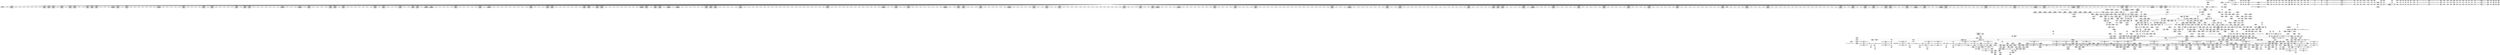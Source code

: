 digraph {
	CE0x4249040 [shape=record,shape=Mrecord,label="{CE0x4249040|inode_has_perm:tmp4|security/selinux/hooks.c,1609|*SummSource*}"]
	CE0x429ba10 [shape=record,shape=Mrecord,label="{CE0x429ba10|104:_%struct.inode*,_:_CRE_200,201_}"]
	CE0x42d5540 [shape=record,shape=Mrecord,label="{CE0x42d5540|12:_i32,_56:_i8*,_:_CRE_901,902_}"]
	CE0x429f730 [shape=record,shape=Mrecord,label="{CE0x429f730|__validate_creds:file|Function::__validate_creds&Arg::file::|*SummSource*}"]
	CE0x422d7a0 [shape=record,shape=Mrecord,label="{CE0x422d7a0|104:_%struct.inode*,_:_CRE_256,264_|*MultipleSource*|Function::selinux_inode_setattr&Arg::dentry::|Function::dentry_has_perm&Arg::dentry::|security/selinux/hooks.c,1627}"]
	CE0x42be6e0 [shape=record,shape=Mrecord,label="{CE0x42be6e0|12:_i32,_56:_i8*,_:_CRE_261,262_}"]
	CE0x42f2800 [shape=record,shape=Mrecord,label="{CE0x42f2800|avc_has_perm:requested|Function::avc_has_perm&Arg::requested::}"]
	CE0x42c24a0 [shape=record,shape=Mrecord,label="{CE0x42c24a0|12:_i32,_56:_i8*,_:_CRE_320,328_|*MultipleSource*|Function::inode_has_perm&Arg::inode::|*LoadInst*|security/selinux/hooks.c,1627|security/selinux/hooks.c,1611}"]
	CE0x4254d90 [shape=record,shape=Mrecord,label="{CE0x4254d90|i64*_getelementptr_inbounds_(_26_x_i64_,_26_x_i64_*___llvm_gcov_ctr234,_i64_0,_i64_14)|*Constant*|*SummSource*}"]
	CE0x4291f50 [shape=record,shape=Mrecord,label="{CE0x4291f50|__validate_creds:if.end|*SummSink*}"]
	CE0x42a9050 [shape=record,shape=Mrecord,label="{CE0x42a9050|12:_i32,_56:_i8*,_:_CRE_80,88_|*MultipleSource*|Function::inode_has_perm&Arg::inode::|*LoadInst*|security/selinux/hooks.c,1627|security/selinux/hooks.c,1611}"]
	CE0x42c49b0 [shape=record,shape=Mrecord,label="{CE0x42c49b0|12:_i32,_56:_i8*,_:_CRE_472,473_}"]
	CE0x4251390 [shape=record,shape=Mrecord,label="{CE0x4251390|104:_%struct.inode*,_:_CRE_158,159_}"]
	CE0x42e33d0 [shape=record,shape=Mrecord,label="{CE0x42e33d0|avc_has_perm:auditdata|Function::avc_has_perm&Arg::auditdata::|*SummSink*}"]
	CE0x42903d0 [shape=record,shape=Mrecord,label="{CE0x42903d0|104:_%struct.inode*,_:_CRE_169,170_}"]
	CE0x42f4aa0 [shape=record,shape=Mrecord,label="{CE0x42f4aa0|__validate_creds:tobool|include/linux/cred.h,173}"]
	CE0x421a250 [shape=record,shape=Mrecord,label="{CE0x421a250|i32_0|*Constant*|*SummSource*}"]
	CE0x42cd9e0 [shape=record,shape=Mrecord,label="{CE0x42cd9e0|12:_i32,_56:_i8*,_:_CRE_609,610_}"]
	CE0x42e80d0 [shape=record,shape=Mrecord,label="{CE0x42e80d0|_ret_i32_%tmp6,_!dbg_!27716|security/selinux/hooks.c,197}"]
	CE0x4224fd0 [shape=record,shape=Mrecord,label="{CE0x4224fd0|i64_2|*Constant*|*SummSink*}"]
	CE0x42d6380 [shape=record,shape=Mrecord,label="{CE0x42d6380|12:_i32,_56:_i8*,_:_CRE_913,914_}"]
	CE0x4289d50 [shape=record,shape=Mrecord,label="{CE0x4289d50|i64_262144|*Constant*|*SummSink*}"]
	CE0x428f1c0 [shape=record,shape=Mrecord,label="{CE0x428f1c0|get_current:bb|*SummSink*}"]
	CE0x42152e0 [shape=record,shape=Mrecord,label="{CE0x42152e0|get_current:entry|*SummSink*}"]
	CE0x428b320 [shape=record,shape=Mrecord,label="{CE0x428b320|i64*_getelementptr_inbounds_(_26_x_i64_,_26_x_i64_*___llvm_gcov_ctr234,_i64_0,_i64_24)|*Constant*|*SummSource*}"]
	CE0x4220ee0 [shape=record,shape=Mrecord,label="{CE0x4220ee0|selinux_inode_setattr:call|security/selinux/hooks.c,2880}"]
	CE0x4287530 [shape=record,shape=Mrecord,label="{CE0x4287530|selinux_inode_setattr:tmp46|security/selinux/hooks.c,2896|*SummSink*}"]
	CE0x41fd070 [shape=record,shape=Mrecord,label="{CE0x41fd070|GLOBAL:lockdep_rcu_suspicious|*Constant*|*SummSource*}"]
	CE0x42d4960 [shape=record,shape=Mrecord,label="{CE0x42d4960|12:_i32,_56:_i8*,_:_CRE_891,892_}"]
	CE0x42cca70 [shape=record,shape=Mrecord,label="{CE0x42cca70|12:_i32,_56:_i8*,_:_CRE_596,597_}"]
	CE0x4237f10 [shape=record,shape=Mrecord,label="{CE0x4237f10|104:_%struct.inode*,_:_CRE_186,187_}"]
	CE0x4296a40 [shape=record,shape=Mrecord,label="{CE0x4296a40|_call_void___validate_creds(%struct.cred*_%cred,_i8*_getelementptr_inbounds_(_25_x_i8_,_25_x_i8_*_.str3,_i32_0,_i32_0),_i32_1609)_#10,_!dbg_!27719|security/selinux/hooks.c,1609}"]
	CE0x4212bf0 [shape=record,shape=Mrecord,label="{CE0x4212bf0|selinux_inode_setattr:if.then9|*SummSink*}"]
	CE0x42e7cf0 [shape=record,shape=Mrecord,label="{CE0x42e7cf0|cred_sid:entry|*SummSink*}"]
	CE0x429cac0 [shape=record,shape=Mrecord,label="{CE0x429cac0|__validate_creds:entry}"]
	CE0x42c54f0 [shape=record,shape=Mrecord,label="{CE0x42c54f0|12:_i32,_56:_i8*,_:_CRE_480,481_}"]
	CE0x4282160 [shape=record,shape=Mrecord,label="{CE0x4282160|selinux_inode_setattr:tmp39|security/selinux/hooks.c,2896|*SummSink*}"]
	CE0x41fe0b0 [shape=record,shape=Mrecord,label="{CE0x41fe0b0|selinux_inode_setattr:entry|*SummSink*}"]
	CE0x424d990 [shape=record,shape=Mrecord,label="{CE0x424d990|12:_i32,_56:_i8*,_:_CRE_56,64_|*MultipleSource*|Function::inode_has_perm&Arg::inode::|*LoadInst*|security/selinux/hooks.c,1627|security/selinux/hooks.c,1611}"]
	CE0x4287a30 [shape=record,shape=Mrecord,label="{CE0x4287a30|selinux_inode_setattr:tmp47|security/selinux/hooks.c,2896|*SummSink*}"]
	CE0x420e3d0 [shape=record,shape=Mrecord,label="{CE0x420e3d0|selinux_inode_setattr:do.end}"]
	CE0x42107b0 [shape=record,shape=Mrecord,label="{CE0x42107b0|selinux_inode_setattr:if.end}"]
	CE0x42123b0 [shape=record,shape=Mrecord,label="{CE0x42123b0|selinux_inode_setattr:tmp12|security/selinux/hooks.c,2880|*SummSink*}"]
	CE0x42910f0 [shape=record,shape=Mrecord,label="{CE0x42910f0|104:_%struct.inode*,_:_CRE_183,184_}"]
	CE0x42c3f10 [shape=record,shape=Mrecord,label="{CE0x42c3f10|12:_i32,_56:_i8*,_:_CRE_432,440_|*MultipleSource*|Function::inode_has_perm&Arg::inode::|*LoadInst*|security/selinux/hooks.c,1627|security/selinux/hooks.c,1611}"]
	CE0x42d2730 [shape=record,shape=Mrecord,label="{CE0x42d2730|12:_i32,_56:_i8*,_:_CRE_864,865_}"]
	CE0x42cab90 [shape=record,shape=Mrecord,label="{CE0x42cab90|12:_i32,_56:_i8*,_:_CRE_570,571_}"]
	CE0x42f89d0 [shape=record,shape=Mrecord,label="{CE0x42f89d0|GLOBAL:__invalid_creds|*Constant*}"]
	CE0x4227fe0 [shape=record,shape=Mrecord,label="{CE0x4227fe0|i64*_getelementptr_inbounds_(_26_x_i64_,_26_x_i64_*___llvm_gcov_ctr234,_i64_0,_i64_1)|*Constant*|*SummSource*}"]
	CE0x4250df0 [shape=record,shape=Mrecord,label="{CE0x4250df0|104:_%struct.inode*,_:_CRE_152,153_}"]
	CE0x4229730 [shape=record,shape=Mrecord,label="{CE0x4229730|i64_11|*Constant*|*SummSource*}"]
	CE0x42cd8b0 [shape=record,shape=Mrecord,label="{CE0x42cd8b0|12:_i32,_56:_i8*,_:_CRE_608,609_}"]
	CE0x4227830 [shape=record,shape=Mrecord,label="{CE0x4227830|selinux_inode_setattr:tmp12|security/selinux/hooks.c,2880}"]
	CE0x42e7880 [shape=record,shape=Mrecord,label="{CE0x42e7880|GLOBAL:cred_sid|*Constant*|*SummSource*}"]
	CE0x4210390 [shape=record,shape=Mrecord,label="{CE0x4210390|selinux_inode_setattr:if.end14}"]
	CE0x422bf70 [shape=record,shape=Mrecord,label="{CE0x422bf70|0:_i32,_:_CRE_48,56_|*MultipleSource*|security/selinux/hooks.c,2881|Function::selinux_inode_setattr&Arg::iattr::}"]
	CE0x428d7c0 [shape=record,shape=Mrecord,label="{CE0x428d7c0|selinux_inode_setattr:tmp52|security/selinux/hooks.c,2900|*SummSink*}"]
	CE0x42bdc90 [shape=record,shape=Mrecord,label="{CE0x42bdc90|12:_i32,_56:_i8*,_:_CRE_250,251_}"]
	CE0x427a220 [shape=record,shape=Mrecord,label="{CE0x427a220|12:_i32,_56:_i8*,_:_CRE_185,186_}"]
	CE0x42e7c40 [shape=record,shape=Mrecord,label="{CE0x42e7c40|cred_sid:entry|*SummSource*}"]
	CE0x424a730 [shape=record,shape=Mrecord,label="{CE0x424a730|selinux_inode_setattr:ia_valid.0|*SummSink*}"]
	CE0x42805b0 [shape=record,shape=Mrecord,label="{CE0x42805b0|dentry_has_perm:av|Function::dentry_has_perm&Arg::av::}"]
	CE0x4215ab0 [shape=record,shape=Mrecord,label="{CE0x4215ab0|selinux_inode_setattr:if.end13}"]
	CE0x429a3c0 [shape=record,shape=Mrecord,label="{CE0x429a3c0|i64*_getelementptr_inbounds_(_8_x_i64_,_8_x_i64_*___llvm_gcov_ctr154,_i64_0,_i64_1)|*Constant*|*SummSink*}"]
	CE0x42a0100 [shape=record,shape=Mrecord,label="{CE0x42a0100|__validate_creds:call|include/linux/cred.h,173|*SummSource*}"]
	CE0x427bef0 [shape=record,shape=Mrecord,label="{CE0x427bef0|selinux_inode_setattr:tmp34|security/selinux/hooks.c,2892|*SummSource*}"]
	CE0x4290d30 [shape=record,shape=Mrecord,label="{CE0x4290d30|104:_%struct.inode*,_:_CRE_179,180_}"]
	CE0x42a1780 [shape=record,shape=Mrecord,label="{CE0x42a1780|i32_512|*Constant*}"]
	CE0x42d9700 [shape=record,shape=Mrecord,label="{CE0x42d9700|12:_i32,_56:_i8*,_:_CRE_1000,1008_|*MultipleSource*|Function::inode_has_perm&Arg::inode::|*LoadInst*|security/selinux/hooks.c,1627|security/selinux/hooks.c,1611}"]
	CE0x42276c0 [shape=record,shape=Mrecord,label="{CE0x42276c0|selinux_inode_setattr:tmp11|security/selinux/hooks.c,2880|*SummSink*}"]
	CE0x4252e50 [shape=record,shape=Mrecord,label="{CE0x4252e50|i64_12|*Constant*|*SummSink*}"]
	CE0x4230cb0 [shape=record,shape=Mrecord,label="{CE0x4230cb0|selinux_inode_setattr:tobool1|security/selinux/hooks.c,2880|*SummSource*}"]
	CE0x420ada0 [shape=record,shape=Mrecord,label="{CE0x420ada0|dentry_has_perm:dentry1|security/selinux/hooks.c,1631|*SummSource*}"]
	CE0x428dfa0 [shape=record,shape=Mrecord,label="{CE0x428dfa0|selinux_inode_setattr:tmp53|security/selinux/hooks.c,2900|*SummSink*}"]
	CE0x4253180 [shape=record,shape=Mrecord,label="{CE0x4253180|selinux_inode_setattr:tmp25|security/selinux/hooks.c,2888|*SummSink*}"]
	CE0x42d0a00 [shape=record,shape=Mrecord,label="{CE0x42d0a00|12:_i32,_56:_i8*,_:_CRE_744,752_|*MultipleSource*|Function::inode_has_perm&Arg::inode::|*LoadInst*|security/selinux/hooks.c,1627|security/selinux/hooks.c,1611}"]
	"CONST[source:1(input),value:2(dynamic)][purpose:{object}][SrcIdx:14]"
	CE0x42a8760 [shape=record,shape=Mrecord,label="{CE0x42a8760|__validate_creds:tmp1|*SummSink*}"]
	CE0x42c34a0 [shape=record,shape=Mrecord,label="{CE0x42c34a0|12:_i32,_56:_i8*,_:_CRE_392,400_|*MultipleSource*|Function::inode_has_perm&Arg::inode::|*LoadInst*|security/selinux/hooks.c,1627|security/selinux/hooks.c,1611}"]
	CE0x421ea40 [shape=record,shape=Mrecord,label="{CE0x421ea40|selinux_inode_setattr:do.end|*SummSource*}"]
	CE0x4202930 [shape=record,shape=Mrecord,label="{CE0x4202930|selinux_inode_setattr:tmp8|security/selinux/hooks.c,2880|*SummSource*}"]
	CE0x42cd3f0 [shape=record,shape=Mrecord,label="{CE0x42cd3f0|12:_i32,_56:_i8*,_:_CRE_604,605_}"]
	CE0x4206a00 [shape=record,shape=Mrecord,label="{CE0x4206a00|12:_i32,_56:_i8*,_:_CRE_508,512_|*MultipleSource*|Function::inode_has_perm&Arg::inode::|*LoadInst*|security/selinux/hooks.c,1627|security/selinux/hooks.c,1611}"]
	CE0x42bd2c0 [shape=record,shape=Mrecord,label="{CE0x42bd2c0|12:_i32,_56:_i8*,_:_CRE_241,242_}"]
	CE0x42f5b40 [shape=record,shape=Mrecord,label="{CE0x42f5b40|__validate_creds:tmp3|include/linux/cred.h,173|*SummSink*}"]
	CE0x42c4790 [shape=record,shape=Mrecord,label="{CE0x42c4790|12:_i32,_56:_i8*,_:_CRE_464,472_|*MultipleSource*|Function::inode_has_perm&Arg::inode::|*LoadInst*|security/selinux/hooks.c,1627|security/selinux/hooks.c,1611}"]
	CE0x42cf460 [shape=record,shape=Mrecord,label="{CE0x42cf460|12:_i32,_56:_i8*,_:_CRE_664,672_|*MultipleSource*|Function::inode_has_perm&Arg::inode::|*LoadInst*|security/selinux/hooks.c,1627|security/selinux/hooks.c,1611}"]
	CE0x421e960 [shape=record,shape=Mrecord,label="{CE0x421e960|i1_true|*Constant*|*SummSink*}"]
	CE0x429d240 [shape=record,shape=Mrecord,label="{CE0x429d240|inode_has_perm:tmp|*SummSource*}"]
	CE0x42905b0 [shape=record,shape=Mrecord,label="{CE0x42905b0|104:_%struct.inode*,_:_CRE_171,172_}"]
	CE0x4237a50 [shape=record,shape=Mrecord,label="{CE0x4237a50|dentry_has_perm:d_inode|security/selinux/hooks.c,1627|*SummSource*}"]
	CE0x424f0e0 [shape=record,shape=Mrecord,label="{CE0x424f0e0|inode_has_perm:return|*SummSource*}"]
	CE0x42d8e60 [shape=record,shape=Mrecord,label="{CE0x42d8e60|12:_i32,_56:_i8*,_:_CRE_980,981_}"]
	CE0x42d9290 [shape=record,shape=Mrecord,label="{CE0x42d9290|12:_i32,_56:_i8*,_:_CRE_984,988_|*MultipleSource*|Function::inode_has_perm&Arg::inode::|*LoadInst*|security/selinux/hooks.c,1627|security/selinux/hooks.c,1611}"]
	CE0x42c25d0 [shape=record,shape=Mrecord,label="{CE0x42c25d0|12:_i32,_56:_i8*,_:_CRE_328,336_|*MultipleSource*|Function::inode_has_perm&Arg::inode::|*LoadInst*|security/selinux/hooks.c,1627|security/selinux/hooks.c,1611}"]
	CE0x428c520 [shape=record,shape=Mrecord,label="{CE0x428c520|selinux_inode_setattr:call27|security/selinux/hooks.c,2899|*SummSource*}"]
	CE0x4214660 [shape=record,shape=Mrecord,label="{CE0x4214660|dentry_has_perm:tmp2}"]
	CE0x4206340 [shape=record,shape=Mrecord,label="{CE0x4206340|12:_i32,_56:_i8*,_:_CRE_488,496_|*MultipleSource*|Function::inode_has_perm&Arg::inode::|*LoadInst*|security/selinux/hooks.c,1627|security/selinux/hooks.c,1611}"]
	CE0x42ce5c0 [shape=record,shape=Mrecord,label="{CE0x42ce5c0|12:_i32,_56:_i8*,_:_CRE_619,620_}"]
	CE0x4248730 [shape=record,shape=Mrecord,label="{CE0x4248730|get_current:tmp4|./arch/x86/include/asm/current.h,14|*SummSource*}"]
	CE0x42bd8d0 [shape=record,shape=Mrecord,label="{CE0x42bd8d0|12:_i32,_56:_i8*,_:_CRE_246,247_}"]
	CE0x4224580 [shape=record,shape=Mrecord,label="{CE0x4224580|selinux_inode_setattr:if.then12|*SummSink*}"]
	CE0x424f020 [shape=record,shape=Mrecord,label="{CE0x424f020|inode_has_perm:if.then|*SummSink*}"]
	CE0x42ed690 [shape=record,shape=Mrecord,label="{CE0x42ed690|inode_has_perm:tobool|security/selinux/hooks.c,1611|*SummSink*}"]
	CE0x4221090 [shape=record,shape=Mrecord,label="{CE0x4221090|%struct.task_struct*_(%struct.task_struct**)*_asm_movq_%gs:$_1:P_,$0_,_r,im,_dirflag_,_fpsr_,_flags_}"]
	CE0x42f9240 [shape=record,shape=Mrecord,label="{CE0x42f9240|GLOBAL:__invalid_creds|*Constant*|*SummSink*}"]
	CE0x4259e20 [shape=record,shape=Mrecord,label="{CE0x4259e20|selinux_inode_setattr:call3|security/selinux/hooks.c,2880|*SummSink*}"]
	CE0x421f560 [shape=record,shape=Mrecord,label="{CE0x421f560|_call_void_mcount()_#3}"]
	CE0x4234020 [shape=record,shape=Mrecord,label="{CE0x4234020|dentry_has_perm:u|security/selinux/hooks.c,1631|*SummSink*}"]
	CE0x42cbd60 [shape=record,shape=Mrecord,label="{CE0x42cbd60|12:_i32,_56:_i8*,_:_CRE_585,586_}"]
	CE0x42059d0 [shape=record,shape=Mrecord,label="{CE0x42059d0|104:_%struct.inode*,_:_CRE_64,72_|*MultipleSource*|Function::selinux_inode_setattr&Arg::dentry::|Function::dentry_has_perm&Arg::dentry::|security/selinux/hooks.c,1627}"]
	CE0x424d5d0 [shape=record,shape=Mrecord,label="{CE0x424d5d0|12:_i32,_56:_i8*,_:_CRE_40,48_|*MultipleSource*|Function::inode_has_perm&Arg::inode::|*LoadInst*|security/selinux/hooks.c,1627|security/selinux/hooks.c,1611}"]
	CE0x4229160 [shape=record,shape=Mrecord,label="{CE0x4229160|selinux_inode_setattr:and|security/selinux/hooks.c,2885|*SummSource*}"]
	CE0x42f1d00 [shape=record,shape=Mrecord,label="{CE0x42f1d00|avc_has_perm:tsid|Function::avc_has_perm&Arg::tsid::}"]
	CE0x4250c10 [shape=record,shape=Mrecord,label="{CE0x4250c10|104:_%struct.inode*,_:_CRE_150,151_}"]
	CE0x42d18b0 [shape=record,shape=Mrecord,label="{CE0x42d18b0|12:_i32,_56:_i8*,_:_CRE_808,816_|*MultipleSource*|Function::inode_has_perm&Arg::inode::|*LoadInst*|security/selinux/hooks.c,1627|security/selinux/hooks.c,1611}"]
	CE0x4217350 [shape=record,shape=Mrecord,label="{CE0x4217350|i64_1|*Constant*|*SummSource*}"]
	CE0x42f2590 [shape=record,shape=Mrecord,label="{CE0x42f2590|_ret_i32_%retval.0,_!dbg_!27728|security/selinux/avc.c,775}"]
	CE0x42c05c0 [shape=record,shape=Mrecord,label="{CE0x42c05c0|12:_i32,_56:_i8*,_:_CRE_287,288_}"]
	CE0x42d6970 [shape=record,shape=Mrecord,label="{CE0x42d6970|12:_i32,_56:_i8*,_:_CRE_918,919_}"]
	CE0x424bb80 [shape=record,shape=Mrecord,label="{CE0x424bb80|inode_has_perm:tmp2}"]
	CE0x4226190 [shape=record,shape=Mrecord,label="{CE0x4226190|COLLAPSED:_GCMRE___llvm_gcov_ctr234_internal_global_26_x_i64_zeroinitializer:_elem_0:default:}"]
	CE0x42ca6d0 [shape=record,shape=Mrecord,label="{CE0x42ca6d0|12:_i32,_56:_i8*,_:_CRE_566,567_}"]
	CE0x42e87a0 [shape=record,shape=Mrecord,label="{CE0x42e87a0|i32_10|*Constant*}"]
	CE0x42ed9b0 [shape=record,shape=Mrecord,label="{CE0x42ed9b0|inode_has_perm:lnot|security/selinux/hooks.c,1611}"]
	CE0x429a690 [shape=record,shape=Mrecord,label="{CE0x429a690|cred_sid:tmp4|*LoadInst*|security/selinux/hooks.c,196}"]
	CE0x42a7300 [shape=record,shape=Mrecord,label="{CE0x42a7300|12:_i32,_56:_i8*,_:_CRE_142,143_}"]
	CE0x42842f0 [shape=record,shape=Mrecord,label="{CE0x42842f0|selinux_inode_setattr:tmp42|security/selinux/hooks.c,2896|*SummSink*}"]
	CE0x42ccf30 [shape=record,shape=Mrecord,label="{CE0x42ccf30|12:_i32,_56:_i8*,_:_CRE_600,601_}"]
	CE0x42cc0f0 [shape=record,shape=Mrecord,label="{CE0x42cc0f0|12:_i32,_56:_i8*,_:_CRE_588,589_}"]
	CE0x42bdd80 [shape=record,shape=Mrecord,label="{CE0x42bdd80|12:_i32,_56:_i8*,_:_CRE_251,252_}"]
	CE0x4247f80 [shape=record,shape=Mrecord,label="{CE0x4247f80|dentry_has_perm:tmp3|*SummSource*}"]
	CE0x4205050 [shape=record,shape=Mrecord,label="{CE0x4205050|i8*_getelementptr_inbounds_(_45_x_i8_,_45_x_i8_*_.str12,_i32_0,_i32_0)|*Constant*|*SummSource*}"]
	CE0x4229240 [shape=record,shape=Mrecord,label="{CE0x4229240|selinux_inode_setattr:and|security/selinux/hooks.c,2885}"]
	CE0x4247d40 [shape=record,shape=Mrecord,label="{CE0x4247d40|dentry_has_perm:tmp3}"]
	CE0x421e570 [shape=record,shape=Mrecord,label="{CE0x421e570|i1_true|*Constant*}"]
	CE0x42a1b10 [shape=record,shape=Mrecord,label="{CE0x42a1b10|__validate_creds:lnot|include/linux/cred.h,173|*SummSink*}"]
	CE0x4205b00 [shape=record,shape=Mrecord,label="{CE0x4205b00|104:_%struct.inode*,_:_CRE_72,80_|*MultipleSource*|Function::selinux_inode_setattr&Arg::dentry::|Function::dentry_has_perm&Arg::dentry::|security/selinux/hooks.c,1627}"]
	CE0x41fd270 [shape=record,shape=Mrecord,label="{CE0x41fd270|i8*_getelementptr_inbounds_(_25_x_i8_,_25_x_i8_*_.str3,_i32_0,_i32_0)|*Constant*|*SummSource*}"]
	CE0x424b180 [shape=record,shape=Mrecord,label="{CE0x424b180|selinux_inode_setattr:tmp33|security/selinux/hooks.c,2892|*SummSink*}"]
	CE0x42a7180 [shape=record,shape=Mrecord,label="{CE0x42a7180|12:_i32,_56:_i8*,_:_CRE_140,141_}"]
	CE0x42d64b0 [shape=record,shape=Mrecord,label="{CE0x42d64b0|12:_i32,_56:_i8*,_:_CRE_914,915_}"]
	CE0x42f5690 [shape=record,shape=Mrecord,label="{CE0x42f5690|GLOBAL:__llvm_gcov_ctr155|Global_var:__llvm_gcov_ctr155}"]
	CE0x4226740 [shape=record,shape=Mrecord,label="{CE0x4226740|_call_void_lockdep_rcu_suspicious(i8*_getelementptr_inbounds_(_25_x_i8_,_25_x_i8_*_.str3,_i32_0,_i32_0),_i32_2880,_i8*_getelementptr_inbounds_(_45_x_i8_,_45_x_i8_*_.str12,_i32_0,_i32_0))_#10,_!dbg_!27729|security/selinux/hooks.c,2880|*SummSource*}"]
	CE0x425a1a0 [shape=record,shape=Mrecord,label="{CE0x425a1a0|selinux_inode_setattr:if.then17}"]
	CE0x429d380 [shape=record,shape=Mrecord,label="{CE0x429d380|inode_has_perm:tmp|*SummSink*}"]
	CE0x4290010 [shape=record,shape=Mrecord,label="{CE0x4290010|104:_%struct.inode*,_:_CRE_149,150_}"]
	CE0x429f1a0 [shape=record,shape=Mrecord,label="{CE0x429f1a0|cred_sid:tmp1|*SummSource*}"]
	CE0x42bf190 [shape=record,shape=Mrecord,label="{CE0x42bf190|12:_i32,_56:_i8*,_:_CRE_270,271_}"]
	CE0x42be320 [shape=record,shape=Mrecord,label="{CE0x42be320|12:_i32,_56:_i8*,_:_CRE_257,258_}"]
	CE0x4280fd0 [shape=record,shape=Mrecord,label="{CE0x4280fd0|inode_has_perm:tobool2|security/selinux/hooks.c,1611|*SummSink*}"]
	CE0x4288730 [shape=record,shape=Mrecord,label="{CE0x4288730|selinux_inode_setattr:tmp48|security/selinux/hooks.c,2897|*SummSink*}"]
	CE0x42e2fd0 [shape=record,shape=Mrecord,label="{CE0x42e2fd0|avc_has_perm:requested|Function::avc_has_perm&Arg::requested::|*SummSink*}"]
	CE0x42d2130 [shape=record,shape=Mrecord,label="{CE0x42d2130|12:_i32,_56:_i8*,_:_CRE_840,848_|*MultipleSource*|Function::inode_has_perm&Arg::inode::|*LoadInst*|security/selinux/hooks.c,1627|security/selinux/hooks.c,1611}"]
	CE0x42cb9d0 [shape=record,shape=Mrecord,label="{CE0x42cb9d0|12:_i32,_56:_i8*,_:_CRE_582,583_}"]
	CE0x42271f0 [shape=record,shape=Mrecord,label="{CE0x42271f0|selinux_inode_setattr:tmp13|security/selinux/hooks.c,2880|*SummSource*}"]
	CE0x4236060 [shape=record,shape=Mrecord,label="{CE0x4236060|_ret_i32_%retval.0,_!dbg_!27739|security/selinux/hooks.c,1618|*SummSource*}"]
	CE0x42cc480 [shape=record,shape=Mrecord,label="{CE0x42cc480|12:_i32,_56:_i8*,_:_CRE_591,592_}"]
	CE0x42a7d40 [shape=record,shape=Mrecord,label="{CE0x42a7d40|cred_sid:tmp3}"]
	CE0x42e50e0 [shape=record,shape=Mrecord,label="{CE0x42e50e0|__validate_creds:if.then}"]
	CE0x42a76c0 [shape=record,shape=Mrecord,label="{CE0x42a76c0|12:_i32,_56:_i8*,_:_CRE_146,147_}"]
	CE0x42d31a0 [shape=record,shape=Mrecord,label="{CE0x42d31a0|12:_i32,_56:_i8*,_:_CRE_871,872_}"]
	CE0x42e6860 [shape=record,shape=Mrecord,label="{CE0x42e6860|avc_has_perm:ssid|Function::avc_has_perm&Arg::ssid::}"]
	CE0x42811e0 [shape=record,shape=Mrecord,label="{CE0x42811e0|inode_has_perm:tmp7|security/selinux/hooks.c,1611}"]
	CE0x4220370 [shape=record,shape=Mrecord,label="{CE0x4220370|GLOBAL:selinux_inode_setattr.__warned|Global_var:selinux_inode_setattr.__warned|*SummSink*}"]
	CE0x424e930 [shape=record,shape=Mrecord,label="{CE0x424e930|_call_void_mcount()_#3|*SummSource*}"]
	CE0x428c7a0 [shape=record,shape=Mrecord,label="{CE0x428c7a0|selinux_inode_setattr:retval.0}"]
	CE0x42bcf00 [shape=record,shape=Mrecord,label="{CE0x42bcf00|12:_i32,_56:_i8*,_:_CRE_232,236_|*MultipleSource*|Function::inode_has_perm&Arg::inode::|*LoadInst*|security/selinux/hooks.c,1627|security/selinux/hooks.c,1611}"]
	CE0x427a040 [shape=record,shape=Mrecord,label="{CE0x427a040|12:_i32,_56:_i8*,_:_CRE_183,184_}"]
	CE0x4292760 [shape=record,shape=Mrecord,label="{CE0x4292760|12:_i32,_56:_i8*,_:_CRE_104,112_|*MultipleSource*|Function::inode_has_perm&Arg::inode::|*LoadInst*|security/selinux/hooks.c,1627|security/selinux/hooks.c,1611}"]
	CE0x42d7550 [shape=record,shape=Mrecord,label="{CE0x42d7550|12:_i32,_56:_i8*,_:_CRE_928,929_}"]
	CE0x42cadf0 [shape=record,shape=Mrecord,label="{CE0x42cadf0|12:_i32,_56:_i8*,_:_CRE_572,573_}"]
	CE0x42f9f20 [shape=record,shape=Mrecord,label="{CE0x42f9f20|__validate_creds:tmp8|include/linux/cred.h,175|*SummSource*}"]
	CE0x424eca0 [shape=record,shape=Mrecord,label="{CE0x424eca0|i32_22|*Constant*|*SummSink*}"]
	CE0x428c4b0 [shape=record,shape=Mrecord,label="{CE0x428c4b0|selinux_inode_setattr:call27|security/selinux/hooks.c,2899}"]
	CE0x427e450 [shape=record,shape=Mrecord,label="{CE0x427e450|selinux_inode_setattr:call18|security/selinux/hooks.c,2894|*SummSource*}"]
	CE0x42df750 [shape=record,shape=Mrecord,label="{CE0x42df750|inode_has_perm:tmp13|security/selinux/hooks.c,1614|*SummSource*}"]
	CE0x42cea80 [shape=record,shape=Mrecord,label="{CE0x42cea80|12:_i32,_56:_i8*,_:_CRE_623,624_}"]
	CE0x42834a0 [shape=record,shape=Mrecord,label="{CE0x42834a0|selinux_inode_setattr:tmp40|security/selinux/hooks.c,2896|*SummSink*}"]
	CE0x42d7a10 [shape=record,shape=Mrecord,label="{CE0x42d7a10|12:_i32,_56:_i8*,_:_CRE_932,933_}"]
	CE0x42762c0 [shape=record,shape=Mrecord,label="{CE0x42762c0|104:_%struct.inode*,_:_CRE_210,211_}"]
	CE0x4287110 [shape=record,shape=Mrecord,label="{CE0x4287110|selinux_inode_setattr:tmp46|security/selinux/hooks.c,2896}"]
	CE0x42925b0 [shape=record,shape=Mrecord,label="{CE0x42925b0|12:_i32,_56:_i8*,_:_CRE_96,104_|*MultipleSource*|Function::inode_has_perm&Arg::inode::|*LoadInst*|security/selinux/hooks.c,1627|security/selinux/hooks.c,1611}"]
	CE0x42266d0 [shape=record,shape=Mrecord,label="{CE0x42266d0|_call_void_lockdep_rcu_suspicious(i8*_getelementptr_inbounds_(_25_x_i8_,_25_x_i8_*_.str3,_i32_0,_i32_0),_i32_2880,_i8*_getelementptr_inbounds_(_45_x_i8_,_45_x_i8_*_.str12,_i32_0,_i32_0))_#10,_!dbg_!27729|security/selinux/hooks.c,2880}"]
	CE0x42d2f40 [shape=record,shape=Mrecord,label="{CE0x42d2f40|12:_i32,_56:_i8*,_:_CRE_869,870_}"]
	CE0x424b520 [shape=record,shape=Mrecord,label="{CE0x424b520|_ret_void,_!dbg_!27722|include/linux/cred.h,175|*SummSink*}"]
	CE0x421f390 [shape=record,shape=Mrecord,label="{CE0x421f390|selinux_inode_setattr:land.lhs.true2|*SummSource*}"]
	CE0x4203bb0 [shape=record,shape=Mrecord,label="{CE0x4203bb0|i32_78|*Constant*}"]
	CE0x424b070 [shape=record,shape=Mrecord,label="{CE0x424b070|selinux_inode_setattr:tmp33|security/selinux/hooks.c,2892|*SummSource*}"]
	CE0x4249820 [shape=record,shape=Mrecord,label="{CE0x4249820|selinux_inode_setattr:tmp32|security/selinux/hooks.c,2890}"]
	CE0x42d0e40 [shape=record,shape=Mrecord,label="{CE0x42d0e40|12:_i32,_56:_i8*,_:_CRE_760,768_|*MultipleSource*|Function::inode_has_perm&Arg::inode::|*LoadInst*|security/selinux/hooks.c,1627|security/selinux/hooks.c,1611}"]
	CE0x42d1060 [shape=record,shape=Mrecord,label="{CE0x42d1060|12:_i32,_56:_i8*,_:_CRE_768,776_|*MultipleSource*|Function::inode_has_perm&Arg::inode::|*LoadInst*|security/selinux/hooks.c,1627|security/selinux/hooks.c,1611}"]
	CE0x42510c0 [shape=record,shape=Mrecord,label="{CE0x42510c0|104:_%struct.inode*,_:_CRE_155,156_}"]
	CE0x42dc870 [shape=record,shape=Mrecord,label="{CE0x42dc870|inode_has_perm:tmp9|security/selinux/hooks.c,1611|*SummSource*}"]
	CE0x42d6aa0 [shape=record,shape=Mrecord,label="{CE0x42d6aa0|12:_i32,_56:_i8*,_:_CRE_919,920_}"]
	CE0x42df7c0 [shape=record,shape=Mrecord,label="{CE0x42df7c0|inode_has_perm:tmp13|security/selinux/hooks.c,1614|*SummSink*}"]
	CE0x42ed140 [shape=record,shape=Mrecord,label="{CE0x42ed140|inode_has_perm:and|security/selinux/hooks.c,1611|*SummSource*}"]
	CE0x4224810 [shape=record,shape=Mrecord,label="{CE0x4224810|selinux_inode_setattr:land.lhs.true}"]
	CE0x42bd750 [shape=record,shape=Mrecord,label="{CE0x42bd750|12:_i32,_56:_i8*,_:_CRE_244,245_}"]
	CE0x427f020 [shape=record,shape=Mrecord,label="{CE0x427f020|dentry_has_perm:entry|*SummSink*}"]
	CE0x4234a10 [shape=record,shape=Mrecord,label="{CE0x4234a10|inode_has_perm:entry|*SummSource*}"]
	CE0x42302e0 [shape=record,shape=Mrecord,label="{CE0x42302e0|i64_2|*Constant*}"]
	CE0x4e34710 [shape=record,shape=Mrecord,label="{CE0x4e34710|selinux_inode_setattr:tmp5|security/selinux/hooks.c,2880}"]
	CE0x42f19f0 [shape=record,shape=Mrecord,label="{CE0x42f19f0|inode_has_perm:tmp17|security/selinux/hooks.c,1617|*SummSink*}"]
	CE0x42194e0 [shape=record,shape=Mrecord,label="{CE0x42194e0|dentry_has_perm:tmp}"]
	CE0x42a05f0 [shape=record,shape=Mrecord,label="{CE0x42a05f0|i32_1609|*Constant*}"]
	CE0x4ad6ac0 [shape=record,shape=Mrecord,label="{CE0x4ad6ac0|selinux_inode_setattr:return|*SummSink*}"]
	CE0x4276590 [shape=record,shape=Mrecord,label="{CE0x4276590|104:_%struct.inode*,_:_CRE_213,214_}"]
	CE0x42cd190 [shape=record,shape=Mrecord,label="{CE0x42cd190|12:_i32,_56:_i8*,_:_CRE_602,603_}"]
	CE0x4281680 [shape=record,shape=Mrecord,label="{CE0x4281680|inode_has_perm:tmp7|security/selinux/hooks.c,1611|*SummSink*}"]
	CE0x4289990 [shape=record,shape=Mrecord,label="{CE0x4289990|selinux_inode_setattr:conv|security/selinux/hooks.c,2897|*SummSource*}"]
	CE0x4ad69e0 [shape=record,shape=Mrecord,label="{CE0x4ad69e0|selinux_inode_setattr:return|*SummSource*}"]
	CE0x4281170 [shape=record,shape=Mrecord,label="{CE0x4281170|i64_4|*Constant*}"]
	CE0x42876a0 [shape=record,shape=Mrecord,label="{CE0x42876a0|selinux_inode_setattr:tmp47|security/selinux/hooks.c,2896}"]
	CE0x42be500 [shape=record,shape=Mrecord,label="{CE0x42be500|12:_i32,_56:_i8*,_:_CRE_259,260_}"]
	CE0x42eef00 [shape=record,shape=Mrecord,label="{CE0x42eef00|GLOBAL:llvm.expect.i64|*Constant*|*SummSource*}"]
	CE0x4299a40 [shape=record,shape=Mrecord,label="{CE0x4299a40|12:_i32,_56:_i8*,_:_CRE_136,137_}"]
	CE0x42f70d0 [shape=record,shape=Mrecord,label="{CE0x42f70d0|__validate_creds:tmp6|include/linux/cred.h,174|*SummSource*}"]
	CE0x42534a0 [shape=record,shape=Mrecord,label="{CE0x42534a0|selinux_inode_setattr:tmp26|security/selinux/hooks.c,2888|*SummSource*}"]
	"CONST[source:1(input),value:2(dynamic)][purpose:{operation}][SrcIdx:13]"
	CE0x422db30 [shape=record,shape=Mrecord,label="{CE0x422db30|104:_%struct.inode*,_:_CRE_280,288_|*MultipleSource*|Function::selinux_inode_setattr&Arg::dentry::|Function::dentry_has_perm&Arg::dentry::|security/selinux/hooks.c,1627}"]
	CE0x4227290 [shape=record,shape=Mrecord,label="{CE0x4227290|selinux_inode_setattr:tmp1|*SummSink*}"]
	CE0x42c0f40 [shape=record,shape=Mrecord,label="{CE0x42c0f40|12:_i32,_56:_i8*,_:_CRE_295,296_}"]
	CE0x4296ab0 [shape=record,shape=Mrecord,label="{CE0x4296ab0|_call_void___validate_creds(%struct.cred*_%cred,_i8*_getelementptr_inbounds_(_25_x_i8_,_25_x_i8_*_.str3,_i32_0,_i32_0),_i32_1609)_#10,_!dbg_!27719|security/selinux/hooks.c,1609|*SummSource*}"]
	CE0x429afc0 [shape=record,shape=Mrecord,label="{CE0x429afc0|104:_%struct.inode*,_:_CRE_189,190_}"]
	CE0x424dea0 [shape=record,shape=Mrecord,label="{CE0x424dea0|i32_0|*Constant*}"]
	CE0x421a390 [shape=record,shape=Mrecord,label="{CE0x421a390|i32_0|*Constant*|*SummSink*}"]
	CE0x42886c0 [shape=record,shape=Mrecord,label="{CE0x42886c0|i64*_getelementptr_inbounds_(_26_x_i64_,_26_x_i64_*___llvm_gcov_ctr234,_i64_0,_i64_23)|*Constant*|*SummSink*}"]
	CE0x428c630 [shape=record,shape=Mrecord,label="{CE0x428c630|selinux_inode_setattr:call27|security/selinux/hooks.c,2899|*SummSink*}"]
	CE0x427a4f0 [shape=record,shape=Mrecord,label="{CE0x427a4f0|12:_i32,_56:_i8*,_:_CRE_188,189_}"]
	CE0x4280990 [shape=record,shape=Mrecord,label="{CE0x4280990|inode_has_perm:expval|security/selinux/hooks.c,1611|*SummSink*}"]
	CE0x42e8ce0 [shape=record,shape=Mrecord,label="{CE0x42e8ce0|inode_has_perm:i_security|security/selinux/hooks.c,1615|*SummSource*}"]
	CE0x4238660 [shape=record,shape=Mrecord,label="{CE0x4238660|get_current:tmp}"]
	CE0x428d750 [shape=record,shape=Mrecord,label="{CE0x428d750|i64*_getelementptr_inbounds_(_26_x_i64_,_26_x_i64_*___llvm_gcov_ctr234,_i64_0,_i64_25)|*Constant*|*SummSink*}"]
	CE0x4252800 [shape=record,shape=Mrecord,label="{CE0x4252800|i64_13|*Constant*|*SummSource*}"]
	CE0x4233d10 [shape=record,shape=Mrecord,label="{CE0x4233d10|0:_i8,_8:_%struct.dentry*,_24:_%struct.selinux_audit_data*,_:_SCMRE_0,1_|*MultipleSource*|security/selinux/hooks.c,1630|security/selinux/hooks.c, 1628}"]
	CE0x429e470 [shape=record,shape=Mrecord,label="{CE0x429e470|__validate_creds:conv|include/linux/cred.h,173}"]
	CE0x427d0a0 [shape=record,shape=Mrecord,label="{CE0x427d0a0|i64*_getelementptr_inbounds_(_26_x_i64_,_26_x_i64_*___llvm_gcov_ctr234,_i64_0,_i64_18)|*Constant*}"]
	CE0x4276fe0 [shape=record,shape=Mrecord,label="{CE0x4276fe0|104:_%struct.inode*,_:_CRE_224,232_|*MultipleSource*|Function::selinux_inode_setattr&Arg::dentry::|Function::dentry_has_perm&Arg::dentry::|security/selinux/hooks.c,1627}"]
	CE0x4299ef0 [shape=record,shape=Mrecord,label="{CE0x4299ef0|__validate_creds:lnot.ext|include/linux/cred.h,173}"]
	CE0x4218f50 [shape=record,shape=Mrecord,label="{CE0x4218f50|dentry_has_perm:ad|security/selinux/hooks.c, 1628|*SummSink*}"]
	CE0x422e100 [shape=record,shape=Mrecord,label="{CE0x422e100|104:_%struct.inode*,_:_CRE_304,305_}"]
	CE0x42bcb80 [shape=record,shape=Mrecord,label="{CE0x42bcb80|12:_i32,_56:_i8*,_:_CRE_216,224_|*MultipleSource*|Function::inode_has_perm&Arg::inode::|*LoadInst*|security/selinux/hooks.c,1627|security/selinux/hooks.c,1611}"]
	CE0x42bf3f0 [shape=record,shape=Mrecord,label="{CE0x42bf3f0|12:_i32,_56:_i8*,_:_CRE_272,273_}"]
	CE0x422e980 [shape=record,shape=Mrecord,label="{CE0x422e980|104:_%struct.inode*,_:_CRE_311,312_}"]
	"CONST[source:2(external),value:0(static)][purpose:{operation}][SrcIdx:8]"
	CE0x42267b0 [shape=record,shape=Mrecord,label="{CE0x42267b0|_call_void_lockdep_rcu_suspicious(i8*_getelementptr_inbounds_(_25_x_i8_,_25_x_i8_*_.str3,_i32_0,_i32_0),_i32_2880,_i8*_getelementptr_inbounds_(_45_x_i8_,_45_x_i8_*_.str12,_i32_0,_i32_0))_#10,_!dbg_!27729|security/selinux/hooks.c,2880|*SummSink*}"]
	CE0x429b380 [shape=record,shape=Mrecord,label="{CE0x429b380|104:_%struct.inode*,_:_CRE_193,194_}"]
	CE0x41fdf80 [shape=record,shape=Mrecord,label="{CE0x41fdf80|selinux_inode_setattr:if.then24}"]
	CE0x422e2f0 [shape=record,shape=Mrecord,label="{CE0x422e2f0|104:_%struct.inode*,_:_CRE_305,306_}"]
	CE0x4283270 [shape=record,shape=Mrecord,label="{CE0x4283270|selinux_inode_setattr:tmp40|security/selinux/hooks.c,2896}"]
	CE0x4298940 [shape=record,shape=Mrecord,label="{CE0x4298940|12:_i32,_56:_i8*,_:_CRE_24,32_|*MultipleSource*|Function::inode_has_perm&Arg::inode::|*LoadInst*|security/selinux/hooks.c,1627|security/selinux/hooks.c,1611}"]
	CE0x4286bc0 [shape=record,shape=Mrecord,label="{CE0x4286bc0|selinux_inode_setattr:tmp44|security/selinux/hooks.c,2896|*SummSink*}"]
	CE0x42d2320 [shape=record,shape=Mrecord,label="{CE0x42d2320|12:_i32,_56:_i8*,_:_CRE_848,856_|*MultipleSource*|Function::inode_has_perm&Arg::inode::|*LoadInst*|security/selinux/hooks.c,1627|security/selinux/hooks.c,1611}"]
	CE0x4284960 [shape=record,shape=Mrecord,label="{CE0x4284960|i32_8|*Constant*}"]
	CE0x42c1530 [shape=record,shape=Mrecord,label="{CE0x42c1530|12:_i32,_56:_i8*,_:_CRE_300,301_}"]
	CE0x42d1ad0 [shape=record,shape=Mrecord,label="{CE0x42d1ad0|12:_i32,_56:_i8*,_:_CRE_816,824_|*MultipleSource*|Function::inode_has_perm&Arg::inode::|*LoadInst*|security/selinux/hooks.c,1627|security/selinux/hooks.c,1611}"]
	CE0x42f5810 [shape=record,shape=Mrecord,label="{CE0x42f5810|GLOBAL:__llvm_gcov_ctr155|Global_var:__llvm_gcov_ctr155|*SummSource*}"]
	CE0x42c12d0 [shape=record,shape=Mrecord,label="{CE0x42c12d0|12:_i32,_56:_i8*,_:_CRE_298,299_}"]
	CE0x42f8cf0 [shape=record,shape=Mrecord,label="{CE0x42f8cf0|i64*_getelementptr_inbounds_(_5_x_i64_,_5_x_i64_*___llvm_gcov_ctr155,_i64_0,_i64_4)|*Constant*}"]
	CE0x428ad30 [shape=record,shape=Mrecord,label="{CE0x428ad30|selinux_inode_setattr:tmp50|security/selinux/hooks.c,2899}"]
	CE0x42bc130 [shape=record,shape=Mrecord,label="{CE0x42bc130|12:_i32,_56:_i8*,_:_CRE_199,200_}"]
	CE0x424fd30 [shape=record,shape=Mrecord,label="{CE0x424fd30|selinux_inode_setattr:tmp23|security/selinux/hooks.c,2885}"]
	CE0x42d4830 [shape=record,shape=Mrecord,label="{CE0x42d4830|12:_i32,_56:_i8*,_:_CRE_890,891_}"]
	CE0x4218210 [shape=record,shape=Mrecord,label="{CE0x4218210|i32_65927|*Constant*|*SummSink*}"]
	CE0x421de60 [shape=record,shape=Mrecord,label="{CE0x421de60|12:_i32,_56:_i8*,_:_CRE_167,168_}"]
	CE0x42f8890 [shape=record,shape=Mrecord,label="{CE0x42f8890|i32_3|*Constant*|*SummSink*}"]
	CE0x421bc20 [shape=record,shape=Mrecord,label="{CE0x421bc20|selinux_inode_setattr:iattr|Function::selinux_inode_setattr&Arg::iattr::}"]
	CE0x427c120 [shape=record,shape=Mrecord,label="{CE0x427c120|selinux_inode_setattr:tmp35|security/selinux/hooks.c,2892}"]
	CE0x4210020 [shape=record,shape=Mrecord,label="{CE0x4210020|get_current:tmp|*SummSink*}"]
	CE0x42bfd70 [shape=record,shape=Mrecord,label="{CE0x42bfd70|12:_i32,_56:_i8*,_:_CRE_280,281_}"]
	CE0x424b890 [shape=record,shape=Mrecord,label="{CE0x424b890|__validate_creds:tmp|*SummSource*}"]
	CE0x42865c0 [shape=record,shape=Mrecord,label="{CE0x42865c0|selinux_inode_setattr:tmp45|security/selinux/hooks.c,2896}"]
	CE0x42bdf60 [shape=record,shape=Mrecord,label="{CE0x42bdf60|12:_i32,_56:_i8*,_:_CRE_253,254_}"]
	CE0x422c670 [shape=record,shape=Mrecord,label="{CE0x422c670|selinux_inode_setattr:tmp20|*LoadInst*|security/selinux/hooks.c,2881|*SummSource*}"]
	CE0x42e3ca0 [shape=record,shape=Mrecord,label="{CE0x42e3ca0|inode_has_perm:retval.0|*SummSource*}"]
	CE0x4211c10 [shape=record,shape=Mrecord,label="{CE0x4211c10|i8_1|*Constant*|*SummSink*}"]
	CE0x42d52e0 [shape=record,shape=Mrecord,label="{CE0x42d52e0|12:_i32,_56:_i8*,_:_CRE_899,900_}"]
	CE0x42f1fe0 [shape=record,shape=Mrecord,label="{CE0x42f1fe0|avc_has_perm:tsid|Function::avc_has_perm&Arg::tsid::|*SummSink*}"]
	CE0x42c2a00 [shape=record,shape=Mrecord,label="{CE0x42c2a00|12:_i32,_56:_i8*,_:_CRE_344,352_|*MultipleSource*|Function::inode_has_perm&Arg::inode::|*LoadInst*|security/selinux/hooks.c,1627|security/selinux/hooks.c,1611}"]
	CE0x42d3070 [shape=record,shape=Mrecord,label="{CE0x42d3070|12:_i32,_56:_i8*,_:_CRE_870,871_}"]
	CE0x42e5cf0 [shape=record,shape=Mrecord,label="{CE0x42e5cf0|i1_true|*Constant*}"]
	CE0x424ee70 [shape=record,shape=Mrecord,label="{CE0x424ee70|_call_void_mcount()_#3}"]
	CE0x422c9f0 [shape=record,shape=Mrecord,label="{CE0x422c9f0|i32_512|*Constant*|*SummSource*}"]
	CE0x4235700 [shape=record,shape=Mrecord,label="{CE0x4235700|inode_has_perm:perms|Function::inode_has_perm&Arg::perms::|*SummSource*}"]
	CE0x42d2510 [shape=record,shape=Mrecord,label="{CE0x42d2510|12:_i32,_56:_i8*,_:_CRE_856,864_|*MultipleSource*|Function::inode_has_perm&Arg::inode::|*LoadInst*|security/selinux/hooks.c,1627|security/selinux/hooks.c,1611}"]
	CE0x4299040 [shape=record,shape=Mrecord,label="{CE0x4299040|inode_has_perm:tmp3|*SummSource*}"]
	CE0x4252d40 [shape=record,shape=Mrecord,label="{CE0x4252d40|i64_12|*Constant*}"]
	CE0x42dfda0 [shape=record,shape=Mrecord,label="{CE0x42dfda0|inode_has_perm:tmp14|security/selinux/hooks.c,1614|*SummSource*}"]
	CE0x429d610 [shape=record,shape=Mrecord,label="{CE0x429d610|__validate_creds:tmp1|*SummSource*}"]
	CE0x42911e0 [shape=record,shape=Mrecord,label="{CE0x42911e0|104:_%struct.inode*,_:_CRE_184,185_}"]
	CE0x427ab80 [shape=record,shape=Mrecord,label="{CE0x427ab80|12:_i32,_56:_i8*,_:_CRE_195,196_}"]
	CE0x422bdb0 [shape=record,shape=Mrecord,label="{CE0x422bdb0|0:_i32,_:_CRE_40,48_|*MultipleSource*|security/selinux/hooks.c,2881|Function::selinux_inode_setattr&Arg::iattr::}"]
	CE0x424dfb0 [shape=record,shape=Mrecord,label="{CE0x424dfb0|__validate_creds:line|Function::__validate_creds&Arg::line::|*SummSink*}"]
	CE0x42fa950 [shape=record,shape=Mrecord,label="{CE0x42fa950|cred_sid:bb}"]
	CE0x4217a20 [shape=record,shape=Mrecord,label="{CE0x4217a20|selinux_inode_setattr:tmp7|security/selinux/hooks.c,2880}"]
	CE0x42a95a0 [shape=record,shape=Mrecord,label="{CE0x42a95a0|inode_has_perm:i_flags|security/selinux/hooks.c,1611}"]
	CE0x4256af0 [shape=record,shape=Mrecord,label="{CE0x4256af0|i32_-6658|*Constant*|*SummSink*}"]
	CE0x4231b90 [shape=record,shape=Mrecord,label="{CE0x4231b90|GLOBAL:selinux_policycap_openperm|Global_var:selinux_policycap_openperm}"]
	CE0x42d51b0 [shape=record,shape=Mrecord,label="{CE0x42d51b0|12:_i32,_56:_i8*,_:_CRE_898,899_}"]
	CE0x424e6c0 [shape=record,shape=Mrecord,label="{CE0x424e6c0|_call_void_mcount()_#3}"]
	CE0x42d1f10 [shape=record,shape=Mrecord,label="{CE0x42d1f10|12:_i32,_56:_i8*,_:_CRE_832,840_|*MultipleSource*|Function::inode_has_perm&Arg::inode::|*LoadInst*|security/selinux/hooks.c,1627|security/selinux/hooks.c,1611}"]
	CE0x42e8400 [shape=record,shape=Mrecord,label="{CE0x42e8400|_ret_i32_%tmp6,_!dbg_!27716|security/selinux/hooks.c,197|*SummSink*}"]
	CE0x42d6e30 [shape=record,shape=Mrecord,label="{CE0x42d6e30|12:_i32,_56:_i8*,_:_CRE_922,923_}"]
	CE0x42e4300 [shape=record,shape=Mrecord,label="{CE0x42e4300|i64*_getelementptr_inbounds_(_8_x_i64_,_8_x_i64_*___llvm_gcov_ctr154,_i64_0,_i64_7)|*Constant*|*SummSink*}"]
	CE0x4281880 [shape=record,shape=Mrecord,label="{CE0x4281880|GLOBAL:selinux_policycap_openperm|Global_var:selinux_policycap_openperm|*SummSource*}"]
	CE0x428ff50 [shape=record,shape=Mrecord,label="{CE0x428ff50|104:_%struct.inode*,_:_CRE_148,149_}"]
	CE0x42edb30 [shape=record,shape=Mrecord,label="{CE0x42edb30|inode_has_perm:lnot|security/selinux/hooks.c,1611|*SummSource*}"]
	CE0x42d8560 [shape=record,shape=Mrecord,label="{CE0x42d8560|12:_i32,_56:_i8*,_:_CRE_968,976_|*MultipleSource*|Function::inode_has_perm&Arg::inode::|*LoadInst*|security/selinux/hooks.c,1627|security/selinux/hooks.c,1611}"]
	CE0x42031c0 [shape=record,shape=Mrecord,label="{CE0x42031c0|i64_5|*Constant*|*SummSink*}"]
	CE0x42d01b0 [shape=record,shape=Mrecord,label="{CE0x42d01b0|12:_i32,_56:_i8*,_:_CRE_704,712_|*MultipleSource*|Function::inode_has_perm&Arg::inode::|*LoadInst*|security/selinux/hooks.c,1627|security/selinux/hooks.c,1611}"]
	CE0x4253ee0 [shape=record,shape=Mrecord,label="{CE0x4253ee0|selinux_inode_setattr:tmp28|security/selinux/hooks.c,2888|*SummSource*}"]
	CE0x42d4370 [shape=record,shape=Mrecord,label="{CE0x42d4370|12:_i32,_56:_i8*,_:_CRE_886,887_}"]
	CE0x42801b0 [shape=record,shape=Mrecord,label="{CE0x42801b0|i32_32|*Constant*|*SummSource*}"]
	CE0x42893d0 [shape=record,shape=Mrecord,label="{CE0x42893d0|i32_4|*Constant*|*SummSink*}"]
	CE0x42058a0 [shape=record,shape=Mrecord,label="{CE0x42058a0|104:_%struct.inode*,_:_CRE_56,64_|*MultipleSource*|Function::selinux_inode_setattr&Arg::dentry::|Function::dentry_has_perm&Arg::dentry::|security/selinux/hooks.c,1627}"]
	CE0x42529c0 [shape=record,shape=Mrecord,label="{CE0x42529c0|i64_13|*Constant*|*SummSink*}"]
	CE0x4223b50 [shape=record,shape=Mrecord,label="{CE0x4223b50|i64*_getelementptr_inbounds_(_26_x_i64_,_26_x_i64_*___llvm_gcov_ctr234,_i64_0,_i64_8)|*Constant*|*SummSink*}"]
	CE0x422feb0 [shape=record,shape=Mrecord,label="{CE0x422feb0|104:_%struct.inode*,_:_CRE_0,4_|*MultipleSource*|Function::selinux_inode_setattr&Arg::dentry::|Function::dentry_has_perm&Arg::dentry::|security/selinux/hooks.c,1627}"]
	CE0x42a8580 [shape=record,shape=Mrecord,label="{CE0x42a8580|_call_void_mcount()_#3}"]
	CE0x42de9f0 [shape=record,shape=Mrecord,label="{CE0x42de9f0|inode_has_perm:tmp12|security/selinux/hooks.c,1612}"]
	CE0x42d4e20 [shape=record,shape=Mrecord,label="{CE0x42d4e20|12:_i32,_56:_i8*,_:_CRE_895,896_}"]
	CE0x42f5940 [shape=record,shape=Mrecord,label="{CE0x42f5940|GLOBAL:__llvm_gcov_ctr155|Global_var:__llvm_gcov_ctr155|*SummSink*}"]
	CE0x42351b0 [shape=record,shape=Mrecord,label="{CE0x42351b0|inode_has_perm:inode|Function::inode_has_perm&Arg::inode::|*SummSource*}"]
	CE0x427f3d0 [shape=record,shape=Mrecord,label="{CE0x427f3d0|dentry_has_perm:cred|Function::dentry_has_perm&Arg::cred::|*SummSink*}"]
	CE0x4287be0 [shape=record,shape=Mrecord,label="{CE0x4287be0|selinux_inode_setattr:tmp48|security/selinux/hooks.c,2897}"]
	CE0x42914d0 [shape=record,shape=Mrecord,label="{CE0x42914d0|inode_has_perm:bb|*SummSource*}"]
	CE0x42ce490 [shape=record,shape=Mrecord,label="{CE0x42ce490|12:_i32,_56:_i8*,_:_CRE_618,619_}"]
	CE0x424df10 [shape=record,shape=Mrecord,label="{CE0x424df10|__validate_creds:line|Function::__validate_creds&Arg::line::|*SummSource*}"]
	CE0x42f2a40 [shape=record,shape=Mrecord,label="{CE0x42f2a40|avc_has_perm:entry|*SummSource*}"]
	CE0x42c1fe0 [shape=record,shape=Mrecord,label="{CE0x42c1fe0|12:_i32,_56:_i8*,_:_CRE_309,310_}"]
	CE0x42be810 [shape=record,shape=Mrecord,label="{CE0x42be810|12:_i32,_56:_i8*,_:_CRE_262,263_}"]
	CE0x42d45d0 [shape=record,shape=Mrecord,label="{CE0x42d45d0|12:_i32,_56:_i8*,_:_CRE_888,889_}"]
	CE0x42dfc70 [shape=record,shape=Mrecord,label="{CE0x42dfc70|inode_has_perm:tmp14|security/selinux/hooks.c,1614}"]
	CE0x42cf020 [shape=record,shape=Mrecord,label="{CE0x42cf020|12:_i32,_56:_i8*,_:_CRE_648,656_|*MultipleSource*|Function::inode_has_perm&Arg::inode::|*LoadInst*|security/selinux/hooks.c,1627|security/selinux/hooks.c,1611}"]
	CE0x4216050 [shape=record,shape=Mrecord,label="{CE0x4216050|get_current:tmp3|*SummSource*}"]
	CE0x429d1d0 [shape=record,shape=Mrecord,label="{CE0x429d1d0|COLLAPSED:_GCMRE___llvm_gcov_ctr154_internal_global_8_x_i64_zeroinitializer:_elem_0:default:}"]
	CE0x42d8970 [shape=record,shape=Mrecord,label="{CE0x42d8970|12:_i32,_56:_i8*,_:_CRE_977,978_}"]
	CE0x42a7a80 [shape=record,shape=Mrecord,label="{CE0x42a7a80|12:_i32,_56:_i8*,_:_CRE_150,151_}"]
	CE0x42dddc0 [shape=record,shape=Mrecord,label="{CE0x42dddc0|i64*_getelementptr_inbounds_(_8_x_i64_,_8_x_i64_*___llvm_gcov_ctr154,_i64_0,_i64_5)|*Constant*|*SummSource*}"]
	CE0x4284e10 [shape=record,shape=Mrecord,label="{CE0x4284e10|i32_8|*Constant*|*SummSink*}"]
	CE0x42238b0 [shape=record,shape=Mrecord,label="{CE0x42238b0|i64_3|*Constant*|*SummSource*}"]
	CE0x4281480 [shape=record,shape=Mrecord,label="{CE0x4281480|inode_has_perm:tmp7|security/selinux/hooks.c,1611|*SummSource*}"]
	CE0x42e65b0 [shape=record,shape=Mrecord,label="{CE0x42e65b0|avc_has_perm:entry|*SummSink*}"]
	CE0x4290970 [shape=record,shape=Mrecord,label="{CE0x4290970|104:_%struct.inode*,_:_CRE_175,176_}"]
	CE0x42edfe0 [shape=record,shape=Mrecord,label="{CE0x42edfe0|inode_has_perm:lnot1|security/selinux/hooks.c,1611|*SummSource*}"]
	CE0x427fcc0 [shape=record,shape=Mrecord,label="{CE0x427fcc0|dentry_has_perm:dentry|Function::dentry_has_perm&Arg::dentry::}"]
	CE0x42d5c60 [shape=record,shape=Mrecord,label="{CE0x42d5c60|12:_i32,_56:_i8*,_:_CRE_907,908_}"]
	CE0x42fa9c0 [shape=record,shape=Mrecord,label="{CE0x42fa9c0|cred_sid:bb|*SummSource*}"]
	CE0x42a78a0 [shape=record,shape=Mrecord,label="{CE0x42a78a0|12:_i32,_56:_i8*,_:_CRE_148,149_}"]
	CE0x42d1cf0 [shape=record,shape=Mrecord,label="{CE0x42d1cf0|12:_i32,_56:_i8*,_:_CRE_824,832_|*MultipleSource*|Function::inode_has_perm&Arg::inode::|*LoadInst*|security/selinux/hooks.c,1627|security/selinux/hooks.c,1611}"]
	CE0x42e7dd0 [shape=record,shape=Mrecord,label="{CE0x42e7dd0|cred_sid:cred|Function::cred_sid&Arg::cred::}"]
	CE0x4231a20 [shape=record,shape=Mrecord,label="{CE0x4231a20|0:_i32,_:_GCRE_selinux_policycap_openperm_external_global_i32:_elem_0:default:}"]
	CE0x42fbc20 [shape=record,shape=Mrecord,label="{CE0x42fbc20|cred_sid:tmp5|security/selinux/hooks.c,196|*SummSink*}"]
	CE0x420d580 [shape=record,shape=Mrecord,label="{CE0x420d580|i32_1|*Constant*}"]
	CE0x421c340 [shape=record,shape=Mrecord,label="{CE0x421c340|selinux_inode_setattr:ia_valid6|security/selinux/hooks.c,2881}"]
	CE0x42061f0 [shape=record,shape=Mrecord,label="{CE0x42061f0|104:_%struct.inode*,_:_CRE_91,92_}"]
	CE0x42df6e0 [shape=record,shape=Mrecord,label="{CE0x42df6e0|inode_has_perm:tmp13|security/selinux/hooks.c,1614}"]
	CE0x4237ff0 [shape=record,shape=Mrecord,label="{CE0x4237ff0|104:_%struct.inode*,_:_CRE_24,40_|*MultipleSource*|Function::selinux_inode_setattr&Arg::dentry::|Function::dentry_has_perm&Arg::dentry::|security/selinux/hooks.c,1627}"]
	CE0x4217270 [shape=record,shape=Mrecord,label="{CE0x4217270|selinux_inode_setattr:tmp|*SummSink*}"]
	CE0x4239260 [shape=record,shape=Mrecord,label="{CE0x4239260|selinux_inode_setattr:land.lhs.true21}"]
	CE0x4254800 [shape=record,shape=Mrecord,label="{CE0x4254800|selinux_inode_setattr:tmp29|security/selinux/hooks.c,2889|*SummSource*}"]
	CE0x42041a0 [shape=record,shape=Mrecord,label="{CE0x42041a0|selinux_inode_setattr:cred4|security/selinux/hooks.c,2880|*SummSource*}"]
	CE0x4297ea0 [shape=record,shape=Mrecord,label="{CE0x4297ea0|_call_void_mcount()_#3|*SummSink*}"]
	CE0x4250ee0 [shape=record,shape=Mrecord,label="{CE0x4250ee0|104:_%struct.inode*,_:_CRE_153,154_}"]
	CE0x4299f60 [shape=record,shape=Mrecord,label="{CE0x4299f60|__validate_creds:lnot.ext|include/linux/cred.h,173|*SummSource*}"]
	CE0x42921d0 [shape=record,shape=Mrecord,label="{CE0x42921d0|__validate_creds:bb|*SummSink*}"]
	CE0x42495c0 [shape=record,shape=Mrecord,label="{CE0x42495c0|i64*_getelementptr_inbounds_(_26_x_i64_,_26_x_i64_*___llvm_gcov_ctr234,_i64_0,_i64_15)|*Constant*|*SummSink*}"]
	CE0x42d3530 [shape=record,shape=Mrecord,label="{CE0x42d3530|12:_i32,_56:_i8*,_:_CRE_874,875_}"]
	CE0x42dd540 [shape=record,shape=Mrecord,label="{CE0x42dd540|inode_has_perm:tmp10|security/selinux/hooks.c,1611}"]
	CE0x42f6ce0 [shape=record,shape=Mrecord,label="{CE0x42f6ce0|i64*_getelementptr_inbounds_(_5_x_i64_,_5_x_i64_*___llvm_gcov_ctr155,_i64_0,_i64_3)|*Constant*|*SummSink*}"]
	CE0x424a960 [shape=record,shape=Mrecord,label="{CE0x424a960|i64_16|*Constant*}"]
	CE0x4276770 [shape=record,shape=Mrecord,label="{CE0x4276770|104:_%struct.inode*,_:_CRE_215,216_}"]
	CE0x421d320 [shape=record,shape=Mrecord,label="{CE0x421d320|12:_i32,_56:_i8*,_:_CRE_155,156_}"]
	CE0x4287920 [shape=record,shape=Mrecord,label="{CE0x4287920|selinux_inode_setattr:tmp47|security/selinux/hooks.c,2896|*SummSource*}"]
	CE0x42847f0 [shape=record,shape=Mrecord,label="{CE0x42847f0|selinux_inode_setattr:tmp43|security/selinux/hooks.c,2896|*SummSink*}"]
	CE0x421d8c0 [shape=record,shape=Mrecord,label="{CE0x421d8c0|12:_i32,_56:_i8*,_:_CRE_161,162_}"]
	CE0x429def0 [shape=record,shape=Mrecord,label="{CE0x429def0|i64*_getelementptr_inbounds_(_2_x_i64_,_2_x_i64_*___llvm_gcov_ctr131,_i64_0,_i64_1)|*Constant*|*SummSource*}"]
	CE0x42f6720 [shape=record,shape=Mrecord,label="{CE0x42f6720|i64*_getelementptr_inbounds_(_5_x_i64_,_5_x_i64_*___llvm_gcov_ctr155,_i64_0,_i64_3)|*Constant*}"]
	CE0x4276a40 [shape=record,shape=Mrecord,label="{CE0x4276a40|104:_%struct.inode*,_:_CRE_218,219_}"]
	CE0x42f7950 [shape=record,shape=Mrecord,label="{CE0x42f7950|__validate_creds:tmp7|include/linux/cred.h,174|*SummSink*}"]
	CE0x428a6a0 [shape=record,shape=Mrecord,label="{CE0x428a6a0|selinux_inode_setattr:av.0}"]
	CE0x429f5e0 [shape=record,shape=Mrecord,label="{CE0x429f5e0|__validate_creds:file|Function::__validate_creds&Arg::file::}"]
	CE0x42d3660 [shape=record,shape=Mrecord,label="{CE0x42d3660|12:_i32,_56:_i8*,_:_CRE_875,876_}"]
	CE0x4e34780 [shape=record,shape=Mrecord,label="{CE0x4e34780|GLOBAL:__llvm_gcov_ctr234|Global_var:__llvm_gcov_ctr234}"]
	CE0x429bb00 [shape=record,shape=Mrecord,label="{CE0x429bb00|104:_%struct.inode*,_:_CRE_201,202_}"]
	CE0x4205d60 [shape=record,shape=Mrecord,label="{CE0x4205d60|104:_%struct.inode*,_:_CRE_88,89_}"]
	CE0x42172e0 [shape=record,shape=Mrecord,label="{CE0x42172e0|i64_1|*Constant*}"]
	CE0x4220fa0 [shape=record,shape=Mrecord,label="{CE0x4220fa0|get_current:tmp4|./arch/x86/include/asm/current.h,14|*SummSink*}"]
	CE0x42e3ed0 [shape=record,shape=Mrecord,label="{CE0x42e3ed0|inode_has_perm:retval.0|*SummSink*}"]
	CE0x42f94a0 [shape=record,shape=Mrecord,label="{CE0x42f94a0|i64*_getelementptr_inbounds_(_5_x_i64_,_5_x_i64_*___llvm_gcov_ctr155,_i64_0,_i64_4)|*Constant*|*SummSource*}"]
	CE0x428d6a0 [shape=record,shape=Mrecord,label="{CE0x428d6a0|i64*_getelementptr_inbounds_(_26_x_i64_,_26_x_i64_*___llvm_gcov_ctr234,_i64_0,_i64_25)|*Constant*|*SummSource*}"]
	CE0x42499c0 [shape=record,shape=Mrecord,label="{CE0x42499c0|selinux_inode_setattr:tmp32|security/selinux/hooks.c,2890|*SummSource*}"]
	CE0x42976e0 [shape=record,shape=Mrecord,label="{CE0x42976e0|__validate_creds:call|include/linux/cred.h,173}"]
	CE0x429d4a0 [shape=record,shape=Mrecord,label="{CE0x429d4a0|__validate_creds:tmp|*SummSink*}"]
	CE0x42278a0 [shape=record,shape=Mrecord,label="{CE0x42278a0|selinux_inode_setattr:tmp12|security/selinux/hooks.c,2880|*SummSource*}"]
	CE0x420fe60 [shape=record,shape=Mrecord,label="{CE0x420fe60|selinux_inode_setattr:land.lhs.true21|*SummSource*}"]
	CE0x42a8c90 [shape=record,shape=Mrecord,label="{CE0x42a8c90|12:_i32,_56:_i8*,_:_CRE_72,76_|*MultipleSource*|Function::inode_has_perm&Arg::inode::|*LoadInst*|security/selinux/hooks.c,1627|security/selinux/hooks.c,1611}"]
	CE0x4224a30 [shape=record,shape=Mrecord,label="{CE0x4224a30|selinux_inode_setattr:land.lhs.true|*SummSink*}"]
	CE0x42020e0 [shape=record,shape=Mrecord,label="{CE0x42020e0|selinux_inode_setattr:tmp4|security/selinux/hooks.c,2880|*SummSink*}"]
	CE0x427e3e0 [shape=record,shape=Mrecord,label="{CE0x427e3e0|selinux_inode_setattr:call18|security/selinux/hooks.c,2894}"]
	CE0x42d2b70 [shape=record,shape=Mrecord,label="{CE0x42d2b70|12:_i32,_56:_i8*,_:_CRE_866,867_}"]
	CE0x4279c80 [shape=record,shape=Mrecord,label="{CE0x4279c80|12:_i32,_56:_i8*,_:_CRE_179,180_}"]
	CE0x427dbd0 [shape=record,shape=Mrecord,label="{CE0x427dbd0|selinux_inode_setattr:tmp38|security/selinux/hooks.c,2894|*SummSource*}"]
	CE0x428a810 [shape=record,shape=Mrecord,label="{CE0x428a810|selinux_inode_setattr:av.0|*SummSource*}"]
	CE0x42eb240 [shape=record,shape=Mrecord,label="{CE0x42eb240|28:_i32,_32:_i16,_:_CRE_32,34_|*MultipleSource*|*LoadInst*|security/selinux/hooks.c,1615|security/selinux/hooks.c,1615|security/selinux/hooks.c,1617}"]
	CE0x4251570 [shape=record,shape=Mrecord,label="{CE0x4251570|104:_%struct.inode*,_:_CRE_160,161_}"]
	CE0x420c700 [shape=record,shape=Mrecord,label="{CE0x420c700|0:_i32,_:_CRE_4,6_|*MultipleSource*|security/selinux/hooks.c,2881|Function::selinux_inode_setattr&Arg::iattr::}"]
	CE0x4299860 [shape=record,shape=Mrecord,label="{CE0x4299860|12:_i32,_56:_i8*,_:_CRE_128,136_|*MultipleSource*|Function::inode_has_perm&Arg::inode::|*LoadInst*|security/selinux/hooks.c,1627|security/selinux/hooks.c,1611}"]
	CE0x42cf240 [shape=record,shape=Mrecord,label="{CE0x42cf240|12:_i32,_56:_i8*,_:_CRE_656,664_|*MultipleSource*|Function::inode_has_perm&Arg::inode::|*LoadInst*|security/selinux/hooks.c,1627|security/selinux/hooks.c,1611}"]
	CE0x42a9270 [shape=record,shape=Mrecord,label="{CE0x42a9270|cred_sid:tmp2|*SummSink*}"]
	CE0x4234e00 [shape=record,shape=Mrecord,label="{CE0x4234e00|inode_has_perm:cred|Function::inode_has_perm&Arg::cred::|*SummSink*}"]
	CE0x4219d10 [shape=record,shape=Mrecord,label="{CE0x4219d10|dentry_has_perm:tmp1|*SummSource*}"]
	CE0x4219070 [shape=record,shape=Mrecord,label="{CE0x4219070|selinux_inode_setattr:tobool|security/selinux/hooks.c,2880|*SummSink*}"]
	CE0x42541a0 [shape=record,shape=Mrecord,label="{CE0x42541a0|selinux_inode_setattr:tmp29|security/selinux/hooks.c,2889}"]
	CE0x42466f0 [shape=record,shape=Mrecord,label="{CE0x42466f0|i64_4|*Constant*|*SummSource*}"]
	CE0x42502c0 [shape=record,shape=Mrecord,label="{CE0x42502c0|selinux_inode_setattr:tmp24|security/selinux/hooks.c,2885}"]
	CE0x420fa20 [shape=record,shape=Mrecord,label="{CE0x420fa20|selinux_inode_setattr:tmp10|security/selinux/hooks.c,2880|*SummSink*}"]
	CE0x42e6e50 [shape=record,shape=Mrecord,label="{CE0x42e6e50|inode_has_perm:tmp14|security/selinux/hooks.c,1614|*SummSink*}"]
	CE0x42bc7c0 [shape=record,shape=Mrecord,label="{CE0x42bc7c0|12:_i32,_56:_i8*,_:_CRE_206,207_}"]
	CE0x4230ee0 [shape=record,shape=Mrecord,label="{CE0x4230ee0|i64_5|*Constant*}"]
	CE0x42e4c00 [shape=record,shape=Mrecord,label="{CE0x42e4c00|inode_has_perm:tmp20|security/selinux/hooks.c,1618|*SummSource*}"]
	CE0x4233810 [shape=record,shape=Mrecord,label="{CE0x4233810|dentry_has_perm:type|security/selinux/hooks.c,1630}"]
	CE0x42eebf0 [shape=record,shape=Mrecord,label="{CE0x42eebf0|i64_0|*Constant*}"]
	CE0x42947c0 [shape=record,shape=Mrecord,label="{CE0x42947c0|i8*_getelementptr_inbounds_(_25_x_i8_,_25_x_i8_*_.str3,_i32_0,_i32_0)|*Constant*}"]
	CE0x42becd0 [shape=record,shape=Mrecord,label="{CE0x42becd0|12:_i32,_56:_i8*,_:_CRE_266,267_}"]
	CE0x422fa80 [shape=record,shape=Mrecord,label="{CE0x422fa80|i32_5|*Constant*|*SummSource*}"]
	CE0x42c5620 [shape=record,shape=Mrecord,label="{CE0x42c5620|12:_i32,_56:_i8*,_:_CRE_481,482_}"]
	CE0x4207f70 [shape=record,shape=Mrecord,label="{CE0x4207f70|12:_i32,_56:_i8*,_:_CRE_555,556_}"]
	CE0x42e8530 [shape=record,shape=Mrecord,label="{CE0x42e8530|i32_10|*Constant*|*SummSink*}"]
	CE0x42bd0e0 [shape=record,shape=Mrecord,label="{CE0x42bd0e0|12:_i32,_56:_i8*,_:_CRE_240,241_}"]
	CE0x427c6b0 [shape=record,shape=Mrecord,label="{CE0x427c6b0|selinux_inode_setattr:tmp36|security/selinux/hooks.c,2892}"]
	CE0x424f400 [shape=record,shape=Mrecord,label="{CE0x424f400|i64_10|*Constant*|*SummSource*}"]
	CE0x429bce0 [shape=record,shape=Mrecord,label="{CE0x429bce0|104:_%struct.inode*,_:_CRE_203,204_}"]
	CE0x42bc5e0 [shape=record,shape=Mrecord,label="{CE0x42bc5e0|12:_i32,_56:_i8*,_:_CRE_204,205_}"]
	CE0x42e3210 [shape=record,shape=Mrecord,label="{CE0x42e3210|avc_has_perm:auditdata|Function::avc_has_perm&Arg::auditdata::}"]
	CE0x4292a10 [shape=record,shape=Mrecord,label="{CE0x4292a10|12:_i32,_56:_i8*,_:_CRE_120,128_|*MultipleSource*|Function::inode_has_perm&Arg::inode::|*LoadInst*|security/selinux/hooks.c,1627|security/selinux/hooks.c,1611}"]
	CE0x4235d50 [shape=record,shape=Mrecord,label="{CE0x4235d50|inode_has_perm:adp|Function::inode_has_perm&Arg::adp::|*SummSink*}"]
	CE0x422c4b0 [shape=record,shape=Mrecord,label="{CE0x422c4b0|0:_i32,_:_CRE_72,80_|*MultipleSource*|security/selinux/hooks.c,2881|Function::selinux_inode_setattr&Arg::iattr::}"]
	CE0x42d8340 [shape=record,shape=Mrecord,label="{CE0x42d8340|12:_i32,_56:_i8*,_:_CRE_960,968_|*MultipleSource*|Function::inode_has_perm&Arg::inode::|*LoadInst*|security/selinux/hooks.c,1627|security/selinux/hooks.c,1611}"]
	CE0x422a330 [shape=record,shape=Mrecord,label="{CE0x422a330|selinux_inode_setattr:tmp22|security/selinux/hooks.c,2885}"]
	CE0x427cbf0 [shape=record,shape=Mrecord,label="{CE0x427cbf0|selinux_inode_setattr:tmp37|security/selinux/hooks.c,2894}"]
	CE0x42195c0 [shape=record,shape=Mrecord,label="{CE0x42195c0|dentry_has_perm:tmp|*SummSource*}"]
	CE0x42c9fb0 [shape=record,shape=Mrecord,label="{CE0x42c9fb0|12:_i32,_56:_i8*,_:_CRE_560,561_}"]
	CE0x429f0a0 [shape=record,shape=Mrecord,label="{CE0x429f0a0|cred_sid:tmp|*SummSink*}"]
	CE0x4289250 [shape=record,shape=Mrecord,label="{CE0x4289250|i32_4|*Constant*}"]
	CE0x42cf680 [shape=record,shape=Mrecord,label="{CE0x42cf680|12:_i32,_56:_i8*,_:_CRE_672,680_|*MultipleSource*|Function::inode_has_perm&Arg::inode::|*LoadInst*|security/selinux/hooks.c,1627|security/selinux/hooks.c,1611}"]
	CE0x4206e40 [shape=record,shape=Mrecord,label="{CE0x4206e40|12:_i32,_56:_i8*,_:_CRE_520,528_|*MultipleSource*|Function::inode_has_perm&Arg::inode::|*LoadInst*|security/selinux/hooks.c,1627|security/selinux/hooks.c,1611}"]
	CE0x4288a40 [shape=record,shape=Mrecord,label="{CE0x4288a40|selinux_inode_setattr:tmp49|security/selinux/hooks.c,2897|*SummSource*}"]
	CE0x421d6e0 [shape=record,shape=Mrecord,label="{CE0x421d6e0|12:_i32,_56:_i8*,_:_CRE_159,160_}"]
	CE0x42c11a0 [shape=record,shape=Mrecord,label="{CE0x42c11a0|12:_i32,_56:_i8*,_:_CRE_297,298_}"]
	CE0x4289580 [shape=record,shape=Mrecord,label="{CE0x4289580|i64_262144|*Constant*}"]
	CE0x42cdb10 [shape=record,shape=Mrecord,label="{CE0x42cdb10|12:_i32,_56:_i8*,_:_CRE_610,611_}"]
	CE0x4298010 [shape=record,shape=Mrecord,label="{CE0x4298010|i32_22|*Constant*|*SummSource*}"]
	"CONST[source:2(external),value:0(static)][purpose:{operation}][SrcIdx:10]"
	CE0x42dec90 [shape=record,shape=Mrecord,label="{CE0x42dec90|inode_has_perm:tmp12|security/selinux/hooks.c,1612|*SummSink*}"]
	CE0x429e790 [shape=record,shape=Mrecord,label="{CE0x429e790|__validate_creds:lnot1|include/linux/cred.h,173|*SummSink*}"]
	CE0x421d0f0 [shape=record,shape=Mrecord,label="{CE0x421d0f0|12:_i32,_56:_i8*,_:_CRE_153,154_}"]
	CE0x420cc60 [shape=record,shape=Mrecord,label="{CE0x420cc60|0:_i32,_:_CRE_12,16_|*MultipleSource*|security/selinux/hooks.c,2881|Function::selinux_inode_setattr&Arg::iattr::}"]
	CE0x4283960 [shape=record,shape=Mrecord,label="{CE0x4283960|selinux_inode_setattr:tmp41|security/selinux/hooks.c,2896|*SummSink*}"]
	CE0x427d250 [shape=record,shape=Mrecord,label="{CE0x427d250|selinux_inode_setattr:tmp37|security/selinux/hooks.c,2894|*SummSource*}"]
	CE0x42f3e30 [shape=record,shape=Mrecord,label="{CE0x42f3e30|i32_(i32,_i32,_i16,_i32,_%struct.common_audit_data*)*_bitcast_(i32_(i32,_i32,_i16,_i32,_%struct.common_audit_data.495*)*_avc_has_perm_to_i32_(i32,_i32,_i16,_i32,_%struct.common_audit_data*)*)|*Constant*|*SummSink*}"]
	CE0x4208220 [shape=record,shape=Mrecord,label="{CE0x4208220|12:_i32,_56:_i8*,_:_CRE_558,559_}"]
	CE0x42ca800 [shape=record,shape=Mrecord,label="{CE0x42ca800|12:_i32,_56:_i8*,_:_CRE_567,568_}"]
	CE0x42cc5b0 [shape=record,shape=Mrecord,label="{CE0x42cc5b0|12:_i32,_56:_i8*,_:_CRE_592,593_}"]
	CE0x42c1660 [shape=record,shape=Mrecord,label="{CE0x42c1660|12:_i32,_56:_i8*,_:_CRE_301,302_}"]
	CE0x4257380 [shape=record,shape=Mrecord,label="{CE0x4257380|COLLAPSED:_GCMRE___llvm_gcov_ctr98_internal_global_2_x_i64_zeroinitializer:_elem_0:default:}"]
	CE0x42c5880 [shape=record,shape=Mrecord,label="{CE0x42c5880|12:_i32,_56:_i8*,_:_CRE_483,484_}"]
	CE0x4217560 [shape=record,shape=Mrecord,label="{CE0x4217560|i64*_getelementptr_inbounds_(_8_x_i64_,_8_x_i64_*___llvm_gcov_ctr154,_i64_0,_i64_2)|*Constant*|*SummSink*}"]
	CE0x42f7060 [shape=record,shape=Mrecord,label="{CE0x42f7060|__validate_creds:tmp6|include/linux/cred.h,174}"]
	CE0x42a1420 [shape=record,shape=Mrecord,label="{CE0x42a1420|cred_sid:tmp|*SummSource*}"]
	CE0x42f15f0 [shape=record,shape=Mrecord,label="{CE0x42f15f0|inode_has_perm:tmp17|security/selinux/hooks.c,1617}"]
	CE0x4221eb0 [shape=record,shape=Mrecord,label="{CE0x4221eb0|GLOBAL:selinux_inode_setattr.__warned|Global_var:selinux_inode_setattr.__warned|*SummSource*}"]
	CE0x424fb80 [shape=record,shape=Mrecord,label="{CE0x424fb80|selinux_inode_setattr:tmp22|security/selinux/hooks.c,2885|*SummSink*}"]
	CE0x422da00 [shape=record,shape=Mrecord,label="{CE0x422da00|104:_%struct.inode*,_:_CRE_272,280_|*MultipleSource*|Function::selinux_inode_setattr&Arg::dentry::|Function::dentry_has_perm&Arg::dentry::|security/selinux/hooks.c,1627}"]
	CE0x42dc5f0 [shape=record,shape=Mrecord,label="{CE0x42dc5f0|inode_has_perm:tmp8|security/selinux/hooks.c,1611|*SummSink*}"]
	CE0x42e5280 [shape=record,shape=Mrecord,label="{CE0x42e5280|__validate_creds:if.then|*SummSink*}"]
	CE0x42c4350 [shape=record,shape=Mrecord,label="{CE0x42c4350|12:_i32,_56:_i8*,_:_CRE_448,456_|*MultipleSource*|Function::inode_has_perm&Arg::inode::|*LoadInst*|security/selinux/hooks.c,1627|security/selinux/hooks.c,1611}"]
	CE0x4203090 [shape=record,shape=Mrecord,label="{CE0x4203090|i64_5|*Constant*|*SummSource*}"]
	CE0x422fc30 [shape=record,shape=Mrecord,label="{CE0x422fc30|dentry_has_perm:d_inode|security/selinux/hooks.c,1627}"]
	CE0x429bec0 [shape=record,shape=Mrecord,label="{CE0x429bec0|104:_%struct.inode*,_:_CRE_205,206_}"]
	CE0x42550a0 [shape=record,shape=Mrecord,label="{CE0x42550a0|selinux_inode_setattr:tmp30|security/selinux/hooks.c,2889}"]
	CE0x421eb70 [shape=record,shape=Mrecord,label="{CE0x421eb70|selinux_inode_setattr:do.end|*SummSink*}"]
	CE0x42c38e0 [shape=record,shape=Mrecord,label="{CE0x42c38e0|12:_i32,_56:_i8*,_:_CRE_408,416_|*MultipleSource*|Function::inode_has_perm&Arg::inode::|*LoadInst*|security/selinux/hooks.c,1627|security/selinux/hooks.c,1611}"]
	CE0x42308a0 [shape=record,shape=Mrecord,label="{CE0x42308a0|get_current:tmp3|*SummSink*}"]
	CE0x4252db0 [shape=record,shape=Mrecord,label="{CE0x4252db0|i64_12|*Constant*|*SummSource*}"]
	CE0x42a8010 [shape=record,shape=Mrecord,label="{CE0x42a8010|_call_void_mcount()_#3|*SummSource*}"]
	CE0x42c4130 [shape=record,shape=Mrecord,label="{CE0x42c4130|12:_i32,_56:_i8*,_:_CRE_440,448_|*MultipleSource*|Function::inode_has_perm&Arg::inode::|*LoadInst*|security/selinux/hooks.c,1627|security/selinux/hooks.c,1611}"]
	CE0x42f3800 [shape=record,shape=Mrecord,label="{CE0x42f3800|inode_has_perm:call4|security/selinux/hooks.c,1617|*SummSource*}"]
	CE0x42a9900 [shape=record,shape=Mrecord,label="{CE0x42a9900|inode_has_perm:i_flags|security/selinux/hooks.c,1611|*SummSource*}"]
	CE0x42a7b70 [shape=record,shape=Mrecord,label="{CE0x42a7b70|12:_i32,_56:_i8*,_:_CRE_151,152_}"]
	CE0x4237d20 [shape=record,shape=Mrecord,label="{CE0x4237d20|104:_%struct.inode*,_:_CRE_8,12_|*MultipleSource*|Function::selinux_inode_setattr&Arg::dentry::|Function::dentry_has_perm&Arg::dentry::|security/selinux/hooks.c,1627}"]
	CE0x429fcd0 [shape=record,shape=Mrecord,label="{CE0x429fcd0|i32_4|*Constant*}"]
	CE0x4218cd0 [shape=record,shape=Mrecord,label="{CE0x4218cd0|dentry_has_perm:ad|security/selinux/hooks.c, 1628|*SummSource*}"]
	CE0x422f3d0 [shape=record,shape=Mrecord,label="{CE0x422f3d0|dentry_has_perm:tmp4|*LoadInst*|security/selinux/hooks.c,1627|*SummSink*}"]
	CE0x428cdf0 [shape=record,shape=Mrecord,label="{CE0x428cdf0|selinux_inode_setattr:tmp52|security/selinux/hooks.c,2900}"]
	CE0x4283060 [shape=record,shape=Mrecord,label="{CE0x4283060|i64_20|*Constant*}"]
	CE0x4226120 [shape=record,shape=Mrecord,label="{CE0x4226120|selinux_inode_setattr:tmp}"]
	CE0x429c930 [shape=record,shape=Mrecord,label="{CE0x429c930|GLOBAL:__validate_creds|*Constant*|*SummSource*}"]
	CE0x4286990 [shape=record,shape=Mrecord,label="{CE0x4286990|selinux_inode_setattr:tmp44|security/selinux/hooks.c,2896}"]
	CE0x42f6470 [shape=record,shape=Mrecord,label="{CE0x42f6470|__validate_creds:tmp5|include/linux/cred.h,173|*SummSource*}"]
	CE0x421db90 [shape=record,shape=Mrecord,label="{CE0x421db90|12:_i32,_56:_i8*,_:_CRE_164,165_}"]
	CE0x4224f00 [shape=record,shape=Mrecord,label="{CE0x4224f00|i64_2|*Constant*|*SummSource*}"]
	CE0x420e030 [shape=record,shape=Mrecord,label="{CE0x420e030|selinux_inode_setattr:tmp18|security/selinux/hooks.c,2880}"]
	CE0x4293540 [shape=record,shape=Mrecord,label="{CE0x4293540|i64*_getelementptr_inbounds_(_8_x_i64_,_8_x_i64_*___llvm_gcov_ctr154,_i64_0,_i64_2)|*Constant*}"]
	CE0x42383f0 [shape=record,shape=Mrecord,label="{CE0x42383f0|104:_%struct.inode*,_:_CRE_40,48_|*MultipleSource*|Function::selinux_inode_setattr&Arg::dentry::|Function::dentry_has_perm&Arg::dentry::|security/selinux/hooks.c,1627}"]
	CE0x42cb3e0 [shape=record,shape=Mrecord,label="{CE0x42cb3e0|12:_i32,_56:_i8*,_:_CRE_577,578_}"]
	CE0x429b1a0 [shape=record,shape=Mrecord,label="{CE0x429b1a0|104:_%struct.inode*,_:_CRE_191,192_}"]
	CE0x4230540 [shape=record,shape=Mrecord,label="{CE0x4230540|selinux_inode_setattr:tmp9|security/selinux/hooks.c,2880|*SummSink*}"]
	CE0x4214ff0 [shape=record,shape=Mrecord,label="{CE0x4214ff0|get_current:entry}"]
	CE0x42d57a0 [shape=record,shape=Mrecord,label="{CE0x42d57a0|12:_i32,_56:_i8*,_:_CRE_903,904_}"]
	CE0x42ca0e0 [shape=record,shape=Mrecord,label="{CE0x42ca0e0|12:_i32,_56:_i8*,_:_CRE_561,562_}"]
	CE0x429e320 [shape=record,shape=Mrecord,label="{CE0x429e320|i64*_getelementptr_inbounds_(_8_x_i64_,_8_x_i64_*___llvm_gcov_ctr154,_i64_0,_i64_0)|*Constant*|*SummSink*}"]
	CE0x42bdab0 [shape=record,shape=Mrecord,label="{CE0x42bdab0|12:_i32,_56:_i8*,_:_CRE_248,249_}"]
	CE0x4286780 [shape=record,shape=Mrecord,label="{CE0x4286780|i64_21|*Constant*}"]
	CE0x4259a30 [shape=record,shape=Mrecord,label="{CE0x4259a30|selinux_inode_setattr:call3|security/selinux/hooks.c,2880}"]
	CE0x427c930 [shape=record,shape=Mrecord,label="{CE0x427c930|selinux_inode_setattr:tmp36|security/selinux/hooks.c,2892|*SummSource*}"]
	CE0x4291840 [shape=record,shape=Mrecord,label="{CE0x4291840|inode_has_perm:bb}"]
	CE0x420cf70 [shape=record,shape=Mrecord,label="{CE0x420cf70|0:_i32,_:_CRE_24,32_|*MultipleSource*|security/selinux/hooks.c,2881|Function::selinux_inode_setattr&Arg::iattr::}"]
	CE0x42826b0 [shape=record,shape=Mrecord,label="{CE0x42826b0|selinux_inode_setattr:tobool20|security/selinux/hooks.c,2896|*SummSink*}"]
	CE0x42c0950 [shape=record,shape=Mrecord,label="{CE0x42c0950|12:_i32,_56:_i8*,_:_CRE_290,291_}"]
	CE0x4292110 [shape=record,shape=Mrecord,label="{CE0x4292110|__validate_creds:bb|*SummSource*}"]
	CE0x42c2370 [shape=record,shape=Mrecord,label="{CE0x42c2370|12:_i32,_56:_i8*,_:_CRE_312,320_|*MultipleSource*|Function::inode_has_perm&Arg::inode::|*LoadInst*|security/selinux/hooks.c,1627|security/selinux/hooks.c,1611}"]
	CE0x42e91a0 [shape=record,shape=Mrecord,label="{CE0x42e91a0|inode_has_perm:tmp16|security/selinux/hooks.c,1615}"]
	CE0x421bdc0 [shape=record,shape=Mrecord,label="{CE0x421bdc0|selinux_inode_setattr:iattr|Function::selinux_inode_setattr&Arg::iattr::|*SummSource*}"]
	CE0x42cf8a0 [shape=record,shape=Mrecord,label="{CE0x42cf8a0|12:_i32,_56:_i8*,_:_CRE_680,684_|*MultipleSource*|Function::inode_has_perm&Arg::inode::|*LoadInst*|security/selinux/hooks.c,1627|security/selinux/hooks.c,1611}"]
	CE0x4207470 [shape=record,shape=Mrecord,label="{CE0x4207470|12:_i32,_56:_i8*,_:_CRE_540,544_|*MultipleSource*|Function::inode_has_perm&Arg::inode::|*LoadInst*|security/selinux/hooks.c,1627|security/selinux/hooks.c,1611}"]
	CE0x42906a0 [shape=record,shape=Mrecord,label="{CE0x42906a0|104:_%struct.inode*,_:_CRE_172,173_}"]
	CE0x4298d00 [shape=record,shape=Mrecord,label="{CE0x4298d00|i64*_getelementptr_inbounds_(_5_x_i64_,_5_x_i64_*___llvm_gcov_ctr155,_i64_0,_i64_0)|*Constant*|*SummSink*}"]
	CE0x42bf780 [shape=record,shape=Mrecord,label="{CE0x42bf780|12:_i32,_56:_i8*,_:_CRE_275,276_}"]
	CE0x42bfc40 [shape=record,shape=Mrecord,label="{CE0x42bfc40|12:_i32,_56:_i8*,_:_CRE_279,280_}"]
	CE0x4251480 [shape=record,shape=Mrecord,label="{CE0x4251480|104:_%struct.inode*,_:_CRE_159,160_}"]
	CE0x427da30 [shape=record,shape=Mrecord,label="{CE0x427da30|selinux_inode_setattr:tmp38|security/selinux/hooks.c,2894}"]
	CE0x4224b40 [shape=record,shape=Mrecord,label="{CE0x4224b40|selinux_inode_setattr:if.end19}"]
	CE0x428f390 [shape=record,shape=Mrecord,label="{CE0x428f390|104:_%struct.inode*,_:_CRE_92,93_}"]
	CE0x42df070 [shape=record,shape=Mrecord,label="{CE0x42df070|i64*_getelementptr_inbounds_(_8_x_i64_,_8_x_i64_*___llvm_gcov_ctr154,_i64_0,_i64_6)|*Constant*|*SummSource*}"]
	CE0x42cee10 [shape=record,shape=Mrecord,label="{CE0x42cee10|12:_i32,_56:_i8*,_:_CRE_640,648_|*MultipleSource*|Function::inode_has_perm&Arg::inode::|*LoadInst*|security/selinux/hooks.c,1627|security/selinux/hooks.c,1611}"]
	CE0x4293330 [shape=record,shape=Mrecord,label="{CE0x4293330|__validate_creds:expval|include/linux/cred.h,173|*SummSink*}"]
	CE0x42bffd0 [shape=record,shape=Mrecord,label="{CE0x42bffd0|12:_i32,_56:_i8*,_:_CRE_282,283_}"]
	CE0x4285e60 [shape=record,shape=Mrecord,label="{CE0x4285e60|i64_22|*Constant*}"]
	CE0x424f690 [shape=record,shape=Mrecord,label="{CE0x424f690|selinux_inode_setattr:tmp21|security/selinux/hooks.c,2885|*SummSource*}"]
	CE0x424e570 [shape=record,shape=Mrecord,label="{CE0x424e570|GLOBAL:llvm.expect.i64|*Constant*}"]
	CE0x4227940 [shape=record,shape=Mrecord,label="{CE0x4227940|selinux_inode_setattr:tmp13|security/selinux/hooks.c,2880|*SummSink*}"]
	CE0x4296c40 [shape=record,shape=Mrecord,label="{CE0x4296c40|_call_void___validate_creds(%struct.cred*_%cred,_i8*_getelementptr_inbounds_(_25_x_i8_,_25_x_i8_*_.str3,_i32_0,_i32_0),_i32_1609)_#10,_!dbg_!27719|security/selinux/hooks.c,1609|*SummSink*}"]
	CE0x422f010 [shape=record,shape=Mrecord,label="{CE0x422f010|104:_%struct.inode*,_:_CRE_318,319_}"]
	CE0x4216830 [shape=record,shape=Mrecord,label="{CE0x4216830|i64*_getelementptr_inbounds_(_2_x_i64_,_2_x_i64_*___llvm_gcov_ctr153,_i64_0,_i64_0)|*Constant*|*SummSink*}"]
	CE0x42cb2b0 [shape=record,shape=Mrecord,label="{CE0x42cb2b0|12:_i32,_56:_i8*,_:_CRE_576,577_}"]
	CE0x42d5080 [shape=record,shape=Mrecord,label="{CE0x42d5080|12:_i32,_56:_i8*,_:_CRE_897,898_}"]
	CE0x42e94c0 [shape=record,shape=Mrecord,label="{CE0x42e94c0|inode_has_perm:sid3|security/selinux/hooks.c,1617}"]
	CE0x42d9160 [shape=record,shape=Mrecord,label="{CE0x42d9160|12:_i32,_56:_i8*,_:_CRE_983,984_}"]
	CE0x42cce00 [shape=record,shape=Mrecord,label="{CE0x42cce00|12:_i32,_56:_i8*,_:_CRE_599,600_}"]
	CE0x4235ec0 [shape=record,shape=Mrecord,label="{CE0x4235ec0|_ret_i32_%retval.0,_!dbg_!27739|security/selinux/hooks.c,1618}"]
	CE0x420c020 [shape=record,shape=Mrecord,label="{CE0x420c020|selinux_inode_setattr:ia_valid6|security/selinux/hooks.c,2881|*SummSink*}"]
	CE0x42cdc40 [shape=record,shape=Mrecord,label="{CE0x42cdc40|12:_i32,_56:_i8*,_:_CRE_611,612_}"]
	CE0x42ed3c0 [shape=record,shape=Mrecord,label="{CE0x42ed3c0|inode_has_perm:and|security/selinux/hooks.c,1611|*SummSink*}"]
	CE0x424e2b0 [shape=record,shape=Mrecord,label="{CE0x424e2b0|__validate_creds:conv|include/linux/cred.h,173|*SummSource*}"]
	CE0x42e38f0 [shape=record,shape=Mrecord,label="{CE0x42e38f0|i64*_getelementptr_inbounds_(_8_x_i64_,_8_x_i64_*___llvm_gcov_ctr154,_i64_0,_i64_7)|*Constant*}"]
	CE0x42cb180 [shape=record,shape=Mrecord,label="{CE0x42cb180|12:_i32,_56:_i8*,_:_CRE_575,576_}"]
	CE0x42867f0 [shape=record,shape=Mrecord,label="{CE0x42867f0|i64_21|*Constant*|*SummSource*}"]
	CE0x42295b0 [shape=record,shape=Mrecord,label="{CE0x42295b0|selinux_inode_setattr:tobool8|security/selinux/hooks.c,2885|*SummSink*}"]
	CE0x4233a50 [shape=record,shape=Mrecord,label="{CE0x4233a50|dentry_has_perm:type|security/selinux/hooks.c,1630|*SummSink*}"]
	CE0x42dd3d0 [shape=record,shape=Mrecord,label="{CE0x42dd3d0|inode_has_perm:tmp9|security/selinux/hooks.c,1611|*SummSink*}"]
	CE0x4225ff0 [shape=record,shape=Mrecord,label="{CE0x4225ff0|i64*_getelementptr_inbounds_(_26_x_i64_,_26_x_i64_*___llvm_gcov_ctr234,_i64_0,_i64_0)|*Constant*|*SummSink*}"]
	CE0x4212cf0 [shape=record,shape=Mrecord,label="{CE0x4212cf0|selinux_inode_setattr:do.body}"]
	CE0x424af50 [shape=record,shape=Mrecord,label="{CE0x424af50|selinux_inode_setattr:tmp33|security/selinux/hooks.c,2892}"]
	CE0x42c0a80 [shape=record,shape=Mrecord,label="{CE0x42c0a80|12:_i32,_56:_i8*,_:_CRE_291,292_}"]
	CE0x42f3fa0 [shape=record,shape=Mrecord,label="{CE0x42f3fa0|avc_has_perm:entry}"]
	CE0x427a8b0 [shape=record,shape=Mrecord,label="{CE0x427a8b0|12:_i32,_56:_i8*,_:_CRE_192,193_}"]
	CE0x4228c80 [shape=record,shape=Mrecord,label="{CE0x4228c80|selinux_inode_setattr:tmp1|*SummSource*}"]
	CE0x4221550 [shape=record,shape=Mrecord,label="{CE0x4221550|selinux_inode_setattr:tmp7|security/selinux/hooks.c,2880|*SummSink*}"]
	CE0x42ee280 [shape=record,shape=Mrecord,label="{CE0x42ee280|inode_has_perm:conv|security/selinux/hooks.c,1611}"]
	CE0x42c06f0 [shape=record,shape=Mrecord,label="{CE0x42c06f0|12:_i32,_56:_i8*,_:_CRE_288,289_}"]
	CE0x42d6d00 [shape=record,shape=Mrecord,label="{CE0x42d6d00|12:_i32,_56:_i8*,_:_CRE_921,922_}"]
	CE0x429b0b0 [shape=record,shape=Mrecord,label="{CE0x429b0b0|104:_%struct.inode*,_:_CRE_190,191_}"]
	CE0x42f85f0 [shape=record,shape=Mrecord,label="{CE0x42f85f0|i32_3|*Constant*}"]
	CE0x42f22f0 [shape=record,shape=Mrecord,label="{CE0x42f22f0|avc_has_perm:tclass|Function::avc_has_perm&Arg::tclass::|*SummSource*}"]
	CE0x4285cb0 [shape=record,shape=Mrecord,label="{CE0x4285cb0|selinux_inode_setattr:tobool23|security/selinux/hooks.c,2896|*SummSink*}"]
	CE0x42d3400 [shape=record,shape=Mrecord,label="{CE0x42d3400|12:_i32,_56:_i8*,_:_CRE_873,874_}"]
	CE0x42a1140 [shape=record,shape=Mrecord,label="{CE0x42a1140|i64*_getelementptr_inbounds_(_2_x_i64_,_2_x_i64_*___llvm_gcov_ctr131,_i64_0,_i64_0)|*Constant*|*SummSink*}"]
	CE0x42033c0 [shape=record,shape=Mrecord,label="{CE0x42033c0|selinux_inode_setattr:tmp10|security/selinux/hooks.c,2880}"]
	CE0x42191e0 [shape=record,shape=Mrecord,label="{CE0x42191e0|selinux_inode_setattr:tobool|security/selinux/hooks.c,2880}"]
	CE0x421e1b0 [shape=record,shape=Mrecord,label="{CE0x421e1b0|i32_65927|*Constant*}"]
	CE0x4221190 [shape=record,shape=Mrecord,label="{CE0x4221190|%struct.task_struct*_(%struct.task_struct**)*_asm_movq_%gs:$_1:P_,$0_,_r,im,_dirflag_,_fpsr_,_flags_|*SummSource*}"]
	CE0x429f130 [shape=record,shape=Mrecord,label="{CE0x429f130|cred_sid:tmp1}"]
	CE0x42fa540 [shape=record,shape=Mrecord,label="{CE0x42fa540|__validate_creds:tmp9|include/linux/cred.h,175|*SummSource*}"]
	CE0x421dc80 [shape=record,shape=Mrecord,label="{CE0x421dc80|12:_i32,_56:_i8*,_:_CRE_165,166_}"]
	CE0x424bc60 [shape=record,shape=Mrecord,label="{CE0x424bc60|inode_has_perm:tmp2|*SummSink*}"]
	CE0x42e71c0 [shape=record,shape=Mrecord,label="{CE0x42e71c0|inode_has_perm:call|security/selinux/hooks.c,1614}"]
	CE0x42bee00 [shape=record,shape=Mrecord,label="{CE0x42bee00|12:_i32,_56:_i8*,_:_CRE_267,268_}"]
	CE0x42d7680 [shape=record,shape=Mrecord,label="{CE0x42d7680|12:_i32,_56:_i8*,_:_CRE_929,930_}"]
	CE0x42cdea0 [shape=record,shape=Mrecord,label="{CE0x42cdea0|12:_i32,_56:_i8*,_:_CRE_613,614_}"]
	CE0x427e560 [shape=record,shape=Mrecord,label="{CE0x427e560|selinux_inode_setattr:call18|security/selinux/hooks.c,2894|*SummSink*}"]
	CE0x4237460 [shape=record,shape=Mrecord,label="{CE0x4237460|inode_has_perm:tmp5|security/selinux/hooks.c,1609|*SummSource*}"]
	CE0x4255a50 [shape=record,shape=Mrecord,label="{CE0x4255a50|selinux_inode_setattr:tmp31|security/selinux/hooks.c,2890}"]
	CE0x4212560 [shape=record,shape=Mrecord,label="{CE0x4212560|i64*_getelementptr_inbounds_(_26_x_i64_,_26_x_i64_*___llvm_gcov_ctr234,_i64_0,_i64_6)|*Constant*}"]
	CE0x42892c0 [shape=record,shape=Mrecord,label="{CE0x42892c0|i32_4|*Constant*|*SummSource*}"]
	CE0x42bfb10 [shape=record,shape=Mrecord,label="{CE0x42bfb10|12:_i32,_56:_i8*,_:_CRE_278,279_}"]
	CE0x421b370 [shape=record,shape=Mrecord,label="{CE0x421b370|selinux_inode_setattr:call|security/selinux/hooks.c,2880|*SummSource*}"]
	CE0x42c5750 [shape=record,shape=Mrecord,label="{CE0x42c5750|12:_i32,_56:_i8*,_:_CRE_482,483_}"]
	CE0x4289920 [shape=record,shape=Mrecord,label="{CE0x4289920|selinux_inode_setattr:conv|security/selinux/hooks.c,2897}"]
	CE0x4211dc0 [shape=record,shape=Mrecord,label="{CE0x4211dc0|i8*_getelementptr_inbounds_(_25_x_i8_,_25_x_i8_*_.str3,_i32_0,_i32_0)|*Constant*}"]
	CE0x42468e0 [shape=record,shape=Mrecord,label="{CE0x42468e0|selinux_inode_setattr:tmp9|security/selinux/hooks.c,2880}"]
	CE0x42f8720 [shape=record,shape=Mrecord,label="{CE0x42f8720|i32_3|*Constant*|*SummSource*}"]
	CE0x42bfea0 [shape=record,shape=Mrecord,label="{CE0x42bfea0|12:_i32,_56:_i8*,_:_CRE_281,282_}"]
	CE0x428b680 [shape=record,shape=Mrecord,label="{CE0x428b680|selinux_inode_setattr:tmp51|security/selinux/hooks.c,2899}"]
	CE0x42146d0 [shape=record,shape=Mrecord,label="{CE0x42146d0|dentry_has_perm:tmp2|*SummSource*}"]
	CE0x4280e60 [shape=record,shape=Mrecord,label="{CE0x4280e60|inode_has_perm:tobool2|security/selinux/hooks.c,1611|*SummSource*}"]
	CE0x562d630 [shape=record,shape=Mrecord,label="{CE0x562d630|selinux_inode_setattr:if.end14|*SummSource*}"]
	CE0x420acc0 [shape=record,shape=Mrecord,label="{CE0x420acc0|dentry_has_perm:dentry1|security/selinux/hooks.c,1631}"]
	CE0x428d9b0 [shape=record,shape=Mrecord,label="{CE0x428d9b0|selinux_inode_setattr:tmp53|security/selinux/hooks.c,2900}"]
	CE0x4221840 [shape=record,shape=Mrecord,label="{CE0x4221840|i64*_getelementptr_inbounds_(_2_x_i64_,_2_x_i64_*___llvm_gcov_ctr153,_i64_0,_i64_1)|*Constant*|*SummSink*}"]
	CE0x4223f40 [shape=record,shape=Mrecord,label="{CE0x4223f40|i64*_getelementptr_inbounds_(_26_x_i64_,_26_x_i64_*___llvm_gcov_ctr234,_i64_0,_i64_8)|*Constant*|*SummSource*}"]
	CE0x42990e0 [shape=record,shape=Mrecord,label="{CE0x42990e0|inode_has_perm:tmp3|*SummSink*}"]
	CE0x420a840 [shape=record,shape=Mrecord,label="{CE0x420a840|dentry_has_perm:u|security/selinux/hooks.c,1631}"]
	CE0x42e8880 [shape=record,shape=Mrecord,label="{CE0x42e8880|i32_10|*Constant*|*SummSource*}"]
	CE0x4259d10 [shape=record,shape=Mrecord,label="{CE0x4259d10|selinux_inode_setattr:call3|security/selinux/hooks.c,2880|*SummSource*}"]
	CE0x42830d0 [shape=record,shape=Mrecord,label="{CE0x42830d0|i64_20|*Constant*|*SummSource*}"]
	CE0x42c2e10 [shape=record,shape=Mrecord,label="{CE0x42c2e10|12:_i32,_56:_i8*,_:_CRE_360,376_|*MultipleSource*|Function::inode_has_perm&Arg::inode::|*LoadInst*|security/selinux/hooks.c,1627|security/selinux/hooks.c,1611}"]
	CE0x4280220 [shape=record,shape=Mrecord,label="{CE0x4280220|i32_32|*Constant*|*SummSink*}"]
	CE0x424f760 [shape=record,shape=Mrecord,label="{CE0x424f760|selinux_inode_setattr:tmp21|security/selinux/hooks.c,2885|*SummSink*}"]
	CE0x424e1c0 [shape=record,shape=Mrecord,label="{CE0x424e1c0|_ret_void,_!dbg_!27722|include/linux/cred.h,175}"]
	CE0x42d78e0 [shape=record,shape=Mrecord,label="{CE0x42d78e0|12:_i32,_56:_i8*,_:_CRE_931,932_}"]
	CE0x42d6710 [shape=record,shape=Mrecord,label="{CE0x42d6710|12:_i32,_56:_i8*,_:_CRE_916,917_}"]
	CE0x42a04f0 [shape=record,shape=Mrecord,label="{CE0x42a04f0|__validate_creds:file|Function::__validate_creds&Arg::file::|*SummSink*}"]
	CE0x42ce230 [shape=record,shape=Mrecord,label="{CE0x42ce230|12:_i32,_56:_i8*,_:_CRE_616,617_}"]
	CE0x4224bb0 [shape=record,shape=Mrecord,label="{CE0x4224bb0|selinux_inode_setattr:if.end19|*SummSink*}"]
	CE0x4211820 [shape=record,shape=Mrecord,label="{CE0x4211820|i64*_getelementptr_inbounds_(_26_x_i64_,_26_x_i64_*___llvm_gcov_ctr234,_i64_0,_i64_0)|*Constant*}"]
	CE0x42ee5f0 [shape=record,shape=Mrecord,label="{CE0x42ee5f0|inode_has_perm:lnot.ext|security/selinux/hooks.c,1611|*SummSource*}"]
	CE0x427a5e0 [shape=record,shape=Mrecord,label="{CE0x427a5e0|12:_i32,_56:_i8*,_:_CRE_189,190_}"]
	CE0x4279f50 [shape=record,shape=Mrecord,label="{CE0x4279f50|12:_i32,_56:_i8*,_:_CRE_182,183_}"]
	CE0x42795f0 [shape=record,shape=Mrecord,label="{CE0x42795f0|12:_i32,_56:_i8*,_:_CRE_172,173_}"]
	CE0x42028c0 [shape=record,shape=Mrecord,label="{CE0x42028c0|0:_i8,_:_GCMR_selinux_inode_setattr.__warned_internal_global_i8_0,_section_.data.unlikely_,_align_1:_elem_0:default:}"]
	CE0x42bc400 [shape=record,shape=Mrecord,label="{CE0x42bc400|12:_i32,_56:_i8*,_:_CRE_202,203_}"]
	CE0x427fd30 [shape=record,shape=Mrecord,label="{CE0x427fd30|dentry_has_perm:dentry|Function::dentry_has_perm&Arg::dentry::|*SummSource*}"]
	CE0x42c2240 [shape=record,shape=Mrecord,label="{CE0x42c2240|12:_i32,_56:_i8*,_:_CRE_311,312_}"]
	CE0x41fd370 [shape=record,shape=Mrecord,label="{CE0x41fd370|i8*_getelementptr_inbounds_(_25_x_i8_,_25_x_i8_*_.str3,_i32_0,_i32_0)|*Constant*|*SummSink*}"]
	CE0x427f4e0 [shape=record,shape=Mrecord,label="{CE0x427f4e0|selinux_inode_setattr:dentry|Function::selinux_inode_setattr&Arg::dentry::}"]
	CE0x422e6d0 [shape=record,shape=Mrecord,label="{CE0x422e6d0|104:_%struct.inode*,_:_CRE_307,308_}"]
	CE0x421ba10 [shape=record,shape=Mrecord,label="{CE0x421ba10|selinux_inode_setattr:tmp19|security/selinux/hooks.c,2880|*SummSink*}"]
	CE0x41fe300 [shape=record,shape=Mrecord,label="{CE0x41fe300|selinux_inode_setattr:bb|*SummSink*}"]
	CE0x427ebf0 [shape=record,shape=Mrecord,label="{CE0x427ebf0|GLOBAL:dentry_has_perm|*Constant*|*SummSource*}"]
	CE0x4212e10 [shape=record,shape=Mrecord,label="{CE0x4212e10|selinux_inode_setattr:tmp2|*SummSource*}"]
	CE0x4286ee0 [shape=record,shape=Mrecord,label="{CE0x4286ee0|selinux_inode_setattr:tmp45|security/selinux/hooks.c,2896|*SummSource*}"]
	CE0x4284fc0 [shape=record,shape=Mrecord,label="{CE0x4284fc0|selinux_inode_setattr:tobool23|security/selinux/hooks.c,2896}"]
	CE0x428bcd0 [shape=record,shape=Mrecord,label="{CE0x428bcd0|selinux_inode_setattr:tmp51|security/selinux/hooks.c,2899|*SummSink*}"]
	CE0x429d960 [shape=record,shape=Mrecord,label="{CE0x429d960|__validate_creds:entry|*SummSource*}"]
	CE0x428b170 [shape=record,shape=Mrecord,label="{CE0x428b170|selinux_inode_setattr:tmp50|security/selinux/hooks.c,2899|*SummSource*}"]
	CE0x4233900 [shape=record,shape=Mrecord,label="{CE0x4233900|dentry_has_perm:type|security/selinux/hooks.c,1630|*SummSource*}"]
	CE0x42145a0 [shape=record,shape=Mrecord,label="{CE0x42145a0|selinux_inode_setattr:tmp34|security/selinux/hooks.c,2892}"]
	CE0x429e660 [shape=record,shape=Mrecord,label="{CE0x429e660|__validate_creds:lnot1|include/linux/cred.h,173|*SummSource*}"]
	CE0x42e4180 [shape=record,shape=Mrecord,label="{CE0x42e4180|i64*_getelementptr_inbounds_(_8_x_i64_,_8_x_i64_*___llvm_gcov_ctr154,_i64_0,_i64_7)|*Constant*|*SummSource*}"]
	CE0x42dc580 [shape=record,shape=Mrecord,label="{CE0x42dc580|inode_has_perm:tmp8|security/selinux/hooks.c,1611|*SummSource*}"]
	CE0x427f960 [shape=record,shape=Mrecord,label="{CE0x427f960|selinux_inode_setattr:dentry|Function::selinux_inode_setattr&Arg::dentry::|*SummSink*}"]
	CE0x4218bb0 [shape=record,shape=Mrecord,label="{CE0x4218bb0|inode_has_perm:do.end|*SummSink*}"]
	CE0x42e6350 [shape=record,shape=Mrecord,label="{CE0x42e6350|__validate_creds:if.end|*SummSource*}"]
	CE0x4250800 [shape=record,shape=Mrecord,label="{CE0x4250800|i32_-6658|*Constant*}"]
	CE0x422c130 [shape=record,shape=Mrecord,label="{CE0x422c130|0:_i32,_:_CRE_56,64_|*MultipleSource*|security/selinux/hooks.c,2881|Function::selinux_inode_setattr&Arg::iattr::}"]
	CE0x420a610 [shape=record,shape=Mrecord,label="{CE0x420a610|i8_10|*Constant*|*SummSink*}"]
	CE0x42e79b0 [shape=record,shape=Mrecord,label="{CE0x42e79b0|GLOBAL:cred_sid|*Constant*|*SummSink*}"]
	CE0x42f4c90 [shape=record,shape=Mrecord,label="{CE0x42f4c90|__validate_creds:tobool|include/linux/cred.h,173|*SummSink*}"]
	CE0x42d9d90 [shape=record,shape=Mrecord,label="{CE0x42d9d90|inode_has_perm:tmp6|*LoadInst*|security/selinux/hooks.c,1611|*SummSink*}"]
	CE0x42c0490 [shape=record,shape=Mrecord,label="{CE0x42c0490|12:_i32,_56:_i8*,_:_CRE_286,287_}"]
	CE0x42cacc0 [shape=record,shape=Mrecord,label="{CE0x42cacc0|12:_i32,_56:_i8*,_:_CRE_571,572_}"]
	CE0x4229540 [shape=record,shape=Mrecord,label="{CE0x4229540|selinux_inode_setattr:tobool8|security/selinux/hooks.c,2885|*SummSource*}"]
	CE0x421d7d0 [shape=record,shape=Mrecord,label="{CE0x421d7d0|12:_i32,_56:_i8*,_:_CRE_160,161_}"]
	CE0x42c52c0 [shape=record,shape=Mrecord,label="{CE0x42c52c0|12:_i32,_56:_i8*,_:_CRE_478,479_}"]
	CE0x422d8d0 [shape=record,shape=Mrecord,label="{CE0x422d8d0|104:_%struct.inode*,_:_CRE_264,272_|*MultipleSource*|Function::selinux_inode_setattr&Arg::dentry::|Function::dentry_has_perm&Arg::dentry::|security/selinux/hooks.c,1627}"]
	CE0x429c1d0 [shape=record,shape=Mrecord,label="{CE0x429c1d0|i64*_getelementptr_inbounds_(_2_x_i64_,_2_x_i64_*___llvm_gcov_ctr153,_i64_0,_i64_0)|*Constant*}"]
	CE0x4216be0 [shape=record,shape=Mrecord,label="{CE0x4216be0|i32_1|*Constant*|*SummSink*}"]
	CE0x4220cd0 [shape=record,shape=Mrecord,label="{CE0x4220cd0|_call_void_mcount()_#3|*SummSource*}"]
	CE0x42f17f0 [shape=record,shape=Mrecord,label="{CE0x42f17f0|inode_has_perm:tmp17|security/selinux/hooks.c,1617|*SummSource*}"]
	CE0x424ae50 [shape=record,shape=Mrecord,label="{CE0x424ae50|i64_16|*Constant*|*SummSink*}"]
	CE0x42296c0 [shape=record,shape=Mrecord,label="{CE0x42296c0|i64_11|*Constant*}"]
	CE0x420d930 [shape=record,shape=Mrecord,label="{CE0x420d930|i64*_getelementptr_inbounds_(_26_x_i64_,_26_x_i64_*___llvm_gcov_ctr234,_i64_0,_i64_9)|*Constant*|*SummSink*}"]
	CE0x428a4d0 [shape=record,shape=Mrecord,label="{CE0x428a4d0|selinux_inode_setattr:conv25|security/selinux/hooks.c,2897|*SummSource*}"]
	CE0x42caf20 [shape=record,shape=Mrecord,label="{CE0x42caf20|12:_i32,_56:_i8*,_:_CRE_573,574_}"]
	CE0x421d230 [shape=record,shape=Mrecord,label="{CE0x421d230|12:_i32,_56:_i8*,_:_CRE_154,155_}"]
	CE0x4220250 [shape=record,shape=Mrecord,label="{CE0x4220250|get_current:tmp4|./arch/x86/include/asm/current.h,14}"]
	CE0x4223840 [shape=record,shape=Mrecord,label="{CE0x4223840|i64_3|*Constant*}"]
	CE0x41fe520 [shape=record,shape=Mrecord,label="{CE0x41fe520|selinux_inode_setattr:bb|*SummSource*}"]
	CE0x4298b20 [shape=record,shape=Mrecord,label="{CE0x4298b20|i64*_getelementptr_inbounds_(_5_x_i64_,_5_x_i64_*___llvm_gcov_ctr155,_i64_0,_i64_0)|*Constant*|*SummSource*}"]
	CE0x429a620 [shape=record,shape=Mrecord,label="{CE0x429a620|cred_sid:security|security/selinux/hooks.c,196|*SummSink*}"]
	CE0x42fd4f0 [shape=record,shape=Mrecord,label="{CE0x42fd4f0|cred_sid:tmp6|security/selinux/hooks.c,197|*SummSource*}"]
	CE0x42a8ab0 [shape=record,shape=Mrecord,label="{CE0x42a8ab0|12:_i32,_56:_i8*,_:_CRE_64,72_|*MultipleSource*|Function::inode_has_perm&Arg::inode::|*LoadInst*|security/selinux/hooks.c,1627|security/selinux/hooks.c,1611}"]
	CE0x4231500 [shape=record,shape=Mrecord,label="{CE0x4231500|dentry_has_perm:av|Function::dentry_has_perm&Arg::av::|*SummSink*}"]
	CE0x42201b0 [shape=record,shape=Mrecord,label="{CE0x42201b0|_call_void_mcount()_#3|*SummSink*}"]
	CE0x42cccd0 [shape=record,shape=Mrecord,label="{CE0x42cccd0|12:_i32,_56:_i8*,_:_CRE_598,599_}"]
	CE0x42d5a00 [shape=record,shape=Mrecord,label="{CE0x42d5a00|12:_i32,_56:_i8*,_:_CRE_905,906_}"]
	CE0x42307f0 [shape=record,shape=Mrecord,label="{CE0x42307f0|selinux_inode_setattr:tobool|security/selinux/hooks.c,2880|*SummSource*}"]
	CE0x427e010 [shape=record,shape=Mrecord,label="{CE0x427e010|selinux_inode_setattr:tmp38|security/selinux/hooks.c,2894|*SummSink*}"]
	CE0x42c2c20 [shape=record,shape=Mrecord,label="{CE0x42c2c20|12:_i32,_56:_i8*,_:_CRE_352,360_|*MultipleSource*|Function::inode_has_perm&Arg::inode::|*LoadInst*|security/selinux/hooks.c,1627|security/selinux/hooks.c,1611}"]
	CE0x42bd500 [shape=record,shape=Mrecord,label="{CE0x42bd500|12:_i32,_56:_i8*,_:_CRE_242,243_}"]
	CE0x421ca80 [shape=record,shape=Mrecord,label="{CE0x421ca80|selinux_inode_setattr:if.end26|*SummSource*}"]
	CE0x42f9f90 [shape=record,shape=Mrecord,label="{CE0x42f9f90|__validate_creds:tmp8|include/linux/cred.h,175|*SummSink*}"]
	CE0x4220780 [shape=record,shape=Mrecord,label="{CE0x4220780|dentry_has_perm:bb|*SummSink*}"]
	CE0x424eda0 [shape=record,shape=Mrecord,label="{CE0x424eda0|cred_sid:security|security/selinux/hooks.c,196|*SummSource*}"]
	CE0x42d6f60 [shape=record,shape=Mrecord,label="{CE0x42d6f60|12:_i32,_56:_i8*,_:_CRE_923,924_}"]
	CE0x42d4f50 [shape=record,shape=Mrecord,label="{CE0x42d4f50|12:_i32,_56:_i8*,_:_CRE_896,897_}"]
	CE0x4251930 [shape=record,shape=Mrecord,label="{CE0x4251930|104:_%struct.inode*,_:_CRE_164,165_}"]
	CE0x42ee110 [shape=record,shape=Mrecord,label="{CE0x42ee110|inode_has_perm:lnot1|security/selinux/hooks.c,1611|*SummSink*}"]
	CE0x421a7c0 [shape=record,shape=Mrecord,label="{CE0x421a7c0|inode_has_perm:if.end|*SummSink*}"]
	CE0x4251cd0 [shape=record,shape=Mrecord,label="{CE0x4251cd0|selinux_inode_setattr:and10|security/selinux/hooks.c,2886}"]
	CE0x4251750 [shape=record,shape=Mrecord,label="{CE0x4251750|104:_%struct.inode*,_:_CRE_162,163_}"]
	CE0x4224450 [shape=record,shape=Mrecord,label="{CE0x4224450|selinux_inode_setattr:if.then12|*SummSource*}"]
	CE0x42d7c70 [shape=record,shape=Mrecord,label="{CE0x42d7c70|12:_i32,_56:_i8*,_:_CRE_934,935_}"]
	CE0x4297a30 [shape=record,shape=Mrecord,label="{CE0x4297a30|inode_has_perm:tmp1}"]
	CE0x4207d50 [shape=record,shape=Mrecord,label="{CE0x4207d50|12:_i32,_56:_i8*,_:_CRE_554,555_}"]
	CE0x4293260 [shape=record,shape=Mrecord,label="{CE0x4293260|__validate_creds:expval|include/linux/cred.h,173}"]
	CE0x427a400 [shape=record,shape=Mrecord,label="{CE0x427a400|12:_i32,_56:_i8*,_:_CRE_187,188_}"]
	CE0x4232510 [shape=record,shape=Mrecord,label="{CE0x4232510|selinux_inode_setattr:tmp16|security/selinux/hooks.c,2880}"]
	CE0x424b820 [shape=record,shape=Mrecord,label="{CE0x424b820|COLLAPSED:_GCMRE___llvm_gcov_ctr155_internal_global_5_x_i64_zeroinitializer:_elem_0:default:}"]
	CE0x428f900 [shape=record,shape=Mrecord,label="{CE0x428f900|104:_%struct.inode*,_:_CRE_112,144_|*MultipleSource*|Function::selinux_inode_setattr&Arg::dentry::|Function::dentry_has_perm&Arg::dentry::|security/selinux/hooks.c,1627}"]
	CE0x424f570 [shape=record,shape=Mrecord,label="{CE0x424f570|selinux_inode_setattr:tmp21|security/selinux/hooks.c,2885}"]
	CE0x4290b50 [shape=record,shape=Mrecord,label="{CE0x4290b50|104:_%struct.inode*,_:_CRE_177,178_}"]
	CE0x42cb8a0 [shape=record,shape=Mrecord,label="{CE0x42cb8a0|12:_i32,_56:_i8*,_:_CRE_581,582_}"]
	CE0x420b080 [shape=record,shape=Mrecord,label="{CE0x420b080|dentry_has_perm:call|security/selinux/hooks.c,1632|*SummSource*}"]
	CE0x42065a0 [shape=record,shape=Mrecord,label="{CE0x42065a0|12:_i32,_56:_i8*,_:_CRE_500,504_|*MultipleSource*|Function::inode_has_perm&Arg::inode::|*LoadInst*|security/selinux/hooks.c,1627|security/selinux/hooks.c,1611}"]
	CE0x4298680 [shape=record,shape=Mrecord,label="{CE0x4298680|12:_i32,_56:_i8*,_:_CRE_12,16_|*MultipleSource*|Function::inode_has_perm&Arg::inode::|*LoadInst*|security/selinux/hooks.c,1627|security/selinux/hooks.c,1611}"]
	CE0x42fd2d0 [shape=record,shape=Mrecord,label="{CE0x42fd2d0|cred_sid:tmp6|security/selinux/hooks.c,197}"]
	CE0x42535b0 [shape=record,shape=Mrecord,label="{CE0x42535b0|selinux_inode_setattr:tmp26|security/selinux/hooks.c,2888|*SummSink*}"]
	CE0x42c36c0 [shape=record,shape=Mrecord,label="{CE0x42c36c0|12:_i32,_56:_i8*,_:_CRE_400,408_|*MultipleSource*|Function::inode_has_perm&Arg::inode::|*LoadInst*|security/selinux/hooks.c,1627|security/selinux/hooks.c,1611}"]
	CE0x428a0a0 [shape=record,shape=Mrecord,label="{CE0x428a0a0|selinux_inode_setattr:conv25|security/selinux/hooks.c,2897}"]
	CE0x4234120 [shape=record,shape=Mrecord,label="{CE0x4234120|dentry_has_perm:call|security/selinux/hooks.c,1632|*SummSink*}"]
	CE0x4210ba0 [shape=record,shape=Mrecord,label="{CE0x4210ba0|selinux_inode_setattr:if.then24|*SummSink*}"]
	CE0x4253c60 [shape=record,shape=Mrecord,label="{CE0x4253c60|selinux_inode_setattr:tmp28|security/selinux/hooks.c,2888}"]
	CE0x42e4a80 [shape=record,shape=Mrecord,label="{CE0x42e4a80|inode_has_perm:tmp20|security/selinux/hooks.c,1618}"]
	CE0x428b820 [shape=record,shape=Mrecord,label="{CE0x428b820|selinux_inode_setattr:tmp51|security/selinux/hooks.c,2899|*SummSource*}"]
	CE0x4234b80 [shape=record,shape=Mrecord,label="{CE0x4234b80|inode_has_perm:cred|Function::inode_has_perm&Arg::cred::}"]
	CE0x4204240 [shape=record,shape=Mrecord,label="{CE0x4204240|selinux_inode_setattr:cred4|security/selinux/hooks.c,2880|*SummSink*}"]
	CE0x4218920 [shape=record,shape=Mrecord,label="{CE0x4218920|inode_has_perm:do.body|*SummSink*}"]
	CE0x420f910 [shape=record,shape=Mrecord,label="{CE0x420f910|selinux_inode_setattr:tmp10|security/selinux/hooks.c,2880|*SummSource*}"]
	CE0x4226350 [shape=record,shape=Mrecord,label="{CE0x4226350|selinux_inode_setattr:if.then|*SummSink*}"]
	CE0x4283850 [shape=record,shape=Mrecord,label="{CE0x4283850|selinux_inode_setattr:tmp41|security/selinux/hooks.c,2896|*SummSource*}"]
	CE0x422e740 [shape=record,shape=Mrecord,label="{CE0x422e740|104:_%struct.inode*,_:_CRE_308,309_}"]
	CE0x4232a30 [shape=record,shape=Mrecord,label="{CE0x4232a30|i8_1|*Constant*}"]
	CE0x427a130 [shape=record,shape=Mrecord,label="{CE0x427a130|12:_i32,_56:_i8*,_:_CRE_184,185_}"]
	CE0x42e7360 [shape=record,shape=Mrecord,label="{CE0x42e7360|inode_has_perm:call|security/selinux/hooks.c,1614|*SummSink*}"]
	CE0x4276680 [shape=record,shape=Mrecord,label="{CE0x4276680|104:_%struct.inode*,_:_CRE_214,215_}"]
	CE0x424d3f0 [shape=record,shape=Mrecord,label="{CE0x424d3f0|12:_i32,_56:_i8*,_:_CRE_32,40_|*MultipleSource*|Function::inode_has_perm&Arg::inode::|*LoadInst*|security/selinux/hooks.c,1627|security/selinux/hooks.c,1611}"]
	CE0x42c18c0 [shape=record,shape=Mrecord,label="{CE0x42c18c0|12:_i32,_56:_i8*,_:_CRE_303,304_}"]
	CE0x42ee760 [shape=record,shape=Mrecord,label="{CE0x42ee760|inode_has_perm:lnot.ext|security/selinux/hooks.c,1611|*SummSink*}"]
	CE0x42d77b0 [shape=record,shape=Mrecord,label="{CE0x42d77b0|12:_i32,_56:_i8*,_:_CRE_930,931_}"]
	CE0x42e7230 [shape=record,shape=Mrecord,label="{CE0x42e7230|inode_has_perm:call|security/selinux/hooks.c,1614|*SummSource*}"]
	CE0x4221700 [shape=record,shape=Mrecord,label="{CE0x4221700|GLOBAL:selinux_inode_setattr.__warned|Global_var:selinux_inode_setattr.__warned}"]
	CE0x42cc940 [shape=record,shape=Mrecord,label="{CE0x42cc940|12:_i32,_56:_i8*,_:_CRE_595,596_}"]
	CE0x42c5d40 [shape=record,shape=Mrecord,label="{CE0x42c5d40|12:_i32,_56:_i8*,_:_CRE_487,488_}"]
	CE0x42764a0 [shape=record,shape=Mrecord,label="{CE0x42764a0|104:_%struct.inode*,_:_CRE_212,213_}"]
	CE0x42c9e80 [shape=record,shape=Mrecord,label="{CE0x42c9e80|12:_i32,_56:_i8*,_:_CRE_559,560_}"]
	CE0x42106a0 [shape=record,shape=Mrecord,label="{CE0x42106a0|get_current:tmp1}"]
	CE0x4296240 [shape=record,shape=Mrecord,label="{CE0x4296240|i32_1609|*Constant*|*SummSink*}"]
	CE0x42e8bd0 [shape=record,shape=Mrecord,label="{CE0x42e8bd0|inode_has_perm:i_security|security/selinux/hooks.c,1615}"]
	CE0x4227b50 [shape=record,shape=Mrecord,label="{CE0x4227b50|selinux_inode_setattr:tmp14|security/selinux/hooks.c,2880}"]
	CE0x42200b0 [shape=record,shape=Mrecord,label="{CE0x42200b0|_call_void_mcount()_#3|*SummSource*}"]
	CE0x4237d90 [shape=record,shape=Mrecord,label="{CE0x4237d90|104:_%struct.inode*,_:_CRE_16,24_|*MultipleSource*|Function::selinux_inode_setattr&Arg::dentry::|Function::dentry_has_perm&Arg::dentry::|security/selinux/hooks.c,1627}"]
	CE0x42d4240 [shape=record,shape=Mrecord,label="{CE0x42d4240|12:_i32,_56:_i8*,_:_CRE_885,886_}"]
	CE0x4283390 [shape=record,shape=Mrecord,label="{CE0x4283390|selinux_inode_setattr:tmp40|security/selinux/hooks.c,2896|*SummSource*}"]
	CE0x424cd40 [shape=record,shape=Mrecord,label="{CE0x424cd40|inode_has_perm:tmp1|*SummSink*}"]
	CE0x42d9920 [shape=record,shape=Mrecord,label="{CE0x42d9920|inode_has_perm:tmp6|*LoadInst*|security/selinux/hooks.c,1611}"]
	CE0x42332d0 [shape=record,shape=Mrecord,label="{CE0x42332d0|i64*_getelementptr_inbounds_(_2_x_i64_,_2_x_i64_*___llvm_gcov_ctr153,_i64_0,_i64_1)|*Constant*|*SummSource*}"]
	CE0x3a13070 [shape=record,shape=Mrecord,label="{CE0x3a13070|selinux_inode_setattr:tmp3|*SummSource*}"]
	CE0x42f8fd0 [shape=record,shape=Mrecord,label="{CE0x42f8fd0|GLOBAL:__invalid_creds|*Constant*|*SummSource*}"]
	CE0x427aa90 [shape=record,shape=Mrecord,label="{CE0x427aa90|12:_i32,_56:_i8*,_:_CRE_194,195_}"]
	CE0x42ee950 [shape=record,shape=Mrecord,label="{CE0x42ee950|inode_has_perm:conv|security/selinux/hooks.c,1611|*SummSink*}"]
	CE0x42f9040 [shape=record,shape=Mrecord,label="{CE0x42f9040|_call_void___invalid_creds(%struct.cred*_%cred,_i8*_%file,_i32_%line)_#10,_!dbg_!27721|include/linux/cred.h,174|*SummSink*}"]
	CE0x42a7110 [shape=record,shape=Mrecord,label="{CE0x42a7110|12:_i32,_56:_i8*,_:_CRE_139,140_}"]
	CE0x4279d70 [shape=record,shape=Mrecord,label="{CE0x4279d70|12:_i32,_56:_i8*,_:_CRE_180,181_}"]
	CE0x421f4a0 [shape=record,shape=Mrecord,label="{CE0x421f4a0|selinux_inode_setattr:land.lhs.true2|*SummSink*}"]
	CE0x4222260 [shape=record,shape=Mrecord,label="{CE0x4222260|dentry_has_perm:bb}"]
	CE0x422ed40 [shape=record,shape=Mrecord,label="{CE0x422ed40|104:_%struct.inode*,_:_CRE_315,316_}"]
	CE0x4286400 [shape=record,shape=Mrecord,label="{CE0x4286400|i64_22|*Constant*|*SummSink*}"]
	CE0x420dd30 [shape=record,shape=Mrecord,label="{CE0x420dd30|selinux_inode_setattr:tmp17|security/selinux/hooks.c,2880|*SummSource*}"]
	CE0x42359f0 [shape=record,shape=Mrecord,label="{CE0x42359f0|inode_has_perm:adp|Function::inode_has_perm&Arg::adp::}"]
	CE0x42c3280 [shape=record,shape=Mrecord,label="{CE0x42c3280|12:_i32,_56:_i8*,_:_CRE_384,388_|*MultipleSource*|Function::inode_has_perm&Arg::inode::|*LoadInst*|security/selinux/hooks.c,1627|security/selinux/hooks.c,1611}"]
	CE0x42946b0 [shape=record,shape=Mrecord,label="{CE0x42946b0|__validate_creds:cred|Function::__validate_creds&Arg::cred::|*SummSink*}"]
	CE0x4223ed0 [shape=record,shape=Mrecord,label="{CE0x4223ed0|i64*_getelementptr_inbounds_(_26_x_i64_,_26_x_i64_*___llvm_gcov_ctr234,_i64_0,_i64_8)|*Constant*}"]
	CE0x4279b90 [shape=record,shape=Mrecord,label="{CE0x4279b90|12:_i32,_56:_i8*,_:_CRE_178,179_}"]
	CE0x4236ae0 [shape=record,shape=Mrecord,label="{CE0x4236ae0|GLOBAL:creds_are_invalid|*Constant*}"]
	CE0x4251bb0 [shape=record,shape=Mrecord,label="{CE0x4251bb0|104:_%struct.inode*,_:_CRE_167,168_}"]
	CE0x42c3030 [shape=record,shape=Mrecord,label="{CE0x42c3030|12:_i32,_56:_i8*,_:_CRE_376,384_|*MultipleSource*|Function::inode_has_perm&Arg::inode::|*LoadInst*|security/selinux/hooks.c,1627|security/selinux/hooks.c,1611}"]
	CE0x42f2420 [shape=record,shape=Mrecord,label="{CE0x42f2420|avc_has_perm:tclass|Function::avc_has_perm&Arg::tclass::|*SummSink*}"]
	CE0x424bbf0 [shape=record,shape=Mrecord,label="{CE0x424bbf0|inode_has_perm:tmp2|*SummSource*}"]
	CE0x424f470 [shape=record,shape=Mrecord,label="{CE0x424f470|i64_10|*Constant*|*SummSink*}"]
	CE0x421ace0 [shape=record,shape=Mrecord,label="{CE0x421ace0|get_current:tmp|*SummSource*}"]
	CE0x422fb20 [shape=record,shape=Mrecord,label="{CE0x422fb20|i32_5|*Constant*|*SummSink*}"]
	CE0x4235850 [shape=record,shape=Mrecord,label="{CE0x4235850|inode_has_perm:perms|Function::inode_has_perm&Arg::perms::|*SummSink*}"]
	CE0x4232220 [shape=record,shape=Mrecord,label="{CE0x4232220|dentry_has_perm:tmp|*SummSink*}"]
	CE0x4276ef0 [shape=record,shape=Mrecord,label="{CE0x4276ef0|104:_%struct.inode*,_:_CRE_223,224_}"]
	CE0x420d810 [shape=record,shape=Mrecord,label="{CE0x420d810|i32_1|*Constant*|*SummSource*}"]
	CE0x41fe3f0 [shape=record,shape=Mrecord,label="{CE0x41fe3f0|selinux_inode_setattr:entry|*SummSource*}"]
	CE0x427c430 [shape=record,shape=Mrecord,label="{CE0x427c430|selinux_inode_setattr:tmp35|security/selinux/hooks.c,2892|*SummSource*}"]
	CE0x42c53c0 [shape=record,shape=Mrecord,label="{CE0x42c53c0|12:_i32,_56:_i8*,_:_CRE_479,480_}"]
	CE0x42f28e0 [shape=record,shape=Mrecord,label="{CE0x42f28e0|avc_has_perm:requested|Function::avc_has_perm&Arg::requested::|*SummSource*}"]
	CE0x42cfd10 [shape=record,shape=Mrecord,label="{CE0x42cfd10|12:_i32,_56:_i8*,_:_CRE_688,692_|*MultipleSource*|Function::inode_has_perm&Arg::inode::|*LoadInst*|security/selinux/hooks.c,1627|security/selinux/hooks.c,1611}"]
	CE0x42cb050 [shape=record,shape=Mrecord,label="{CE0x42cb050|12:_i32,_56:_i8*,_:_CRE_574,575_}"]
	CE0x4202ac0 [shape=record,shape=Mrecord,label="{CE0x4202ac0|selinux_inode_setattr:tmp8|security/selinux/hooks.c,2880|*SummSink*}"]
	CE0x4250ba0 [shape=record,shape=Mrecord,label="{CE0x4250ba0|i32_-6658|*Constant*|*SummSource*}"]
	CE0x42d8db0 [shape=record,shape=Mrecord,label="{CE0x42d8db0|12:_i32,_56:_i8*,_:_CRE_979,980_}"]
	CE0x42e4640 [shape=record,shape=Mrecord,label="{CE0x42e4640|inode_has_perm:tmp19|security/selinux/hooks.c,1618|*SummSource*}"]
	CE0x428fdb0 [shape=record,shape=Mrecord,label="{CE0x428fdb0|104:_%struct.inode*,_:_CRE_146,147_}"]
	CE0x4276860 [shape=record,shape=Mrecord,label="{CE0x4276860|104:_%struct.inode*,_:_CRE_216,217_}"]
	CE0x41fce20 [shape=record,shape=Mrecord,label="{CE0x41fce20|GLOBAL:lockdep_rcu_suspicious|*Constant*}"]
	CE0x4250150 [shape=record,shape=Mrecord,label="{CE0x4250150|selinux_inode_setattr:tmp23|security/selinux/hooks.c,2885|*SummSink*}"]
	CE0x42eb110 [shape=record,shape=Mrecord,label="{CE0x42eb110|28:_i32,_32:_i16,_:_CRE_28,32_|*MultipleSource*|*LoadInst*|security/selinux/hooks.c,1615|security/selinux/hooks.c,1615|security/selinux/hooks.c,1617}"]
	CE0x42760e0 [shape=record,shape=Mrecord,label="{CE0x42760e0|104:_%struct.inode*,_:_CRE_208,209_}"]
	CE0x4212e80 [shape=record,shape=Mrecord,label="{CE0x4212e80|selinux_inode_setattr:tmp2|*SummSink*}"]
	CE0x4248100 [shape=record,shape=Mrecord,label="{CE0x4248100|_call_void_mcount()_#3}"]
	CE0x42bf9e0 [shape=record,shape=Mrecord,label="{CE0x42bf9e0|12:_i32,_56:_i8*,_:_CRE_277,278_}"]
	CE0x42bd9c0 [shape=record,shape=Mrecord,label="{CE0x42bd9c0|12:_i32,_56:_i8*,_:_CRE_247,248_}"]
	CE0x42a9be0 [shape=record,shape=Mrecord,label="{CE0x42a9be0|cred_sid:tmp4|*LoadInst*|security/selinux/hooks.c,196|*SummSink*}"]
	CE0x4214df0 [shape=record,shape=Mrecord,label="{CE0x4214df0|GLOBAL:get_current|*Constant*|*SummSink*}"]
	CE0x421a680 [shape=record,shape=Mrecord,label="{CE0x421a680|inode_has_perm:if.end}"]
	CE0x429bdd0 [shape=record,shape=Mrecord,label="{CE0x429bdd0|104:_%struct.inode*,_:_CRE_204,205_}"]
	CE0x4217400 [shape=record,shape=Mrecord,label="{CE0x4217400|i64*_getelementptr_inbounds_(_8_x_i64_,_8_x_i64_*___llvm_gcov_ctr154,_i64_0,_i64_2)|*Constant*|*SummSource*}"]
	CE0x4224900 [shape=record,shape=Mrecord,label="{CE0x4224900|selinux_inode_setattr:land.lhs.true|*SummSource*}"]
	CE0x42a9190 [shape=record,shape=Mrecord,label="{CE0x42a9190|cred_sid:tmp2}"]
	CE0x420d470 [shape=record,shape=Mrecord,label="{CE0x420d470|dentry_has_perm:tmp1|*SummSink*}"]
	CE0x424e9d0 [shape=record,shape=Mrecord,label="{CE0x424e9d0|_call_void_mcount()_#3|*SummSink*}"]
	CE0x42e6b50 [shape=record,shape=Mrecord,label="{CE0x42e6b50|avc_has_perm:ssid|Function::avc_has_perm&Arg::ssid::|*SummSink*}"]
	CE0x4282ea0 [shape=record,shape=Mrecord,label="{CE0x4282ea0|selinux_inode_setattr:tmp41|security/selinux/hooks.c,2896}"]
	CE0x42819b0 [shape=record,shape=Mrecord,label="{CE0x42819b0|GLOBAL:selinux_policycap_openperm|Global_var:selinux_policycap_openperm|*SummSink*}"]
	CE0x42ed800 [shape=record,shape=Mrecord,label="{CE0x42ed800|i1_true|*Constant*}"]
	CE0x42d6120 [shape=record,shape=Mrecord,label="{CE0x42d6120|12:_i32,_56:_i8*,_:_CRE_911,912_}"]
	"CONST[source:0(mediator),value:0(static)][purpose:{operation}][SnkIdx:3]"
	CE0x42be410 [shape=record,shape=Mrecord,label="{CE0x42be410|12:_i32,_56:_i8*,_:_CRE_258,259_}"]
	CE0x42d5410 [shape=record,shape=Mrecord,label="{CE0x42d5410|12:_i32,_56:_i8*,_:_CRE_900,901_}"]
	CE0x42888a0 [shape=record,shape=Mrecord,label="{CE0x42888a0|selinux_inode_setattr:tmp49|security/selinux/hooks.c,2897}"]
	CE0x427c000 [shape=record,shape=Mrecord,label="{CE0x427c000|selinux_inode_setattr:tmp34|security/selinux/hooks.c,2892|*SummSink*}"]
	CE0x42dd780 [shape=record,shape=Mrecord,label="{CE0x42dd780|inode_has_perm:tmp10|security/selinux/hooks.c,1611|*SummSource*}"]
	CE0x42a6f30 [shape=record,shape=Mrecord,label="{CE0x42a6f30|12:_i32,_56:_i8*,_:_CRE_138,139_}"]
	CE0x42beba0 [shape=record,shape=Mrecord,label="{CE0x42beba0|12:_i32,_56:_i8*,_:_CRE_265,266_}"]
	CE0x4212da0 [shape=record,shape=Mrecord,label="{CE0x4212da0|selinux_inode_setattr:tmp2}"]
	CE0x428b490 [shape=record,shape=Mrecord,label="{CE0x428b490|selinux_inode_setattr:tmp50|security/selinux/hooks.c,2899|*SummSink*}"]
	CE0x42bde70 [shape=record,shape=Mrecord,label="{CE0x42bde70|12:_i32,_56:_i8*,_:_CRE_252,253_}"]
	CE0x42d7da0 [shape=record,shape=Mrecord,label="{CE0x42d7da0|12:_i32,_56:_i8*,_:_CRE_935,936_}"]
	CE0x4281310 [shape=record,shape=Mrecord,label="{CE0x4281310|inode_has_perm:tmp8|security/selinux/hooks.c,1611}"]
	CE0x427e710 [shape=record,shape=Mrecord,label="{CE0x427e710|GLOBAL:dentry_has_perm|*Constant*}"]
	CE0x42d93c0 [shape=record,shape=Mrecord,label="{CE0x42d93c0|12:_i32,_56:_i8*,_:_CRE_988,992_|*MultipleSource*|Function::inode_has_perm&Arg::inode::|*LoadInst*|security/selinux/hooks.c,1627|security/selinux/hooks.c,1611}"]
	CE0x42d5b30 [shape=record,shape=Mrecord,label="{CE0x42d5b30|12:_i32,_56:_i8*,_:_CRE_906,907_}"]
	CE0x42a1340 [shape=record,shape=Mrecord,label="{CE0x42a1340|cred_sid:tmp}"]
	CE0x42f65f0 [shape=record,shape=Mrecord,label="{CE0x42f65f0|__validate_creds:tmp5|include/linux/cred.h,173|*SummSink*}"]
	CE0x42797d0 [shape=record,shape=Mrecord,label="{CE0x42797d0|12:_i32,_56:_i8*,_:_CRE_174,175_}"]
	CE0x42169d0 [shape=record,shape=Mrecord,label="{CE0x42169d0|GLOBAL:__llvm_gcov_ctr234|Global_var:__llvm_gcov_ctr234|*SummSource*}"]
	CE0x4289a00 [shape=record,shape=Mrecord,label="{CE0x4289a00|selinux_inode_setattr:conv|security/selinux/hooks.c,2897|*SummSink*}"]
	CE0x422a6e0 [shape=record,shape=Mrecord,label="{CE0x422a6e0|i64*_getelementptr_inbounds_(_26_x_i64_,_26_x_i64_*___llvm_gcov_ctr234,_i64_0,_i64_6)|*Constant*|*SummSource*}"]
	CE0x42490b0 [shape=record,shape=Mrecord,label="{CE0x42490b0|inode_has_perm:tmp4|security/selinux/hooks.c,1609|*SummSink*}"]
	CE0x42c5ae0 [shape=record,shape=Mrecord,label="{CE0x42c5ae0|12:_i32,_56:_i8*,_:_CRE_485,486_}"]
	CE0x42067b0 [shape=record,shape=Mrecord,label="{CE0x42067b0|12:_i32,_56:_i8*,_:_CRE_504,508_|*MultipleSource*|Function::inode_has_perm&Arg::inode::|*LoadInst*|security/selinux/hooks.c,1627|security/selinux/hooks.c,1611}"]
	CE0x4282b20 [shape=record,shape=Mrecord,label="{CE0x4282b20|i64_19|*Constant*|*SummSource*}"]
	CE0x42f5170 [shape=record,shape=Mrecord,label="{CE0x42f5170|__validate_creds:tmp3|include/linux/cred.h,173}"]
	CE0x420a8b0 [shape=record,shape=Mrecord,label="{CE0x420a8b0|dentry_has_perm:u|security/selinux/hooks.c,1631|*SummSource*}"]
	CE0x4299c20 [shape=record,shape=Mrecord,label="{CE0x4299c20|12:_i32,_56:_i8*,_:_CRE_137,138_}"]
	CE0x42cd520 [shape=record,shape=Mrecord,label="{CE0x42cd520|12:_i32,_56:_i8*,_:_CRE_605,606_}"]
	CE0x42f6a30 [shape=record,shape=Mrecord,label="{CE0x42f6a30|i64*_getelementptr_inbounds_(_5_x_i64_,_5_x_i64_*___llvm_gcov_ctr155,_i64_0,_i64_3)|*Constant*|*SummSource*}"]
	CE0x428b420 [shape=record,shape=Mrecord,label="{CE0x428b420|i64*_getelementptr_inbounds_(_26_x_i64_,_26_x_i64_*___llvm_gcov_ctr234,_i64_0,_i64_24)|*Constant*|*SummSink*}"]
	CE0x42a1920 [shape=record,shape=Mrecord,label="{CE0x42a1920|12:_i32,_56:_i8*,_:_CRE_8,12_|*MultipleSource*|Function::inode_has_perm&Arg::inode::|*LoadInst*|security/selinux/hooks.c,1627|security/selinux/hooks.c,1611}"]
	CE0x42ed560 [shape=record,shape=Mrecord,label="{CE0x42ed560|inode_has_perm:tobool|security/selinux/hooks.c,1611|*SummSource*}"]
	CE0x4277360 [shape=record,shape=Mrecord,label="{CE0x4277360|104:_%struct.inode*,_:_CRE_248,256_|*MultipleSource*|Function::selinux_inode_setattr&Arg::dentry::|Function::dentry_has_perm&Arg::dentry::|security/selinux/hooks.c,1627}"]
	CE0x42dd8b0 [shape=record,shape=Mrecord,label="{CE0x42dd8b0|inode_has_perm:tmp10|security/selinux/hooks.c,1611|*SummSink*}"]
	CE0x4285450 [shape=record,shape=Mrecord,label="{CE0x4285450|selinux_inode_setattr:and22|security/selinux/hooks.c,2896|*SummSource*}"]
	CE0x427eac0 [shape=record,shape=Mrecord,label="{CE0x427eac0|dentry_has_perm:entry}"]
	CE0x42bf8b0 [shape=record,shape=Mrecord,label="{CE0x42bf8b0|12:_i32,_56:_i8*,_:_CRE_276,277_}"]
	CE0x4293130 [shape=record,shape=Mrecord,label="{CE0x4293130|i64_2|*Constant*}"]
	CE0x4290790 [shape=record,shape=Mrecord,label="{CE0x4290790|104:_%struct.inode*,_:_CRE_173,174_}"]
	CE0x42f9950 [shape=record,shape=Mrecord,label="{CE0x42f9950|__validate_creds:tmp8|include/linux/cred.h,175}"]
	"CONST[source:0(mediator),value:2(dynamic)][purpose:{object}][SnkIdx:1]"
	CE0x42799b0 [shape=record,shape=Mrecord,label="{CE0x42799b0|12:_i32,_56:_i8*,_:_CRE_176,177_}"]
	CE0x42ce950 [shape=record,shape=Mrecord,label="{CE0x42ce950|12:_i32,_56:_i8*,_:_CRE_622,623_}"]
	CE0x4249510 [shape=record,shape=Mrecord,label="{CE0x4249510|i64*_getelementptr_inbounds_(_26_x_i64_,_26_x_i64_*___llvm_gcov_ctr234,_i64_0,_i64_15)|*Constant*|*SummSource*}"]
	CE0x4205710 [shape=record,shape=Mrecord,label="{CE0x4205710|104:_%struct.inode*,_:_CRE_48,52_|*MultipleSource*|Function::selinux_inode_setattr&Arg::dentry::|Function::dentry_has_perm&Arg::dentry::|security/selinux/hooks.c,1627}"]
	CE0x42d5d90 [shape=record,shape=Mrecord,label="{CE0x42d5d90|12:_i32,_56:_i8*,_:_CRE_908,909_}"]
	CE0x42f3030 [shape=record,shape=Mrecord,label="{CE0x42f3030|inode_has_perm:sclass|security/selinux/hooks.c,1617|*SummSink*}"]
	CE0x42cd650 [shape=record,shape=Mrecord,label="{CE0x42cd650|12:_i32,_56:_i8*,_:_CRE_606,607_}"]
	CE0x4235320 [shape=record,shape=Mrecord,label="{CE0x4235320|inode_has_perm:inode|Function::inode_has_perm&Arg::inode::|*SummSink*}"]
	CE0x42faff0 [shape=record,shape=Mrecord,label="{CE0x42faff0|i64*_getelementptr_inbounds_(_2_x_i64_,_2_x_i64_*___llvm_gcov_ctr131,_i64_0,_i64_0)|*Constant*|*SummSource*}"]
	CE0x42808b0 [shape=record,shape=Mrecord,label="{CE0x42808b0|i64_3|*Constant*}"]
	CE0x42a73f0 [shape=record,shape=Mrecord,label="{CE0x42a73f0|12:_i32,_56:_i8*,_:_CRE_143,144_}"]
	CE0x42cdd70 [shape=record,shape=Mrecord,label="{CE0x42cdd70|12:_i32,_56:_i8*,_:_CRE_612,613_}"]
	CE0x42d3b20 [shape=record,shape=Mrecord,label="{CE0x42d3b20|12:_i32,_56:_i8*,_:_CRE_879,880_}"]
	CE0x42c1d80 [shape=record,shape=Mrecord,label="{CE0x42c1d80|12:_i32,_56:_i8*,_:_CRE_307,308_}"]
	CE0x42cbc30 [shape=record,shape=Mrecord,label="{CE0x42cbc30|12:_i32,_56:_i8*,_:_CRE_584,585_}"]
	CE0x4208020 [shape=record,shape=Mrecord,label="{CE0x4208020|12:_i32,_56:_i8*,_:_CRE_556,557_}"]
	CE0x4231f40 [shape=record,shape=Mrecord,label="{CE0x4231f40|selinux_inode_setattr:tmp19|security/selinux/hooks.c,2880|*SummSource*}"]
	CE0x424eee0 [shape=record,shape=Mrecord,label="{CE0x424eee0|inode_has_perm:if.then}"]
	CE0x4215180 [shape=record,shape=Mrecord,label="{CE0x4215180|get_current:entry|*SummSource*}"]
	CE0x4206470 [shape=record,shape=Mrecord,label="{CE0x4206470|12:_i32,_56:_i8*,_:_CRE_496,500_|*MultipleSource*|Function::inode_has_perm&Arg::inode::|*LoadInst*|security/selinux/hooks.c,1627|security/selinux/hooks.c,1611}"]
	CE0x421e040 [shape=record,shape=Mrecord,label="{CE0x421e040|12:_i32,_56:_i8*,_:_CRE_169,170_}"]
	CE0x4224320 [shape=record,shape=Mrecord,label="{CE0x4224320|selinux_inode_setattr:entry}"]
	CE0x42d4110 [shape=record,shape=Mrecord,label="{CE0x42d4110|12:_i32,_56:_i8*,_:_CRE_884,885_}"]
	CE0x41f9b80 [shape=record,shape=Mrecord,label="{CE0x41f9b80|selinux_inode_setattr:if.then17|*SummSink*}"]
	CE0x4211b00 [shape=record,shape=Mrecord,label="{CE0x4211b00|i8_1|*Constant*|*SummSource*}"]
	CE0x4222340 [shape=record,shape=Mrecord,label="{CE0x4222340|dentry_has_perm:bb|*SummSource*}"]
	CE0x424e460 [shape=record,shape=Mrecord,label="{CE0x424e460|__validate_creds:conv|include/linux/cred.h,173|*SummSink*}"]
	CE0x424b7b0 [shape=record,shape=Mrecord,label="{CE0x424b7b0|__validate_creds:tmp}"]
	CE0x427a310 [shape=record,shape=Mrecord,label="{CE0x427a310|12:_i32,_56:_i8*,_:_CRE_186,187_}"]
	CE0x422ef20 [shape=record,shape=Mrecord,label="{CE0x422ef20|104:_%struct.inode*,_:_CRE_317,318_}"]
	CE0x42d1690 [shape=record,shape=Mrecord,label="{CE0x42d1690|12:_i32,_56:_i8*,_:_CRE_800,804_|*MultipleSource*|Function::inode_has_perm&Arg::inode::|*LoadInst*|security/selinux/hooks.c,1627|security/selinux/hooks.c,1611}"]
	CE0x42c0820 [shape=record,shape=Mrecord,label="{CE0x42c0820|12:_i32,_56:_i8*,_:_CRE_289,290_}"]
	CE0x420dda0 [shape=record,shape=Mrecord,label="{CE0x420dda0|selinux_inode_setattr:tmp17|security/selinux/hooks.c,2880|*SummSink*}"]
	CE0x429d9f0 [shape=record,shape=Mrecord,label="{CE0x429d9f0|__validate_creds:entry|*SummSink*}"]
	CE0x420b700 [shape=record,shape=Mrecord,label="{CE0x420b700|_call_void_mcount()_#3|*SummSink*}"]
	CE0x424a5b0 [shape=record,shape=Mrecord,label="{CE0x424a5b0|selinux_inode_setattr:ia_valid.0}"]
	CE0x42a77b0 [shape=record,shape=Mrecord,label="{CE0x42a77b0|12:_i32,_56:_i8*,_:_CRE_147,148_}"]
	CE0x42de060 [shape=record,shape=Mrecord,label="{CE0x42de060|i64*_getelementptr_inbounds_(_8_x_i64_,_8_x_i64_*___llvm_gcov_ctr154,_i64_0,_i64_5)|*Constant*|*SummSink*}"]
	"CONST[source:0(mediator),value:2(dynamic)][purpose:{subject}][SnkIdx:0]"
	CE0x42c1400 [shape=record,shape=Mrecord,label="{CE0x42c1400|12:_i32,_56:_i8*,_:_CRE_299,300_}"]
	CE0x4205f10 [shape=record,shape=Mrecord,label="{CE0x4205f10|104:_%struct.inode*,_:_CRE_89,90_}"]
	CE0x428d3a0 [shape=record,shape=Mrecord,label="{CE0x428d3a0|i64*_getelementptr_inbounds_(_26_x_i64_,_26_x_i64_*___llvm_gcov_ctr234,_i64_0,_i64_25)|*Constant*}"]
	CE0x42cece0 [shape=record,shape=Mrecord,label="{CE0x42cece0|12:_i32,_56:_i8*,_:_CRE_632,640_|*MultipleSource*|Function::inode_has_perm&Arg::inode::|*LoadInst*|security/selinux/hooks.c,1627|security/selinux/hooks.c,1611}"]
	CE0x429a210 [shape=record,shape=Mrecord,label="{CE0x429a210|i64*_getelementptr_inbounds_(_8_x_i64_,_8_x_i64_*___llvm_gcov_ctr154,_i64_0,_i64_1)|*Constant*|*SummSource*}"]
	CE0x4251660 [shape=record,shape=Mrecord,label="{CE0x4251660|104:_%struct.inode*,_:_CRE_161,162_}"]
	CE0x4218850 [shape=record,shape=Mrecord,label="{CE0x4218850|inode_has_perm:do.body|*SummSource*}"]
	CE0x42c0230 [shape=record,shape=Mrecord,label="{CE0x42c0230|12:_i32,_56:_i8*,_:_CRE_284,285_}"]
	"CONST[source:0(mediator),value:2(dynamic)][purpose:{object}][SnkIdx:2]"
	CE0x42ce820 [shape=record,shape=Mrecord,label="{CE0x42ce820|12:_i32,_56:_i8*,_:_CRE_621,622_}"]
	CE0x42536d0 [shape=record,shape=Mrecord,label="{CE0x42536d0|selinux_inode_setattr:tmp27|security/selinux/hooks.c,2888}"]
	CE0x42234d0 [shape=record,shape=Mrecord,label="{CE0x42234d0|%struct.task_struct*_(%struct.task_struct**)*_asm_movq_%gs:$_1:P_,$0_,_r,im,_dirflag_,_fpsr_,_flags_|*SummSink*}"]
	CE0x4218ac0 [shape=record,shape=Mrecord,label="{CE0x4218ac0|inode_has_perm:do.end|*SummSource*}"]
	CE0x427a9a0 [shape=record,shape=Mrecord,label="{CE0x427a9a0|12:_i32,_56:_i8*,_:_CRE_193,194_}"]
	CE0x4202a50 [shape=record,shape=Mrecord,label="{CE0x4202a50|selinux_inode_setattr:tobool1|security/selinux/hooks.c,2880}"]
	CE0x42e3710 [shape=record,shape=Mrecord,label="{CE0x42e3710|_ret_i32_%retval.0,_!dbg_!27728|security/selinux/avc.c,775|*SummSink*}"]
	CE0x420c200 [shape=record,shape=Mrecord,label="{CE0x420c200|selinux_inode_setattr:tmp20|*LoadInst*|security/selinux/hooks.c,2881}"]
	CE0x429ade0 [shape=record,shape=Mrecord,label="{CE0x429ade0|104:_%struct.inode*,_:_CRE_187,188_}"]
	CE0x42975b0 [shape=record,shape=Mrecord,label="{CE0x42975b0|_call_void_mcount()_#3|*SummSink*}"]
	CE0x42caa60 [shape=record,shape=Mrecord,label="{CE0x42caa60|12:_i32,_56:_i8*,_:_CRE_569,570_}"]
	CE0x4284d00 [shape=record,shape=Mrecord,label="{CE0x4284d00|i32_8|*Constant*|*SummSource*}"]
	CE0x428eab0 [shape=record,shape=Mrecord,label="{CE0x428eab0|i64*_getelementptr_inbounds_(_2_x_i64_,_2_x_i64_*___llvm_gcov_ctr98,_i64_0,_i64_0)|*Constant*|*SummSource*}"]
	CE0x420af10 [shape=record,shape=Mrecord,label="{CE0x420af10|dentry_has_perm:dentry1|security/selinux/hooks.c,1631|*SummSink*}"]
	CE0x4212f40 [shape=record,shape=Mrecord,label="{CE0x4212f40|selinux_inode_setattr:tmp3}"]
	CE0x4250540 [shape=record,shape=Mrecord,label="{CE0x4250540|selinux_inode_setattr:tmp24|security/selinux/hooks.c,2885|*SummSource*}"]
	CE0x421cbb0 [shape=record,shape=Mrecord,label="{CE0x421cbb0|selinux_inode_setattr:if.end26|*SummSink*}"]
	CE0x4280710 [shape=record,shape=Mrecord,label="{CE0x4280710|dentry_has_perm:av|Function::dentry_has_perm&Arg::av::|*SummSource*}"]
	CE0x428d500 [shape=record,shape=Mrecord,label="{CE0x428d500|selinux_inode_setattr:tmp52|security/selinux/hooks.c,2900|*SummSource*}"]
	CE0x42bd810 [shape=record,shape=Mrecord,label="{CE0x42bd810|12:_i32,_56:_i8*,_:_CRE_245,246_}"]
	CE0x4280400 [shape=record,shape=Mrecord,label="{CE0x4280400|_ret_i32_%call,_!dbg_!27723|security/selinux/hooks.c,1632}"]
	CE0x424ef50 [shape=record,shape=Mrecord,label="{CE0x424ef50|inode_has_perm:if.then|*SummSource*}"]
	CE0x42d6250 [shape=record,shape=Mrecord,label="{CE0x42d6250|12:_i32,_56:_i8*,_:_CRE_912,913_}"]
	CE0x4280ce0 [shape=record,shape=Mrecord,label="{CE0x4280ce0|inode_has_perm:tobool2|security/selinux/hooks.c,1611}"]
	CE0x4252b80 [shape=record,shape=Mrecord,label="{CE0x4252b80|selinux_inode_setattr:tmp26|security/selinux/hooks.c,2888}"]
	CE0x4247ff0 [shape=record,shape=Mrecord,label="{CE0x4247ff0|dentry_has_perm:tmp3|*SummSink*}"]
	CE0x42c4df0 [shape=record,shape=Mrecord,label="{CE0x42c4df0|12:_i32,_56:_i8*,_:_CRE_474,475_}"]
	CE0x42e8000 [shape=record,shape=Mrecord,label="{CE0x42e8000|cred_sid:cred|Function::cred_sid&Arg::cred::|*SummSink*}"]
	CE0x4222a30 [shape=record,shape=Mrecord,label="{CE0x4222a30|get_current:tmp2}"]
	CE0x421daa0 [shape=record,shape=Mrecord,label="{CE0x421daa0|12:_i32,_56:_i8*,_:_CRE_163,164_}"]
	CE0x4289c10 [shape=record,shape=Mrecord,label="{CE0x4289c10|i64_262144|*Constant*|*SummSource*}"]
	CE0x4e347f0 [shape=record,shape=Mrecord,label="{CE0x4e347f0|selinux_inode_setattr:tmp6|security/selinux/hooks.c,2880|*SummSource*}"]
	CE0x42d4bc0 [shape=record,shape=Mrecord,label="{CE0x42d4bc0|12:_i32,_56:_i8*,_:_CRE_893,894_}"]
	CE0x429bfb0 [shape=record,shape=Mrecord,label="{CE0x429bfb0|104:_%struct.inode*,_:_CRE_206,207_}"]
	CE0x42391f0 [shape=record,shape=Mrecord,label="{CE0x42391f0|selinux_inode_setattr:if.end14|*SummSink*}"]
	CE0x421f2d0 [shape=record,shape=Mrecord,label="{CE0x421f2d0|selinux_inode_setattr:land.lhs.true2}"]
	CE0x4205540 [shape=record,shape=Mrecord,label="{CE0x4205540|i64*_getelementptr_inbounds_(_26_x_i64_,_26_x_i64_*___llvm_gcov_ctr234,_i64_0,_i64_9)|*Constant*|*SummSource*}"]
	CE0x4291d50 [shape=record,shape=Mrecord,label="{CE0x4291d50|inode_has_perm:tmp5|security/selinux/hooks.c,1609}"]
	CE0x42cd2c0 [shape=record,shape=Mrecord,label="{CE0x42cd2c0|12:_i32,_56:_i8*,_:_CRE_603,604_}"]
	CE0x4259720 [shape=record,shape=Mrecord,label="{CE0x4259720|selinux_inode_setattr:tmp18|security/selinux/hooks.c,2880|*SummSource*}"]
	CE0x429aed0 [shape=record,shape=Mrecord,label="{CE0x429aed0|104:_%struct.inode*,_:_CRE_188,189_}"]
	CE0x4254e40 [shape=record,shape=Mrecord,label="{CE0x4254e40|i64*_getelementptr_inbounds_(_26_x_i64_,_26_x_i64_*___llvm_gcov_ctr234,_i64_0,_i64_14)|*Constant*|*SummSink*}"]
	CE0x42cc6e0 [shape=record,shape=Mrecord,label="{CE0x42cc6e0|12:_i32,_56:_i8*,_:_CRE_593,594_}"]
	CE0x42d65e0 [shape=record,shape=Mrecord,label="{CE0x42d65e0|12:_i32,_56:_i8*,_:_CRE_915,916_}"]
	CE0x429d530 [shape=record,shape=Mrecord,label="{CE0x429d530|i64_1|*Constant*}"]
	CE0x42539e0 [shape=record,shape=Mrecord,label="{CE0x42539e0|selinux_inode_setattr:tmp27|security/selinux/hooks.c,2888|*SummSource*}"]
	CE0x428f630 [shape=record,shape=Mrecord,label="{CE0x428f630|104:_%struct.inode*,_:_CRE_95,96_}"]
	CE0x42e9bf0 [shape=record,shape=Mrecord,label="{CE0x42e9bf0|inode_has_perm:sclass|security/selinux/hooks.c,1617}"]
	CE0x42ca930 [shape=record,shape=Mrecord,label="{CE0x42ca930|12:_i32,_56:_i8*,_:_CRE_568,569_}"]
	CE0x4211250 [shape=record,shape=Mrecord,label="{CE0x4211250|i32_2880|*Constant*|*SummSink*}"]
	CE0x4218c60 [shape=record,shape=Mrecord,label="{CE0x4218c60|dentry_has_perm:ad|security/selinux/hooks.c, 1628}"]
	CE0x424fa70 [shape=record,shape=Mrecord,label="{CE0x424fa70|selinux_inode_setattr:tmp22|security/selinux/hooks.c,2885|*SummSource*}"]
	CE0x428f040 [shape=record,shape=Mrecord,label="{CE0x428f040|get_current:bb|*SummSource*}"]
	"CONST[source:2(external),value:2(dynamic)][purpose:{subject}][SrcIdx:16]"
	CE0x42180d0 [shape=record,shape=Mrecord,label="{CE0x42180d0|i32_65927|*Constant*|*SummSource*}"]
	CE0x4215df0 [shape=record,shape=Mrecord,label="{CE0x4215df0|selinux_inode_setattr:tmp5|security/selinux/hooks.c,2880|*SummSource*}"]
	CE0x42d8000 [shape=record,shape=Mrecord,label="{CE0x42d8000|12:_i32,_56:_i8*,_:_CRE_944,952_|*MultipleSource*|Function::inode_has_perm&Arg::inode::|*LoadInst*|security/selinux/hooks.c,1627|security/selinux/hooks.c,1611}"]
	CE0x42f4ff0 [shape=record,shape=Mrecord,label="{CE0x42f4ff0|__validate_creds:tmp2|include/linux/cred.h,173|*SummSource*}"]
	CE0x427d840 [shape=record,shape=Mrecord,label="{CE0x427d840|selinux_inode_setattr:tmp37|security/selinux/hooks.c,2894|*SummSink*}"]
	CE0x4252f50 [shape=record,shape=Mrecord,label="{CE0x4252f50|selinux_inode_setattr:tmp25|security/selinux/hooks.c,2888}"]
	CE0x42be050 [shape=record,shape=Mrecord,label="{CE0x42be050|12:_i32,_56:_i8*,_:_CRE_254,255_}"]
	CE0x428f540 [shape=record,shape=Mrecord,label="{CE0x428f540|104:_%struct.inode*,_:_CRE_94,95_}"]
	CE0x427f780 [shape=record,shape=Mrecord,label="{CE0x427f780|selinux_inode_setattr:dentry|Function::selinux_inode_setattr&Arg::dentry::|*SummSource*}"]
	CE0x4210710 [shape=record,shape=Mrecord,label="{CE0x4210710|get_current:tmp1|*SummSource*}"]
	CE0x420c4b0 [shape=record,shape=Mrecord,label="{CE0x420c4b0|0:_i32,_:_CRE_0,4_|*MultipleSource*|security/selinux/hooks.c,2881|Function::selinux_inode_setattr&Arg::iattr::}"]
	CE0x421bff0 [shape=record,shape=Mrecord,label="{CE0x421bff0|selinux_inode_setattr:iattr|Function::selinux_inode_setattr&Arg::iattr::|*SummSink*}"]
	CE0x4236190 [shape=record,shape=Mrecord,label="{CE0x4236190|_ret_i32_%retval.0,_!dbg_!27739|security/selinux/hooks.c,1618|*SummSink*}"]
	CE0x4222800 [shape=record,shape=Mrecord,label="{CE0x4222800|i64*_getelementptr_inbounds_(_2_x_i64_,_2_x_i64_*___llvm_gcov_ctr98,_i64_0,_i64_1)|*Constant*|*SummSource*}"]
	CE0x42fc3a0 [shape=record,shape=Mrecord,label="{CE0x42fc3a0|cred_sid:sid|security/selinux/hooks.c,197|*SummSource*}"]
	CE0x428e780 [shape=record,shape=Mrecord,label="{CE0x428e780|_ret_i32_%retval.0,_!dbg_!27769|security/selinux/hooks.c,2900}"]
	CE0x42796e0 [shape=record,shape=Mrecord,label="{CE0x42796e0|12:_i32,_56:_i8*,_:_CRE_173,174_}"]
	CE0x42dc240 [shape=record,shape=Mrecord,label="{CE0x42dc240|GLOBAL:__llvm_gcov_ctr154|Global_var:__llvm_gcov_ctr154|*SummSource*}"]
	CE0x42770d0 [shape=record,shape=Mrecord,label="{CE0x42770d0|104:_%struct.inode*,_:_CRE_232,240_|*MultipleSource*|Function::selinux_inode_setattr&Arg::dentry::|Function::dentry_has_perm&Arg::dentry::|security/selinux/hooks.c,1627}"]
	CE0x4284460 [shape=record,shape=Mrecord,label="{CE0x4284460|selinux_inode_setattr:tmp43|security/selinux/hooks.c,2896}"]
	CE0x4276950 [shape=record,shape=Mrecord,label="{CE0x4276950|104:_%struct.inode*,_:_CRE_217,218_}"]
	CE0x4250fd0 [shape=record,shape=Mrecord,label="{CE0x4250fd0|104:_%struct.inode*,_:_CRE_154,155_}"]
	CE0x428fad0 [shape=record,shape=Mrecord,label="{CE0x428fad0|104:_%struct.inode*,_:_CRE_144,145_}"]
	CE0x427a7c0 [shape=record,shape=Mrecord,label="{CE0x427a7c0|12:_i32,_56:_i8*,_:_CRE_191,192_}"]
	CE0x42c5010 [shape=record,shape=Mrecord,label="{CE0x42c5010|12:_i32,_56:_i8*,_:_CRE_475,476_}"]
	CE0x4203fb0 [shape=record,shape=Mrecord,label="{CE0x4203fb0|selinux_inode_setattr:cred4|security/selinux/hooks.c,2880}"]
	CE0x422e4e0 [shape=record,shape=Mrecord,label="{CE0x422e4e0|104:_%struct.inode*,_:_CRE_306,307_}"]
	CE0x42cdfd0 [shape=record,shape=Mrecord,label="{CE0x42cdfd0|12:_i32,_56:_i8*,_:_CRE_614,615_}"]
	CE0x427c540 [shape=record,shape=Mrecord,label="{CE0x427c540|selinux_inode_setattr:tmp35|security/selinux/hooks.c,2892|*SummSink*}"]
	CE0x42343c0 [shape=record,shape=Mrecord,label="{CE0x42343c0|GLOBAL:inode_has_perm|*Constant*|*SummSource*}"]
	CE0x42e0300 [shape=record,shape=Mrecord,label="{CE0x42e0300|GLOBAL:llvm.expect.i64|*Constant*|*SummSink*}"]
	CE0x42bef30 [shape=record,shape=Mrecord,label="{CE0x42bef30|12:_i32,_56:_i8*,_:_CRE_268,269_}"]
	CE0x42cfaf0 [shape=record,shape=Mrecord,label="{CE0x42cfaf0|12:_i32,_56:_i8*,_:_CRE_684,688_|*MultipleSource*|Function::inode_has_perm&Arg::inode::|*LoadInst*|security/selinux/hooks.c,1627|security/selinux/hooks.c,1611}"]
	CE0x42824a0 [shape=record,shape=Mrecord,label="{CE0x42824a0|selinux_inode_setattr:tobool20|security/selinux/hooks.c,2896}"]
	CE0x42945f0 [shape=record,shape=Mrecord,label="{CE0x42945f0|__validate_creds:cred|Function::__validate_creds&Arg::cred::|*SummSource*}"]
	CE0x4258ee0 [shape=record,shape=Mrecord,label="{CE0x4258ee0|selinux_inode_setattr:tmp|*SummSource*}"]
	CE0x42fc240 [shape=record,shape=Mrecord,label="{CE0x42fc240|cred_sid:sid|security/selinux/hooks.c,197|*SummSink*}"]
	CE0x4220b90 [shape=record,shape=Mrecord,label="{CE0x4220b90|i64_1|*Constant*|*SummSink*}"]
	CE0x42f62c0 [shape=record,shape=Mrecord,label="{CE0x42f62c0|__validate_creds:tmp5|include/linux/cred.h,173}"]
	CE0x427a6d0 [shape=record,shape=Mrecord,label="{CE0x427a6d0|12:_i32,_56:_i8*,_:_CRE_190,191_}"]
	CE0x420a350 [shape=record,shape=Mrecord,label="{CE0x420a350|i8_10|*Constant*}"]
	CE0x42f6190 [shape=record,shape=Mrecord,label="{CE0x42f6190|__validate_creds:tmp4|include/linux/cred.h,173|*SummSink*}"]
	CE0x424b3a0 [shape=record,shape=Mrecord,label="{CE0x424b3a0|_ret_void,_!dbg_!27722|include/linux/cred.h,175|*SummSource*}"]
	CE0x421b410 [shape=record,shape=Mrecord,label="{CE0x421b410|selinux_inode_setattr:call|security/selinux/hooks.c,2880|*SummSink*}"]
	CE0x4285900 [shape=record,shape=Mrecord,label="{CE0x4285900|selinux_inode_setattr:and22|security/selinux/hooks.c,2896|*SummSink*}"]
	CE0x429b560 [shape=record,shape=Mrecord,label="{CE0x429b560|104:_%struct.inode*,_:_CRE_195,196_}"]
	CE0x421a720 [shape=record,shape=Mrecord,label="{CE0x421a720|inode_has_perm:if.end|*SummSource*}"]
	CE0x42f4e00 [shape=record,shape=Mrecord,label="{CE0x42f4e00|__validate_creds:tmp2|include/linux/cred.h,173}"]
	CE0x420ca90 [shape=record,shape=Mrecord,label="{CE0x420ca90|0:_i32,_:_CRE_8,12_|*MultipleSource*|security/selinux/hooks.c,2881|Function::selinux_inode_setattr&Arg::iattr::}"]
	CE0x42ed290 [shape=record,shape=Mrecord,label="{CE0x42ed290|inode_has_perm:tobool|security/selinux/hooks.c,1611}"]
	CE0x422a170 [shape=record,shape=Mrecord,label="{CE0x422a170|i64_11|*Constant*|*SummSink*}"]
	CE0x42fa670 [shape=record,shape=Mrecord,label="{CE0x42fa670|__validate_creds:tmp9|include/linux/cred.h,175|*SummSink*}"]
	CE0x4259880 [shape=record,shape=Mrecord,label="{CE0x4259880|selinux_inode_setattr:tmp18|security/selinux/hooks.c,2880|*SummSink*}"]
	CE0x4210820 [shape=record,shape=Mrecord,label="{CE0x4210820|selinux_inode_setattr:if.end|*SummSource*}"]
	CE0x42989b0 [shape=record,shape=Mrecord,label="{CE0x42989b0|i64*_getelementptr_inbounds_(_5_x_i64_,_5_x_i64_*___llvm_gcov_ctr155,_i64_0,_i64_0)|*Constant*}"]
	CE0x41ffcd0 [shape=record,shape=Mrecord,label="{CE0x41ffcd0|selinux_inode_setattr:if.then17|*SummSource*}"]
	CE0x421c3b0 [shape=record,shape=Mrecord,label="{CE0x421c3b0|selinux_inode_setattr:ia_valid6|security/selinux/hooks.c,2881|*SummSource*}"]
	CE0x42c3d20 [shape=record,shape=Mrecord,label="{CE0x42c3d20|12:_i32,_56:_i8*,_:_CRE_424,432_|*MultipleSource*|Function::inode_has_perm&Arg::inode::|*LoadInst*|security/selinux/hooks.c,1627|security/selinux/hooks.c,1611}"]
	CE0x421d9b0 [shape=record,shape=Mrecord,label="{CE0x421d9b0|12:_i32,_56:_i8*,_:_CRE_162,163_}"]
	CE0x42e82a0 [shape=record,shape=Mrecord,label="{CE0x42e82a0|_ret_i32_%tmp6,_!dbg_!27716|security/selinux/hooks.c,197|*SummSource*}"]
	CE0x42edca0 [shape=record,shape=Mrecord,label="{CE0x42edca0|inode_has_perm:lnot1|security/selinux/hooks.c,1611}"]
	CE0x42e7b20 [shape=record,shape=Mrecord,label="{CE0x42e7b20|cred_sid:entry}"]
	CE0x4279aa0 [shape=record,shape=Mrecord,label="{CE0x4279aa0|12:_i32,_56:_i8*,_:_CRE_177,178_}"]
	CE0x42cc810 [shape=record,shape=Mrecord,label="{CE0x42cc810|12:_i32,_56:_i8*,_:_CRE_594,595_}"]
	CE0x42fab40 [shape=record,shape=Mrecord,label="{CE0x42fab40|cred_sid:bb|*SummSink*}"]
	CE0x42275b0 [shape=record,shape=Mrecord,label="{CE0x42275b0|selinux_inode_setattr:tmp11|security/selinux/hooks.c,2880|*SummSource*}"]
	CE0x42c0100 [shape=record,shape=Mrecord,label="{CE0x42c0100|12:_i32,_56:_i8*,_:_CRE_283,284_}"]
	CE0x4222640 [shape=record,shape=Mrecord,label="{CE0x4222640|GLOBAL:__llvm_gcov_ctr234|Global_var:__llvm_gcov_ctr234|*SummSink*}"]
	CE0x427edf0 [shape=record,shape=Mrecord,label="{CE0x427edf0|GLOBAL:dentry_has_perm|*Constant*|*SummSink*}"]
	CE0x42512a0 [shape=record,shape=Mrecord,label="{CE0x42512a0|104:_%struct.inode*,_:_CRE_157,158_}"]
	CE0x42c1b20 [shape=record,shape=Mrecord,label="{CE0x42c1b20|12:_i32,_56:_i8*,_:_CRE_305,306_}"]
	CE0x42c0360 [shape=record,shape=Mrecord,label="{CE0x42c0360|12:_i32,_56:_i8*,_:_CRE_285,286_}"]
	CE0x42d3c50 [shape=record,shape=Mrecord,label="{CE0x42d3c50|12:_i32,_56:_i8*,_:_CRE_880,881_}"]
	CE0x422eb60 [shape=record,shape=Mrecord,label="{CE0x422eb60|104:_%struct.inode*,_:_CRE_313,314_}"]
	CE0x4282ab0 [shape=record,shape=Mrecord,label="{CE0x4282ab0|i64_19|*Constant*}"]
	CE0x429bbf0 [shape=record,shape=Mrecord,label="{CE0x429bbf0|104:_%struct.inode*,_:_CRE_202,203_}"]
	CE0x4259fd0 [shape=record,shape=Mrecord,label="{CE0x4259fd0|GLOBAL:get_current|*Constant*}"]
	CE0x4276d10 [shape=record,shape=Mrecord,label="{CE0x4276d10|104:_%struct.inode*,_:_CRE_221,222_}"]
	CE0x4281d40 [shape=record,shape=Mrecord,label="{CE0x4281d40|selinux_inode_setattr:tmp39|security/selinux/hooks.c,2896|*SummSource*}"]
	CE0x42f3410 [shape=record,shape=Mrecord,label="{CE0x42f3410|inode_has_perm:tmp18|security/selinux/hooks.c,1617|*SummSink*}"]
	CE0x42189e0 [shape=record,shape=Mrecord,label="{CE0x42189e0|inode_has_perm:do.end}"]
	CE0x428eef0 [shape=record,shape=Mrecord,label="{CE0x428eef0|i64*_getelementptr_inbounds_(_2_x_i64_,_2_x_i64_*___llvm_gcov_ctr98,_i64_0,_i64_0)|*Constant*}"]
	CE0x4255bd0 [shape=record,shape=Mrecord,label="{CE0x4255bd0|i64*_getelementptr_inbounds_(_26_x_i64_,_26_x_i64_*___llvm_gcov_ctr234,_i64_0,_i64_15)|*Constant*}"]
	CE0x42c51c0 [shape=record,shape=Mrecord,label="{CE0x42c51c0|12:_i32,_56:_i8*,_:_CRE_477,478_}"]
	CE0x424f390 [shape=record,shape=Mrecord,label="{CE0x424f390|i64_10|*Constant*}"]
	CE0x42a9200 [shape=record,shape=Mrecord,label="{CE0x42a9200|cred_sid:tmp2|*SummSource*}"]
	CE0x42de520 [shape=record,shape=Mrecord,label="{CE0x42de520|inode_has_perm:tmp11|security/selinux/hooks.c,1612|*SummSource*}"]
	CE0x42d8f60 [shape=record,shape=Mrecord,label="{CE0x42d8f60|12:_i32,_56:_i8*,_:_CRE_981,982_}"]
	CE0x428a110 [shape=record,shape=Mrecord,label="{CE0x428a110|selinux_inode_setattr:or|security/selinux/hooks.c,2897}"]
	CE0x4228c10 [shape=record,shape=Mrecord,label="{CE0x4228c10|selinux_inode_setattr:tmp1}"]
	CE0x4215c10 [shape=record,shape=Mrecord,label="{CE0x4215c10|selinux_inode_setattr:if.end13|*SummSink*}"]
	CE0x42d9060 [shape=record,shape=Mrecord,label="{CE0x42d9060|12:_i32,_56:_i8*,_:_CRE_982,983_}"]
	CE0x4230430 [shape=record,shape=Mrecord,label="{CE0x4230430|selinux_inode_setattr:tmp9|security/selinux/hooks.c,2880|*SummSource*}"]
	CE0x42c1eb0 [shape=record,shape=Mrecord,label="{CE0x42c1eb0|12:_i32,_56:_i8*,_:_CRE_308,309_}"]
	CE0x42d4a90 [shape=record,shape=Mrecord,label="{CE0x42d4a90|12:_i32,_56:_i8*,_:_CRE_892,893_}"]
	CE0x429e4e0 [shape=record,shape=Mrecord,label="{CE0x429e4e0|__validate_creds:lnot1|include/linux/cred.h,173}"]
	CE0x42e9090 [shape=record,shape=Mrecord,label="{CE0x42e9090|inode_has_perm:tmp15|*LoadInst*|security/selinux/hooks.c,1615|*SummSink*}"]
	CE0x42f32e0 [shape=record,shape=Mrecord,label="{CE0x42f32e0|inode_has_perm:tmp18|security/selinux/hooks.c,1617|*SummSource*}"]
	CE0x42bc9a0 [shape=record,shape=Mrecord,label="{CE0x42bc9a0|12:_i32,_56:_i8*,_:_CRE_208,210_|*MultipleSource*|Function::inode_has_perm&Arg::inode::|*LoadInst*|security/selinux/hooks.c,1627|security/selinux/hooks.c,1611}"]
	CE0x429b740 [shape=record,shape=Mrecord,label="{CE0x429b740|104:_%struct.inode*,_:_CRE_197,198_}"]
	CE0x4234f10 [shape=record,shape=Mrecord,label="{CE0x4234f10|inode_has_perm:inode|Function::inode_has_perm&Arg::inode::}"]
	"CONST[source:2(external),value:0(static)][purpose:{operation}][SrcIdx:2]"
	CE0x4202010 [shape=record,shape=Mrecord,label="{CE0x4202010|selinux_inode_setattr:tmp4|security/selinux/hooks.c,2880|*SummSource*}"]
	CE0x42354c0 [shape=record,shape=Mrecord,label="{CE0x42354c0|inode_has_perm:perms|Function::inode_has_perm&Arg::perms::}"]
	CE0x428fcb0 [shape=record,shape=Mrecord,label="{CE0x428fcb0|104:_%struct.inode*,_:_CRE_145,146_}"]
	CE0x41fd140 [shape=record,shape=Mrecord,label="{CE0x41fd140|GLOBAL:lockdep_rcu_suspicious|*Constant*|*SummSink*}"]
	CE0x429a0e0 [shape=record,shape=Mrecord,label="{CE0x429a0e0|__validate_creds:lnot.ext|include/linux/cred.h,173|*SummSink*}"]
	CE0x42023b0 [shape=record,shape=Mrecord,label="{CE0x42023b0|i64_0|*Constant*|*SummSource*}"]
	CE0x42bf2c0 [shape=record,shape=Mrecord,label="{CE0x42bf2c0|12:_i32,_56:_i8*,_:_CRE_271,272_}"]
	CE0x429c7c0 [shape=record,shape=Mrecord,label="{CE0x429c7c0|GLOBAL:__validate_creds|*Constant*|*SummSink*}"]
	CE0x42bf520 [shape=record,shape=Mrecord,label="{CE0x42bf520|12:_i32,_56:_i8*,_:_CRE_273,274_}"]
	CE0x42231d0 [shape=record,shape=Mrecord,label="{CE0x42231d0|selinux_inode_setattr:tobool16|security/selinux/hooks.c,2892}"]
	CE0x42f5ad0 [shape=record,shape=Mrecord,label="{CE0x42f5ad0|__validate_creds:tmp3|include/linux/cred.h,173|*SummSource*}"]
	CE0x42bf650 [shape=record,shape=Mrecord,label="{CE0x42bf650|12:_i32,_56:_i8*,_:_CRE_274,275_}"]
	CE0x42987e0 [shape=record,shape=Mrecord,label="{CE0x42987e0|12:_i32,_56:_i8*,_:_CRE_16,24_|*MultipleSource*|Function::inode_has_perm&Arg::inode::|*LoadInst*|security/selinux/hooks.c,1627|security/selinux/hooks.c,1611}"]
	CE0x421a520 [shape=record,shape=Mrecord,label="{CE0x421a520|inode_has_perm:return}"]
	CE0x42a15a0 [shape=record,shape=Mrecord,label="{CE0x42a15a0|12:_i32,_56:_i8*,_:_CRE_4,8_|*MultipleSource*|Function::inode_has_perm&Arg::inode::|*LoadInst*|security/selinux/hooks.c,1627|security/selinux/hooks.c,1611}"]
	CE0x42f3580 [shape=record,shape=Mrecord,label="{CE0x42f3580|inode_has_perm:call4|security/selinux/hooks.c,1617}"]
	CE0x4207280 [shape=record,shape=Mrecord,label="{CE0x4207280|12:_i32,_56:_i8*,_:_CRE_536,540_|*MultipleSource*|Function::inode_has_perm&Arg::inode::|*LoadInst*|security/selinux/hooks.c,1627|security/selinux/hooks.c,1611}"]
	CE0x429b920 [shape=record,shape=Mrecord,label="{CE0x429b920|104:_%struct.inode*,_:_CRE_199,200_}"]
	CE0x4220df0 [shape=record,shape=Mrecord,label="{CE0x4220df0|_call_void_mcount()_#3|*SummSink*}"]
	CE0x42d32d0 [shape=record,shape=Mrecord,label="{CE0x42d32d0|12:_i32,_56:_i8*,_:_CRE_872,873_}"]
	CE0x42fbd60 [shape=record,shape=Mrecord,label="{CE0x42fbd60|i32_1|*Constant*}"]
	CE0x4252790 [shape=record,shape=Mrecord,label="{CE0x4252790|i64_13|*Constant*}"]
	CE0x42841e0 [shape=record,shape=Mrecord,label="{CE0x42841e0|selinux_inode_setattr:tmp42|security/selinux/hooks.c,2896|*SummSource*}"]
	CE0x42de590 [shape=record,shape=Mrecord,label="{CE0x42de590|inode_has_perm:tmp11|security/selinux/hooks.c,1612|*SummSink*}"]
	CE0x42ede40 [shape=record,shape=Mrecord,label="{CE0x42ede40|inode_has_perm:lnot|security/selinux/hooks.c,1611|*SummSink*}"]
	CE0x4222b10 [shape=record,shape=Mrecord,label="{CE0x4222b10|get_current:tmp2|*SummSink*}"]
	CE0x429b290 [shape=record,shape=Mrecord,label="{CE0x429b290|104:_%struct.inode*,_:_CRE_192,193_}"]
	CE0x4204020 [shape=record,shape=Mrecord,label="{CE0x4204020|COLLAPSED:_GCMRE_current_task_external_global_%struct.task_struct*:_elem_0::|security/selinux/hooks.c,2880}"]
	CE0x42df000 [shape=record,shape=Mrecord,label="{CE0x42df000|i64*_getelementptr_inbounds_(_8_x_i64_,_8_x_i64_*___llvm_gcov_ctr154,_i64_0,_i64_6)|*Constant*}"]
	CE0x4224cb0 [shape=record,shape=Mrecord,label="{CE0x4224cb0|selinux_inode_setattr:if.then}"]
	CE0x420f750 [shape=record,shape=Mrecord,label="{CE0x420f750|i64*_getelementptr_inbounds_(_2_x_i64_,_2_x_i64_*___llvm_gcov_ctr98,_i64_0,_i64_1)|*Constant*}"]
	CE0x42d3fe0 [shape=record,shape=Mrecord,label="{CE0x42d3fe0|12:_i32,_56:_i8*,_:_CRE_883,884_}"]
	CE0x427ca40 [shape=record,shape=Mrecord,label="{CE0x427ca40|selinux_inode_setattr:tmp36|security/selinux/hooks.c,2892|*SummSink*}"]
	CE0x42cff90 [shape=record,shape=Mrecord,label="{CE0x42cff90|12:_i32,_56:_i8*,_:_CRE_696,704_|*MultipleSource*|Function::inode_has_perm&Arg::inode::|*LoadInst*|security/selinux/hooks.c,1627|security/selinux/hooks.c,1611}"]
	CE0x429b830 [shape=record,shape=Mrecord,label="{CE0x429b830|104:_%struct.inode*,_:_CRE_198,199_}"]
	CE0x4252380 [shape=record,shape=Mrecord,label="{CE0x4252380|selinux_inode_setattr:tobool11|security/selinux/hooks.c,2888|*SummSink*}"]
	CE0x422dd20 [shape=record,shape=Mrecord,label="{CE0x422dd20|104:_%struct.inode*,_:_CRE_288,296_|*MultipleSource*|Function::selinux_inode_setattr&Arg::dentry::|Function::dentry_has_perm&Arg::dentry::|security/selinux/hooks.c,1627}"]
	CE0x42ca340 [shape=record,shape=Mrecord,label="{CE0x42ca340|12:_i32,_56:_i8*,_:_CRE_563,564_}"]
	CE0x42060f0 [shape=record,shape=Mrecord,label="{CE0x42060f0|104:_%struct.inode*,_:_CRE_90,91_}"]
	CE0x42f1eb0 [shape=record,shape=Mrecord,label="{CE0x42f1eb0|avc_has_perm:tsid|Function::avc_has_perm&Arg::tsid::|*SummSource*}"]
	CE0x54fc050 [shape=record,shape=Mrecord,label="{CE0x54fc050|selinux_inode_setattr:if.end19|*SummSource*}"]
	CE0x4212ac0 [shape=record,shape=Mrecord,label="{CE0x4212ac0|selinux_inode_setattr:if.then9|*SummSource*}"]
	CE0x42be5f0 [shape=record,shape=Mrecord,label="{CE0x42be5f0|12:_i32,_56:_i8*,_:_CRE_260,261_}"]
	CE0x4208120 [shape=record,shape=Mrecord,label="{CE0x4208120|12:_i32,_56:_i8*,_:_CRE_557,558_}"]
	CE0x4249630 [shape=record,shape=Mrecord,label="{CE0x4249630|selinux_inode_setattr:tmp31|security/selinux/hooks.c,2890|*SummSink*}"]
	CE0x427f1f0 [shape=record,shape=Mrecord,label="{CE0x427f1f0|dentry_has_perm:cred|Function::dentry_has_perm&Arg::cred::|*SummSource*}"]
	CE0x4215fe0 [shape=record,shape=Mrecord,label="{CE0x4215fe0|get_current:tmp3}"]
	CE0x42bcd20 [shape=record,shape=Mrecord,label="{CE0x42bcd20|12:_i32,_56:_i8*,_:_CRE_224,232_|*MultipleSource*|Function::inode_has_perm&Arg::inode::|*LoadInst*|security/selinux/hooks.c,1627|security/selinux/hooks.c,1611}"]
	CE0x42f7140 [shape=record,shape=Mrecord,label="{CE0x42f7140|__validate_creds:tmp6|include/linux/cred.h,174|*SummSink*}"]
	CE0x4287420 [shape=record,shape=Mrecord,label="{CE0x4287420|selinux_inode_setattr:tmp46|security/selinux/hooks.c,2896|*SummSource*}"]
	CE0x429cbd0 [shape=record,shape=Mrecord,label="{CE0x429cbd0|i64*_getelementptr_inbounds_(_2_x_i64_,_2_x_i64_*___llvm_gcov_ctr131,_i64_0,_i64_1)|*Constant*|*SummSink*}"]
	CE0x42f3930 [shape=record,shape=Mrecord,label="{CE0x42f3930|inode_has_perm:call4|security/selinux/hooks.c,1617|*SummSink*}"]
	CE0x4276e00 [shape=record,shape=Mrecord,label="{CE0x4276e00|104:_%struct.inode*,_:_CRE_222,223_}"]
	CE0x428fee0 [shape=record,shape=Mrecord,label="{CE0x428fee0|104:_%struct.inode*,_:_CRE_147,148_}"]
	CE0x4256ca0 [shape=record,shape=Mrecord,label="{CE0x4256ca0|selinux_inode_setattr:and10|security/selinux/hooks.c,2886|*SummSink*}"]
	CE0x42846e0 [shape=record,shape=Mrecord,label="{CE0x42846e0|selinux_inode_setattr:tmp43|security/selinux/hooks.c,2896|*SummSource*}"]
	CE0x4290f10 [shape=record,shape=Mrecord,label="{CE0x4290f10|104:_%struct.inode*,_:_CRE_181,182_}"]
	CE0x4226c80 [shape=record,shape=Mrecord,label="{CE0x4226c80|i64*_getelementptr_inbounds_(_26_x_i64_,_26_x_i64_*___llvm_gcov_ctr234,_i64_0,_i64_6)|*Constant*|*SummSink*}"]
	CE0x428db50 [shape=record,shape=Mrecord,label="{CE0x428db50|selinux_inode_setattr:tmp53|security/selinux/hooks.c,2900|*SummSource*}"]
	CE0x42bc040 [shape=record,shape=Mrecord,label="{CE0x42bc040|12:_i32,_56:_i8*,_:_CRE_198,199_}"]
	CE0x42f97f0 [shape=record,shape=Mrecord,label="{CE0x42f97f0|i64*_getelementptr_inbounds_(_5_x_i64_,_5_x_i64_*___llvm_gcov_ctr155,_i64_0,_i64_4)|*Constant*|*SummSink*}"]
	CE0x42fd710 [shape=record,shape=Mrecord,label="{CE0x42fd710|cred_sid:tmp6|security/selinux/hooks.c,197|*SummSink*}"]
	CE0x42110c0 [shape=record,shape=Mrecord,label="{CE0x42110c0|i32_2880|*Constant*|*SummSource*}"]
	CE0x42c4bd0 [shape=record,shape=Mrecord,label="{CE0x42c4bd0|12:_i32,_56:_i8*,_:_CRE_473,474_}"]
	CE0x42d07e0 [shape=record,shape=Mrecord,label="{CE0x42d07e0|12:_i32,_56:_i8*,_:_CRE_736,740_|*MultipleSource*|Function::inode_has_perm&Arg::inode::|*LoadInst*|security/selinux/hooks.c,1627|security/selinux/hooks.c,1611}"]
	CE0x42a74e0 [shape=record,shape=Mrecord,label="{CE0x42a74e0|12:_i32,_56:_i8*,_:_CRE_144,145_}"]
	CE0x42bea70 [shape=record,shape=Mrecord,label="{CE0x42bea70|12:_i32,_56:_i8*,_:_CRE_264,265_}"]
	CE0x42f2f00 [shape=record,shape=Mrecord,label="{CE0x42f2f00|inode_has_perm:sclass|security/selinux/hooks.c,1617|*SummSource*}"]
	CE0x42178b0 [shape=record,shape=Mrecord,label="{CE0x42178b0|selinux_inode_setattr:tmp6|security/selinux/hooks.c,2880|*SummSink*}"]
	CE0x42902e0 [shape=record,shape=Mrecord,label="{CE0x42902e0|104:_%struct.inode*,_:_CRE_168,169_}"]
	CE0x4220c30 [shape=record,shape=Mrecord,label="{CE0x4220c30|i64*_getelementptr_inbounds_(_26_x_i64_,_26_x_i64_*___llvm_gcov_ctr234,_i64_0,_i64_1)|*Constant*}"]
	CE0x42ed050 [shape=record,shape=Mrecord,label="{CE0x42ed050|inode_has_perm:and|security/selinux/hooks.c,1611}"]
	CE0x4276c20 [shape=record,shape=Mrecord,label="{CE0x4276c20|104:_%struct.inode*,_:_CRE_220,221_}"]
	CE0x422ee30 [shape=record,shape=Mrecord,label="{CE0x422ee30|104:_%struct.inode*,_:_CRE_316,317_}"]
	CE0x4206c20 [shape=record,shape=Mrecord,label="{CE0x4206c20|12:_i32,_56:_i8*,_:_CRE_512,520_|*MultipleSource*|Function::inode_has_perm&Arg::inode::|*LoadInst*|security/selinux/hooks.c,1627|security/selinux/hooks.c,1611}"]
	CE0x4294400 [shape=record,shape=Mrecord,label="{CE0x4294400|cred_sid:security|security/selinux/hooks.c,196}"]
	CE0x42d3790 [shape=record,shape=Mrecord,label="{CE0x42d3790|12:_i32,_56:_i8*,_:_CRE_876,877_}"]
	CE0x42bbe60 [shape=record,shape=Mrecord,label="{CE0x42bbe60|12:_i32,_56:_i8*,_:_CRE_196,197_}"]
	CE0x421ef80 [shape=record,shape=Mrecord,label="{CE0x421ef80|selinux_inode_setattr:tmp15|security/selinux/hooks.c,2880|*SummSource*}"]
	CE0x42a7ea0 [shape=record,shape=Mrecord,label="{CE0x42a7ea0|cred_sid:tmp3|*SummSource*}"]
	CE0x4290140 [shape=record,shape=Mrecord,label="{CE0x4290140|i64*_getelementptr_inbounds_(_2_x_i64_,_2_x_i64_*___llvm_gcov_ctr98,_i64_0,_i64_0)|*Constant*|*SummSink*}"]
	CE0x429e170 [shape=record,shape=Mrecord,label="{CE0x429e170|i64*_getelementptr_inbounds_(_8_x_i64_,_8_x_i64_*___llvm_gcov_ctr154,_i64_0,_i64_0)|*Constant*|*SummSource*}"]
	CE0x42d2e40 [shape=record,shape=Mrecord,label="{CE0x42d2e40|12:_i32,_56:_i8*,_:_CRE_868,869_}"]
	CE0x4276b30 [shape=record,shape=Mrecord,label="{CE0x4276b30|104:_%struct.inode*,_:_CRE_219,220_}"]
	CE0x42d6840 [shape=record,shape=Mrecord,label="{CE0x42d6840|12:_i32,_56:_i8*,_:_CRE_917,918_}"]
	CE0x4250650 [shape=record,shape=Mrecord,label="{CE0x4250650|selinux_inode_setattr:tmp24|security/selinux/hooks.c,2885|*SummSink*}"]
	CE0x42d8130 [shape=record,shape=Mrecord,label="{CE0x42d8130|12:_i32,_56:_i8*,_:_CRE_952,960_|*MultipleSource*|Function::inode_has_perm&Arg::inode::|*LoadInst*|security/selinux/hooks.c,1627|security/selinux/hooks.c,1611}"]
	CE0x42ce6f0 [shape=record,shape=Mrecord,label="{CE0x42ce6f0|12:_i32,_56:_i8*,_:_CRE_620,621_}"]
	CE0x42963f0 [shape=record,shape=Mrecord,label="{CE0x42963f0|__validate_creds:line|Function::__validate_creds&Arg::line::}"]
	CE0x42798c0 [shape=record,shape=Mrecord,label="{CE0x42798c0|12:_i32,_56:_i8*,_:_CRE_175,176_}"]
	CE0x4251840 [shape=record,shape=Mrecord,label="{CE0x4251840|104:_%struct.inode*,_:_CRE_163,164_}"]
	CE0x429e3c0 [shape=record,shape=Mrecord,label="{CE0x429e3c0|inode_has_perm:tmp}"]
	CE0x42a7240 [shape=record,shape=Mrecord,label="{CE0x42a7240|12:_i32,_56:_i8*,_:_CRE_141,142_}"]
	CE0x424d7b0 [shape=record,shape=Mrecord,label="{CE0x424d7b0|12:_i32,_56:_i8*,_:_CRE_48,56_|*MultipleSource*|Function::inode_has_perm&Arg::inode::|*LoadInst*|security/selinux/hooks.c,1627|security/selinux/hooks.c,1611}"]
	CE0x4215b20 [shape=record,shape=Mrecord,label="{CE0x4215b20|selinux_inode_setattr:if.end13|*SummSource*}"]
	CE0x421b840 [shape=record,shape=Mrecord,label="{CE0x421b840|GLOBAL:current_task|Global_var:current_task|*SummSink*}"]
	CE0x422e8c0 [shape=record,shape=Mrecord,label="{CE0x422e8c0|104:_%struct.inode*,_:_CRE_310,311_}"]
	CE0x42e53f0 [shape=record,shape=Mrecord,label="{CE0x42e53f0|__validate_creds:if.end}"]
	CE0x4279500 [shape=record,shape=Mrecord,label="{CE0x4279500|12:_i32,_56:_i8*,_:_CRE_171,172_}"]
	CE0x421dd70 [shape=record,shape=Mrecord,label="{CE0x421dd70|12:_i32,_56:_i8*,_:_CRE_166,167_}"]
	CE0x420bec0 [shape=record,shape=Mrecord,label="{CE0x420bec0|get_current:tmp1|*SummSink*}"]
	CE0x4227d20 [shape=record,shape=Mrecord,label="{CE0x4227d20|selinux_inode_setattr:tmp14|security/selinux/hooks.c,2880|*SummSource*}"]
	CE0x42a9890 [shape=record,shape=Mrecord,label="{CE0x42a9890|inode_has_perm:i_flags|security/selinux/hooks.c,1611|*SummSink*}"]
	CE0x42be940 [shape=record,shape=Mrecord,label="{CE0x42be940|12:_i32,_56:_i8*,_:_CRE_263,264_}"]
	CE0x42d5ec0 [shape=record,shape=Mrecord,label="{CE0x42d5ec0|12:_i32,_56:_i8*,_:_CRE_909,910_}"]
	CE0x4226250 [shape=record,shape=Mrecord,label="{CE0x4226250|selinux_inode_setattr:if.then|*SummSource*}"]
	CE0x42ca5a0 [shape=record,shape=Mrecord,label="{CE0x42ca5a0|12:_i32,_56:_i8*,_:_CRE_565,566_}"]
	CE0x42d0c20 [shape=record,shape=Mrecord,label="{CE0x42d0c20|12:_i32,_56:_i8*,_:_CRE_752,756_|*MultipleSource*|Function::inode_has_perm&Arg::inode::|*LoadInst*|security/selinux/hooks.c,1627|security/selinux/hooks.c,1611}"]
	CE0x42d8780 [shape=record,shape=Mrecord,label="{CE0x42d8780|12:_i32,_56:_i8*,_:_CRE_976,977_}"]
	CE0x428f810 [shape=record,shape=Mrecord,label="{CE0x428f810|104:_%struct.inode*,_:_CRE_104,112_|*MultipleSource*|Function::selinux_inode_setattr&Arg::dentry::|Function::dentry_has_perm&Arg::dentry::|security/selinux/hooks.c,1627}"]
	CE0x42763b0 [shape=record,shape=Mrecord,label="{CE0x42763b0|104:_%struct.inode*,_:_CRE_211,212_}"]
	CE0x42761d0 [shape=record,shape=Mrecord,label="{CE0x42761d0|104:_%struct.inode*,_:_CRE_209,210_}"]
	CE0x42467b0 [shape=record,shape=Mrecord,label="{CE0x42467b0|i64_4|*Constant*|*SummSink*}"]
	CE0x42be140 [shape=record,shape=Mrecord,label="{CE0x42be140|12:_i32,_56:_i8*,_:_CRE_255,256_}"]
	CE0x4203de0 [shape=record,shape=Mrecord,label="{CE0x4203de0|i32_78|*Constant*|*SummSink*}"]
	CE0x4290880 [shape=record,shape=Mrecord,label="{CE0x4290880|104:_%struct.inode*,_:_CRE_174,175_}"]
	CE0x42c59b0 [shape=record,shape=Mrecord,label="{CE0x42c59b0|12:_i32,_56:_i8*,_:_CRE_484,485_}"]
	CE0x42a7f10 [shape=record,shape=Mrecord,label="{CE0x42a7f10|cred_sid:tmp3|*SummSink*}"]
	CE0x42fbb10 [shape=record,shape=Mrecord,label="{CE0x42fbb10|cred_sid:tmp5|security/selinux/hooks.c,196|*SummSource*}"]
	CE0x422f1f0 [shape=record,shape=Mrecord,label="{CE0x422f1f0|dentry_has_perm:tmp4|*LoadInst*|security/selinux/hooks.c,1627}"]
	CE0x42291d0 [shape=record,shape=Mrecord,label="{CE0x42291d0|selinux_inode_setattr:tobool8|security/selinux/hooks.c,2885}"]
	CE0x4292c80 [shape=record,shape=Mrecord,label="{CE0x4292c80|inode_has_perm:bb|*SummSink*}"]
	CE0x421eff0 [shape=record,shape=Mrecord,label="{CE0x421eff0|selinux_inode_setattr:tmp15|security/selinux/hooks.c,2880|*SummSink*}"]
	CE0x42f5c50 [shape=record,shape=Mrecord,label="{CE0x42f5c50|__validate_creds:tmp4|include/linux/cred.h,173}"]
	CE0x4251b10 [shape=record,shape=Mrecord,label="{CE0x4251b10|104:_%struct.inode*,_:_CRE_166,167_}"]
	CE0x42e3280 [shape=record,shape=Mrecord,label="{CE0x42e3280|avc_has_perm:auditdata|Function::avc_has_perm&Arg::auditdata::|*SummSource*}"]
	CE0x42f4b10 [shape=record,shape=Mrecord,label="{CE0x42f4b10|__validate_creds:tobool|include/linux/cred.h,173|*SummSource*}"]
	CE0x42d44a0 [shape=record,shape=Mrecord,label="{CE0x42d44a0|12:_i32,_56:_i8*,_:_CRE_887,888_}"]
	CE0x42186b0 [shape=record,shape=Mrecord,label="{CE0x42186b0|selinux_inode_setattr:and15|security/selinux/hooks.c,2892|*SummSource*}"]
	CE0x42d3eb0 [shape=record,shape=Mrecord,label="{CE0x42d3eb0|12:_i32,_56:_i8*,_:_CRE_882,883_}"]
	CE0x42bc8b0 [shape=record,shape=Mrecord,label="{CE0x42bc8b0|12:_i32,_56:_i8*,_:_CRE_207,208_}"]
	CE0x42105a0 [shape=record,shape=Mrecord,label="{CE0x42105a0|selinux_inode_setattr:if.end|*SummSink*}"]
	CE0x429f210 [shape=record,shape=Mrecord,label="{CE0x429f210|cred_sid:tmp1|*SummSink*}"]
	CE0x42f8f60 [shape=record,shape=Mrecord,label="{CE0x42f8f60|_call_void___invalid_creds(%struct.cred*_%cred,_i8*_%file,_i32_%line)_#10,_!dbg_!27721|include/linux/cred.h,174|*SummSource*}"]
	CE0x42c4570 [shape=record,shape=Mrecord,label="{CE0x42c4570|12:_i32,_56:_i8*,_:_CRE_456,464_|*MultipleSource*|Function::inode_has_perm&Arg::inode::|*LoadInst*|security/selinux/hooks.c,1627|security/selinux/hooks.c,1611}"]
	CE0x42807b0 [shape=record,shape=Mrecord,label="{CE0x42807b0|inode_has_perm:expval|security/selinux/hooks.c,1611}"]
	CE0x42e3550 [shape=record,shape=Mrecord,label="{CE0x42e3550|_ret_i32_%retval.0,_!dbg_!27728|security/selinux/avc.c,775|*SummSource*}"]
	CE0x42fc700 [shape=record,shape=Mrecord,label="{CE0x42fc700|0:_i32,_4:_i32,_8:_i32,_12:_i32,_:_CMRE_4,8_|*MultipleSource*|security/selinux/hooks.c,196|security/selinux/hooks.c,197|*LoadInst*|security/selinux/hooks.c,196}"]
	CE0x42df310 [shape=record,shape=Mrecord,label="{CE0x42df310|i64*_getelementptr_inbounds_(_8_x_i64_,_8_x_i64_*___llvm_gcov_ctr154,_i64_0,_i64_6)|*Constant*|*SummSink*}"]
	CE0x42e5c20 [shape=record,shape=Mrecord,label="{CE0x42e5c20|COLLAPSED:_CMRE:_elem_0:default:}"]
	CE0x42f7820 [shape=record,shape=Mrecord,label="{CE0x42f7820|__validate_creds:tmp7|include/linux/cred.h,174|*SummSource*}"]
	CE0x421ef10 [shape=record,shape=Mrecord,label="{CE0x421ef10|selinux_inode_setattr:tmp15|security/selinux/hooks.c,2880}"]
	CE0x4234760 [shape=record,shape=Mrecord,label="{CE0x4234760|GLOBAL:inode_has_perm|*Constant*|*SummSink*}"]
	CE0x42d58d0 [shape=record,shape=Mrecord,label="{CE0x42d58d0|12:_i32,_56:_i8*,_:_CRE_904,905_}"]
	CE0x4255680 [shape=record,shape=Mrecord,label="{CE0x4255680|selinux_inode_setattr:tmp30|security/selinux/hooks.c,2889|*SummSink*}"]
	CE0x4214ce0 [shape=record,shape=Mrecord,label="{CE0x4214ce0|GLOBAL:get_current|*Constant*|*SummSource*}"]
	CE0x4286ab0 [shape=record,shape=Mrecord,label="{CE0x4286ab0|selinux_inode_setattr:tmp44|security/selinux/hooks.c,2896|*SummSource*}"]
	CE0x42a7990 [shape=record,shape=Mrecord,label="{CE0x42a7990|12:_i32,_56:_i8*,_:_CRE_149,150_}"]
	CE0x421a0b0 [shape=record,shape=Mrecord,label="{CE0x421a0b0|i32_0|*Constant*}"]
	CE0x42d5ff0 [shape=record,shape=Mrecord,label="{CE0x42d5ff0|12:_i32,_56:_i8*,_:_CRE_910,911_}"]
	CE0x42bc6d0 [shape=record,shape=Mrecord,label="{CE0x42bc6d0|12:_i32,_56:_i8*,_:_CRE_205,206_}"]
	CE0x42076c0 [shape=record,shape=Mrecord,label="{CE0x42076c0|12:_i32,_56:_i8*,_:_CRE_544,552_|*MultipleSource*|Function::inode_has_perm&Arg::inode::|*LoadInst*|security/selinux/hooks.c,1627|security/selinux/hooks.c,1611}"]
	CE0x4290a60 [shape=record,shape=Mrecord,label="{CE0x4290a60|104:_%struct.inode*,_:_CRE_176,177_}"]
	CE0x4207910 [shape=record,shape=Mrecord,label="{CE0x4207910|12:_i32,_56:_i8*,_:_CRE_552,553_}"]
	CE0x42d4cf0 [shape=record,shape=Mrecord,label="{CE0x42d4cf0|12:_i32,_56:_i8*,_:_CRE_894,895_}"]
	CE0x420e310 [shape=record,shape=Mrecord,label="{CE0x420e310|selinux_inode_setattr:land.lhs.true21|*SummSink*}"]
	CE0x4251a20 [shape=record,shape=Mrecord,label="{CE0x4251a20|104:_%struct.inode*,_:_CRE_165,166_}"]
	CE0x42a96d0 [shape=record,shape=Mrecord,label="{CE0x42a96d0|12:_i32,_56:_i8*,_:_CRE_0,2_|*MultipleSource*|Function::inode_has_perm&Arg::inode::|*LoadInst*|security/selinux/hooks.c,1627|security/selinux/hooks.c,1611}"]
	CE0x4204fe0 [shape=record,shape=Mrecord,label="{CE0x4204fe0|i8*_getelementptr_inbounds_(_45_x_i8_,_45_x_i8_*_.str12,_i32_0,_i32_0)|*Constant*}"]
	CE0x4224e90 [shape=record,shape=Mrecord,label="{CE0x4224e90|i64_0|*Constant*}"]
	CE0x42379e0 [shape=record,shape=Mrecord,label="{CE0x42379e0|dentry_has_perm:d_inode|security/selinux/hooks.c,1627|*SummSink*}"]
	CE0x42c2110 [shape=record,shape=Mrecord,label="{CE0x42c2110|12:_i32,_56:_i8*,_:_CRE_310,311_}"]
	CE0x422e800 [shape=record,shape=Mrecord,label="{CE0x422e800|104:_%struct.inode*,_:_CRE_309,310_}"]
	CE0x42233c0 [shape=record,shape=Mrecord,label="{CE0x42233c0|i64_17|*Constant*}"]
	CE0x4297aa0 [shape=record,shape=Mrecord,label="{CE0x4297aa0|inode_has_perm:tmp1|*SummSource*}"]
	CE0x421a5e0 [shape=record,shape=Mrecord,label="{CE0x421a5e0|inode_has_perm:return|*SummSink*}"]
	CE0x4214220 [shape=record,shape=Mrecord,label="{CE0x4214220|i64_17|*Constant*|*SummSource*}"]
	CE0x4254650 [shape=record,shape=Mrecord,label="{CE0x4254650|i64*_getelementptr_inbounds_(_26_x_i64_,_26_x_i64_*___llvm_gcov_ctr234,_i64_0,_i64_14)|*Constant*}"]
	CE0x4297f10 [shape=record,shape=Mrecord,label="{CE0x4297f10|i32_22|*Constant*}"]
	CE0x4227e30 [shape=record,shape=Mrecord,label="{CE0x4227e30|selinux_inode_setattr:tmp14|security/selinux/hooks.c,2880|*SummSink*}"]
	CE0x42e9690 [shape=record,shape=Mrecord,label="{CE0x42e9690|inode_has_perm:sid3|security/selinux/hooks.c,1617|*SummSink*}"]
	CE0x4292010 [shape=record,shape=Mrecord,label="{CE0x4292010|__validate_creds:bb}"]
	CE0x429d5a0 [shape=record,shape=Mrecord,label="{CE0x429d5a0|__validate_creds:tmp1}"]
	CE0x42904c0 [shape=record,shape=Mrecord,label="{CE0x42904c0|104:_%struct.inode*,_:_CRE_170,171_}"]
	CE0x42e45d0 [shape=record,shape=Mrecord,label="{CE0x42e45d0|inode_has_perm:tmp19|security/selinux/hooks.c,1618}"]
	CE0x42e8b00 [shape=record,shape=Mrecord,label="{CE0x42e8b00|inode_has_perm:tmp15|*LoadInst*|security/selinux/hooks.c,1615}"]
	CE0x4288e80 [shape=record,shape=Mrecord,label="{CE0x4288e80|selinux_inode_setattr:tmp49|security/selinux/hooks.c,2897|*SummSink*}"]
	CE0x42e3aa0 [shape=record,shape=Mrecord,label="{CE0x42e3aa0|inode_has_perm:retval.0}"]
	CE0x42d2950 [shape=record,shape=Mrecord,label="{CE0x42d2950|12:_i32,_56:_i8*,_:_CRE_865,866_}"]
	CE0x4283170 [shape=record,shape=Mrecord,label="{CE0x4283170|i64_20|*Constant*|*SummSink*}"]
	CE0x42348d0 [shape=record,shape=Mrecord,label="{CE0x42348d0|inode_has_perm:entry}"]
	CE0x42bc310 [shape=record,shape=Mrecord,label="{CE0x42bc310|12:_i32,_56:_i8*,_:_CRE_201,202_}"]
	CE0x42deb20 [shape=record,shape=Mrecord,label="{CE0x42deb20|inode_has_perm:tmp12|security/selinux/hooks.c,1612|*SummSource*}"]
	CE0x42ca210 [shape=record,shape=Mrecord,label="{CE0x42ca210|12:_i32,_56:_i8*,_:_CRE_562,563_}"]
	CE0x4216cf0 [shape=record,shape=Mrecord,label="{CE0x4216cf0|i64*_getelementptr_inbounds_(_2_x_i64_,_2_x_i64_*___llvm_gcov_ctr153,_i64_0,_i64_1)|*Constant*}"]
	CE0x42dc700 [shape=record,shape=Mrecord,label="{CE0x42dc700|inode_has_perm:tmp9|security/selinux/hooks.c,1611}"]
	CE0x42fa3c0 [shape=record,shape=Mrecord,label="{CE0x42fa3c0|__validate_creds:tmp9|include/linux/cred.h,175}"]
	CE0x422c830 [shape=record,shape=Mrecord,label="{CE0x422c830|selinux_inode_setattr:tmp20|*LoadInst*|security/selinux/hooks.c,2881|*SummSink*}"]
	CE0x4293d60 [shape=record,shape=Mrecord,label="{CE0x4293d60|GLOBAL:__validate_creds|*Constant*}"]
	CE0x42be230 [shape=record,shape=Mrecord,label="{CE0x42be230|12:_i32,_56:_i8*,_:_CRE_256,257_}"]
	CE0x42153f0 [shape=record,shape=Mrecord,label="{CE0x42153f0|_ret_%struct.task_struct*_%tmp4,_!dbg_!27714|./arch/x86/include/asm/current.h,14|*SummSource*}"]
	CE0x42cc350 [shape=record,shape=Mrecord,label="{CE0x42cc350|12:_i32,_56:_i8*,_:_CRE_590,591_}"]
	CE0x429e020 [shape=record,shape=Mrecord,label="{CE0x429e020|i64*_getelementptr_inbounds_(_8_x_i64_,_8_x_i64_*___llvm_gcov_ctr154,_i64_0,_i64_0)|*Constant*}"]
	CE0x422bbb0 [shape=record,shape=Mrecord,label="{CE0x422bbb0|0:_i32,_:_CRE_32,40_|*MultipleSource*|security/selinux/hooks.c,2881|Function::selinux_inode_setattr&Arg::iattr::}"]
	CE0x4290c40 [shape=record,shape=Mrecord,label="{CE0x4290c40|104:_%struct.inode*,_:_CRE_178,179_}"]
	CE0x4210090 [shape=record,shape=Mrecord,label="{CE0x4210090|i64_1|*Constant*}"]
	CE0x4253af0 [shape=record,shape=Mrecord,label="{CE0x4253af0|selinux_inode_setattr:tmp27|security/selinux/hooks.c,2888|*SummSink*}"]
	CE0x42d38c0 [shape=record,shape=Mrecord,label="{CE0x42d38c0|12:_i32,_56:_i8*,_:_CRE_877,878_}"]
	CE0x42e8a90 [shape=record,shape=Mrecord,label="{CE0x42e8a90|inode_has_perm:i_security|security/selinux/hooks.c,1615|*SummSink*}"]
	CE0x42ce360 [shape=record,shape=Mrecord,label="{CE0x42ce360|12:_i32,_56:_i8*,_:_CRE_617,618_}"]
	CE0x42e74d0 [shape=record,shape=Mrecord,label="{CE0x42e74d0|GLOBAL:cred_sid|*Constant*}"]
	CE0x42cb770 [shape=record,shape=Mrecord,label="{CE0x42cb770|12:_i32,_56:_i8*,_:_CRE_580,581_}"]
	CE0x429da60 [shape=record,shape=Mrecord,label="{CE0x429da60|__validate_creds:cred|Function::__validate_creds&Arg::cred::}"]
	CE0x42e6ab0 [shape=record,shape=Mrecord,label="{CE0x42e6ab0|avc_has_perm:ssid|Function::avc_has_perm&Arg::ssid::|*SummSource*}"]
	CE0x4281c10 [shape=record,shape=Mrecord,label="{CE0x4281c10|selinux_inode_setattr:tmp39|security/selinux/hooks.c,2896}"]
	CE0x4232770 [shape=record,shape=Mrecord,label="{CE0x4232770|selinux_inode_setattr:tmp16|security/selinux/hooks.c,2880|*SummSource*}"]
	CE0x42e7f90 [shape=record,shape=Mrecord,label="{CE0x42e7f90|cred_sid:cred|Function::cred_sid&Arg::cred::|*SummSource*}"]
	CE0x42ccba0 [shape=record,shape=Mrecord,label="{CE0x42ccba0|12:_i32,_56:_i8*,_:_CRE_597,598_}"]
	CE0x42118e0 [shape=record,shape=Mrecord,label="{CE0x42118e0|i64*_getelementptr_inbounds_(_26_x_i64_,_26_x_i64_*___llvm_gcov_ctr234,_i64_0,_i64_0)|*Constant*|*SummSource*}"]
	CE0x42825b0 [shape=record,shape=Mrecord,label="{CE0x42825b0|selinux_inode_setattr:tobool20|security/selinux/hooks.c,2896|*SummSource*}"]
	CE0x4234d90 [shape=record,shape=Mrecord,label="{CE0x4234d90|inode_has_perm:cred|Function::inode_has_perm&Arg::cred::|*SummSource*}"]
	CE0x42cbb00 [shape=record,shape=Mrecord,label="{CE0x42cbb00|12:_i32,_56:_i8*,_:_CRE_583,584_}"]
	CE0x428ab30 [shape=record,shape=Mrecord,label="{CE0x428ab30|selinux_inode_setattr:av.0|*SummSink*}"]
	CE0x4232880 [shape=record,shape=Mrecord,label="{CE0x4232880|selinux_inode_setattr:tmp16|security/selinux/hooks.c,2880|*SummSink*}"]
	CE0x4286890 [shape=record,shape=Mrecord,label="{CE0x4286890|i64_21|*Constant*|*SummSink*}"]
	CE0x42d9b70 [shape=record,shape=Mrecord,label="{CE0x42d9b70|inode_has_perm:tmp6|*LoadInst*|security/selinux/hooks.c,1611|*SummSource*}"]
	CE0x421d410 [shape=record,shape=Mrecord,label="{CE0x421d410|12:_i32,_56:_i8*,_:_CRE_156,157_}"]
	CE0x428f450 [shape=record,shape=Mrecord,label="{CE0x428f450|104:_%struct.inode*,_:_CRE_93,94_}"]
	CE0x429c240 [shape=record,shape=Mrecord,label="{CE0x429c240|i64*_getelementptr_inbounds_(_2_x_i64_,_2_x_i64_*___llvm_gcov_ctr153,_i64_0,_i64_0)|*Constant*|*SummSource*}"]
	CE0x4290e20 [shape=record,shape=Mrecord,label="{CE0x4290e20|104:_%struct.inode*,_:_CRE_180,181_}"]
	CE0x42318b0 [shape=record,shape=Mrecord,label="{CE0x42318b0|_ret_i32_%call,_!dbg_!27723|security/selinux/hooks.c,1632|*SummSink*}"]
	CE0x4235c00 [shape=record,shape=Mrecord,label="{CE0x4235c00|inode_has_perm:adp|Function::inode_has_perm&Arg::adp::|*SummSource*}"]
	CE0x42c3b00 [shape=record,shape=Mrecord,label="{CE0x42c3b00|12:_i32,_56:_i8*,_:_CRE_416,424_|*MultipleSource*|Function::inode_has_perm&Arg::inode::|*LoadInst*|security/selinux/hooks.c,1627|security/selinux/hooks.c,1611}"]
	CE0x42c0e10 [shape=record,shape=Mrecord,label="{CE0x42c0e10|12:_i32,_56:_i8*,_:_CRE_294,295_}"]
	CE0x42235e0 [shape=record,shape=Mrecord,label="{CE0x42235e0|GLOBAL:current_task|Global_var:current_task}"]
	CE0x429dc90 [shape=record,shape=Mrecord,label="{CE0x429dc90|i64*_getelementptr_inbounds_(_2_x_i64_,_2_x_i64_*___llvm_gcov_ctr131,_i64_0,_i64_1)|*Constant*}"]
	CE0x42f3aa0 [shape=record,shape=Mrecord,label="{CE0x42f3aa0|i32_(i32,_i32,_i16,_i32,_%struct.common_audit_data*)*_bitcast_(i32_(i32,_i32,_i16,_i32,_%struct.common_audit_data.495*)*_avc_has_perm_to_i32_(i32,_i32,_i16,_i32,_%struct.common_audit_data*)*)|*Constant*}"]
	CE0x42ee8e0 [shape=record,shape=Mrecord,label="{CE0x42ee8e0|inode_has_perm:conv|security/selinux/hooks.c,1611|*SummSource*}"]
	CE0x4280840 [shape=record,shape=Mrecord,label="{CE0x4280840|inode_has_perm:expval|security/selinux/hooks.c,1611|*SummSource*}"]
	"CONST[source:0(mediator),value:0(static)][purpose:{operation}][SrcIdx:15]"
	CE0x4283ed0 [shape=record,shape=Mrecord,label="{CE0x4283ed0|selinux_inode_setattr:tmp42|security/selinux/hooks.c,2896}"]
	CE0x42cbfc0 [shape=record,shape=Mrecord,label="{CE0x42cbfc0|12:_i32,_56:_i8*,_:_CRE_587,588_}"]
	CE0x42d7ed0 [shape=record,shape=Mrecord,label="{CE0x42d7ed0|12:_i32,_56:_i8*,_:_CRE_936,944_|*MultipleSource*|Function::inode_has_perm&Arg::inode::|*LoadInst*|security/selinux/hooks.c,1627|security/selinux/hooks.c,1611}"]
	CE0x42c50c0 [shape=record,shape=Mrecord,label="{CE0x42c50c0|12:_i32,_56:_i8*,_:_CRE_476,477_}"]
	CE0x42a9d10 [shape=record,shape=Mrecord,label="{CE0x42a9d10|cred_sid:tmp5|security/selinux/hooks.c,196}"]
	CE0x42e5af0 [shape=record,shape=Mrecord,label="{CE0x42e5af0|GLOBAL:creds_are_invalid|*Constant*|*SummSource*}"]
	CE0x42239e0 [shape=record,shape=Mrecord,label="{CE0x42239e0|i64_3|*Constant*|*SummSink*}"]
	CE0x4214870 [shape=record,shape=Mrecord,label="{CE0x4214870|i64*_getelementptr_inbounds_(_2_x_i64_,_2_x_i64_*___llvm_gcov_ctr98,_i64_0,_i64_1)|*Constant*|*SummSink*}"]
	CE0x42d39f0 [shape=record,shape=Mrecord,label="{CE0x42d39f0|12:_i32,_56:_i8*,_:_CRE_878,879_}"]
	CE0x42520c0 [shape=record,shape=Mrecord,label="{CE0x42520c0|selinux_inode_setattr:tobool11|security/selinux/hooks.c,2888}"]
	CE0x42fc1b0 [shape=record,shape=Mrecord,label="{CE0x42fc1b0|cred_sid:sid|security/selinux/hooks.c,197}"]
	CE0x4203e50 [shape=record,shape=Mrecord,label="{CE0x4203e50|i32_78|*Constant*|*SummSource*}"]
	CE0x424cb00 [shape=record,shape=Mrecord,label="{CE0x424cb00|i64*_getelementptr_inbounds_(_8_x_i64_,_8_x_i64_*___llvm_gcov_ctr154,_i64_0,_i64_1)|*Constant*}"]
	CE0x4219550 [shape=record,shape=Mrecord,label="{CE0x4219550|COLLAPSED:_GCMRE___llvm_gcov_ctr153_internal_global_2_x_i64_zeroinitializer:_elem_0:default:}"]
	CE0x42d1280 [shape=record,shape=Mrecord,label="{CE0x42d1280|12:_i32,_56:_i8*,_:_CRE_776,792_|*MultipleSource*|Function::inode_has_perm&Arg::inode::|*LoadInst*|security/selinux/hooks.c,1627|security/selinux/hooks.c,1611}"]
	CE0x422d220 [shape=record,shape=Mrecord,label="{CE0x422d220|selinux_inode_setattr:tmp8|security/selinux/hooks.c,2880}"]
	CE0x424a9d0 [shape=record,shape=Mrecord,label="{CE0x424a9d0|i64_16|*Constant*|*SummSource*}"]
	CE0x427ef50 [shape=record,shape=Mrecord,label="{CE0x427ef50|dentry_has_perm:entry|*SummSource*}"]
	CE0x4289f00 [shape=record,shape=Mrecord,label="{CE0x4289f00|selinux_inode_setattr:or|security/selinux/hooks.c,2897|*SummSink*}"]
	CE0x42f76a0 [shape=record,shape=Mrecord,label="{CE0x42f76a0|__validate_creds:tmp7|include/linux/cred.h,174}"]
	CE0x41fdbe0 [shape=record,shape=Mrecord,label="{CE0x41fdbe0|selinux_inode_setattr:bb}"]
	CE0x42d3d80 [shape=record,shape=Mrecord,label="{CE0x42d3d80|12:_i32,_56:_i8*,_:_CRE_881,882_}"]
	CE0x422fe10 [shape=record,shape=Mrecord,label="{CE0x422fe10|i32_0|*Constant*}"]
	CE0x4255d80 [shape=record,shape=Mrecord,label="{CE0x4255d80|selinux_inode_setattr:tmp31|security/selinux/hooks.c,2890|*SummSource*}"]
	CE0x4250040 [shape=record,shape=Mrecord,label="{CE0x4250040|selinux_inode_setattr:tmp23|security/selinux/hooks.c,2885|*SummSource*}"]
	CE0x424a620 [shape=record,shape=Mrecord,label="{CE0x424a620|selinux_inode_setattr:ia_valid.0|*SummSource*}"]
	CE0x42a13b0 [shape=record,shape=Mrecord,label="{CE0x42a13b0|COLLAPSED:_GCMRE___llvm_gcov_ctr131_internal_global_2_x_i64_zeroinitializer:_elem_0:default:}"]
	CE0x421c990 [shape=record,shape=Mrecord,label="{CE0x421c990|selinux_inode_setattr:if.end26}"]
	CE0x42a8e70 [shape=record,shape=Mrecord,label="{CE0x42a8e70|12:_i32,_56:_i8*,_:_CRE_76,80_|*MultipleSource*|Function::inode_has_perm&Arg::inode::|*LoadInst*|security/selinux/hooks.c,1627|security/selinux/hooks.c,1611}"]
	CE0x42cd060 [shape=record,shape=Mrecord,label="{CE0x42cd060|12:_i32,_56:_i8*,_:_CRE_601,602_}"]
	CE0x42d7420 [shape=record,shape=Mrecord,label="{CE0x42d7420|12:_i32,_56:_i8*,_:_CRE_927,928_}"]
	CE0x42d0590 [shape=record,shape=Mrecord,label="{CE0x42d0590|12:_i32,_56:_i8*,_:_CRE_728,736_|*MultipleSource*|Function::inode_has_perm&Arg::inode::|*LoadInst*|security/selinux/hooks.c,1627|security/selinux/hooks.c,1611}"]
	CE0x4234250 [shape=record,shape=Mrecord,label="{CE0x4234250|GLOBAL:inode_has_perm|*Constant*}"]
	CE0x42e9020 [shape=record,shape=Mrecord,label="{CE0x42e9020|inode_has_perm:tmp15|*LoadInst*|security/selinux/hooks.c,1615|*SummSource*}"]
	CE0x4214740 [shape=record,shape=Mrecord,label="{CE0x4214740|dentry_has_perm:tmp2|*SummSink*}"]
	CE0x422c980 [shape=record,shape=Mrecord,label="{CE0x422c980|i32_512|*Constant*|*SummSink*}"]
	CE0x4288090 [shape=record,shape=Mrecord,label="{CE0x4288090|i64*_getelementptr_inbounds_(_26_x_i64_,_26_x_i64_*___llvm_gcov_ctr234,_i64_0,_i64_23)|*Constant*}"]
	CE0x4298e60 [shape=record,shape=Mrecord,label="{CE0x4298e60|inode_has_perm:tmp3}"]
	CE0x42d14a0 [shape=record,shape=Mrecord,label="{CE0x42d14a0|12:_i32,_56:_i8*,_:_CRE_792,800_|*MultipleSource*|Function::inode_has_perm&Arg::inode::|*LoadInst*|security/selinux/hooks.c,1627|security/selinux/hooks.c,1611}"]
	CE0x4294390 [shape=record,shape=Mrecord,label="{CE0x4294390|i32_0|*Constant*}"]
	CE0x4203870 [shape=record,shape=Mrecord,label="{CE0x4203870|_ret_%struct.task_struct*_%tmp4,_!dbg_!27714|./arch/x86/include/asm/current.h,14|*SummSink*}"]
	CE0x42f5dc0 [shape=record,shape=Mrecord,label="{CE0x42f5dc0|__validate_creds:tmp4|include/linux/cred.h,173|*SummSource*}"]
	CE0x422c2f0 [shape=record,shape=Mrecord,label="{CE0x422c2f0|0:_i32,_:_CRE_64,72_|*MultipleSource*|security/selinux/hooks.c,2881|Function::selinux_inode_setattr&Arg::iattr::}"]
	CE0x422ec50 [shape=record,shape=Mrecord,label="{CE0x422ec50|104:_%struct.inode*,_:_CRE_314,315_}"]
	CE0x4222490 [shape=record,shape=Mrecord,label="{CE0x4222490|i64_0|*Constant*|*SummSink*}"]
	CE0x42bbf50 [shape=record,shape=Mrecord,label="{CE0x42bbf50|12:_i32,_56:_i8*,_:_CRE_197,198_}"]
	CE0x427f090 [shape=record,shape=Mrecord,label="{CE0x427f090|dentry_has_perm:cred|Function::dentry_has_perm&Arg::cred::}"]
	CE0x4222aa0 [shape=record,shape=Mrecord,label="{CE0x4222aa0|get_current:tmp2|*SummSource*}"]
	CE0x422c7c0 [shape=record,shape=Mrecord,label="{CE0x422c7c0|i32_512|*Constant*}"]
	CE0x42f3d00 [shape=record,shape=Mrecord,label="{CE0x42f3d00|i32_(i32,_i32,_i16,_i32,_%struct.common_audit_data*)*_bitcast_(i32_(i32,_i32,_i16,_i32,_%struct.common_audit_data.495*)*_avc_has_perm_to_i32_(i32,_i32,_i16,_i32,_%struct.common_audit_data*)*)|*Constant*|*SummSource*}"]
	CE0x4236cd0 [shape=record,shape=Mrecord,label="{CE0x4236cd0|GLOBAL:creds_are_invalid|*Constant*|*SummSink*}"]
	CE0x4279e60 [shape=record,shape=Mrecord,label="{CE0x4279e60|12:_i32,_56:_i8*,_:_CRE_181,182_}"]
	CE0x42d94f0 [shape=record,shape=Mrecord,label="{CE0x42d94f0|12:_i32,_56:_i8*,_:_CRE_992,1000_|*MultipleSource*|Function::inode_has_perm&Arg::inode::|*LoadInst*|security/selinux/hooks.c,1627|security/selinux/hooks.c,1611}"]
	CE0x4218370 [shape=record,shape=Mrecord,label="{CE0x4218370|selinux_inode_setattr:and15|security/selinux/hooks.c,2892|*SummSink*}"]
	CE0x42d72f0 [shape=record,shape=Mrecord,label="{CE0x42d72f0|12:_i32,_56:_i8*,_:_CRE_926,927_}"]
	CE0x42771c0 [shape=record,shape=Mrecord,label="{CE0x42771c0|104:_%struct.inode*,_:_CRE_240,248_|*MultipleSource*|Function::selinux_inode_setattr&Arg::dentry::|Function::dentry_has_perm&Arg::dentry::|security/selinux/hooks.c,1627}"]
	CE0x420cdf0 [shape=record,shape=Mrecord,label="{CE0x420cdf0|0:_i32,_:_CRE_16,24_|*MultipleSource*|security/selinux/hooks.c,2881|Function::selinux_inode_setattr&Arg::iattr::}"]
	CE0x4286ff0 [shape=record,shape=Mrecord,label="{CE0x4286ff0|selinux_inode_setattr:tmp45|security/selinux/hooks.c,2896|*SummSink*}"]
	CE0x428cac0 [shape=record,shape=Mrecord,label="{CE0x428cac0|selinux_inode_setattr:retval.0|*SummSource*}"]
	CE0x42f2150 [shape=record,shape=Mrecord,label="{CE0x42f2150|avc_has_perm:tclass|Function::avc_has_perm&Arg::tclass::}"]
	CE0x42ce100 [shape=record,shape=Mrecord,label="{CE0x42ce100|12:_i32,_56:_i8*,_:_CRE_615,616_}"]
	CE0x42c27e0 [shape=record,shape=Mrecord,label="{CE0x42c27e0|12:_i32,_56:_i8*,_:_CRE_336,344_|*MultipleSource*|Function::inode_has_perm&Arg::inode::|*LoadInst*|security/selinux/hooks.c,1627|security/selinux/hooks.c,1611}"]
	CE0x42cd780 [shape=record,shape=Mrecord,label="{CE0x42cd780|12:_i32,_56:_i8*,_:_CRE_607,608_}"]
	CE0x42cb510 [shape=record,shape=Mrecord,label="{CE0x42cb510|12:_i32,_56:_i8*,_:_CRE_578,579_}"]
	CE0x42d7090 [shape=record,shape=Mrecord,label="{CE0x42d7090|12:_i32,_56:_i8*,_:_CRE_924,925_}"]
	CE0x422df10 [shape=record,shape=Mrecord,label="{CE0x422df10|104:_%struct.inode*,_:_CRE_296,304_|*MultipleSource*|Function::selinux_inode_setattr&Arg::dentry::|Function::dentry_has_perm&Arg::dentry::|security/selinux/hooks.c,1627}"]
	CE0x428e900 [shape=record,shape=Mrecord,label="{CE0x428e900|_ret_i32_%retval.0,_!dbg_!27769|security/selinux/hooks.c,2900|*SummSink*}"]
	CE0x4212a00 [shape=record,shape=Mrecord,label="{CE0x4212a00|selinux_inode_setattr:if.then9}"]
	CE0x42dc3b0 [shape=record,shape=Mrecord,label="{CE0x42dc3b0|GLOBAL:__llvm_gcov_ctr154|Global_var:__llvm_gcov_ctr154|*SummSink*}"]
	CE0x42163d0 [shape=record,shape=Mrecord,label="{CE0x42163d0|i64_0|*Constant*}"]
	CE0x428a200 [shape=record,shape=Mrecord,label="{CE0x428a200|selinux_inode_setattr:or|security/selinux/hooks.c,2897|*SummSource*}"]
	CE0x42fac70 [shape=record,shape=Mrecord,label="{CE0x42fac70|i64*_getelementptr_inbounds_(_2_x_i64_,_2_x_i64_*___llvm_gcov_ctr131,_i64_0,_i64_0)|*Constant*}"]
	CE0x4292940 [shape=record,shape=Mrecord,label="{CE0x4292940|12:_i32,_56:_i8*,_:_CRE_112,120_|*MultipleSource*|Function::inode_has_perm&Arg::inode::|*LoadInst*|security/selinux/hooks.c,1627|security/selinux/hooks.c,1611}"]
	CE0x42a75d0 [shape=record,shape=Mrecord,label="{CE0x42a75d0|12:_i32,_56:_i8*,_:_CRE_145,146_}"]
	CE0x4215600 [shape=record,shape=Mrecord,label="{CE0x4215600|_ret_%struct.task_struct*_%tmp4,_!dbg_!27714|./arch/x86/include/asm/current.h,14}"]
	CE0x4226450 [shape=record,shape=Mrecord,label="{CE0x4226450|selinux_inode_setattr:if.then12}"]
	CE0x42294d0 [shape=record,shape=Mrecord,label="{CE0x42294d0|selinux_inode_setattr:and|security/selinux/hooks.c,2885|*SummSink*}"]
	CE0x42a7c60 [shape=record,shape=Mrecord,label="{CE0x42a7c60|12:_i32,_56:_i8*,_:_CRE_152,153_}"]
	CE0x4221440 [shape=record,shape=Mrecord,label="{CE0x4221440|selinux_inode_setattr:tmp7|security/selinux/hooks.c,2880|*SummSource*}"]
	CE0x4251d90 [shape=record,shape=Mrecord,label="{CE0x4251d90|selinux_inode_setattr:and10|security/selinux/hooks.c,2886|*SummSource*}"]
	CE0x4207b30 [shape=record,shape=Mrecord,label="{CE0x4207b30|12:_i32,_56:_i8*,_:_CRE_553,554_}"]
	CE0x42dda20 [shape=record,shape=Mrecord,label="{CE0x42dda20|i64*_getelementptr_inbounds_(_8_x_i64_,_8_x_i64_*___llvm_gcov_ctr154,_i64_0,_i64_5)|*Constant*}"]
	CE0x42cb640 [shape=record,shape=Mrecord,label="{CE0x42cb640|12:_i32,_56:_i8*,_:_CRE_579,580_}"]
	CE0x427fda0 [shape=record,shape=Mrecord,label="{CE0x427fda0|dentry_has_perm:dentry|Function::dentry_has_perm&Arg::dentry::|*SummSink*}"]
	CE0x42979c0 [shape=record,shape=Mrecord,label="{CE0x42979c0|i64_1|*Constant*}"]
	CE0x420e5a0 [shape=record,shape=Mrecord,label="{CE0x420e5a0|i64*_getelementptr_inbounds_(_26_x_i64_,_26_x_i64_*___llvm_gcov_ctr234,_i64_0,_i64_1)|*Constant*|*SummSink*}"]
	CE0x42375d0 [shape=record,shape=Mrecord,label="{CE0x42375d0|inode_has_perm:tmp5|security/selinux/hooks.c,1609|*SummSink*}"]
	CE0x42d8b90 [shape=record,shape=Mrecord,label="{CE0x42d8b90|12:_i32,_56:_i8*,_:_CRE_978,979_}"]
	CE0x4285ba0 [shape=record,shape=Mrecord,label="{CE0x4285ba0|selinux_inode_setattr:tobool23|security/selinux/hooks.c,2896|*SummSource*}"]
	CE0x422f2e0 [shape=record,shape=Mrecord,label="{CE0x422f2e0|dentry_has_perm:tmp4|*LoadInst*|security/selinux/hooks.c,1627|*SummSource*}"]
	CE0x4279410 [shape=record,shape=Mrecord,label="{CE0x4279410|12:_i32,_56:_i8*,_:_CRE_170,171_}"]
	CE0x4255240 [shape=record,shape=Mrecord,label="{CE0x4255240|selinux_inode_setattr:tmp30|security/selinux/hooks.c,2889|*SummSource*}"]
	CE0x42e9310 [shape=record,shape=Mrecord,label="{CE0x42e9310|inode_has_perm:tmp16|security/selinux/hooks.c,1615|*SummSource*}"]
	CE0x42a0800 [shape=record,shape=Mrecord,label="{CE0x42a0800|i32_1609|*Constant*|*SummSource*}"]
	CE0x4231e30 [shape=record,shape=Mrecord,label="{CE0x4231e30|selinux_inode_setattr:tmp19|security/selinux/hooks.c,2880}"]
	CE0x42bc220 [shape=record,shape=Mrecord,label="{CE0x42bc220|12:_i32,_56:_i8*,_:_CRE_200,201_}"]
	CE0x420ac50 [shape=record,shape=Mrecord,label="{CE0x420ac50|dentry_has_perm:call|security/selinux/hooks.c,1632}"]
	CE0x428b0b0 [shape=record,shape=Mrecord,label="{CE0x428b0b0|i64*_getelementptr_inbounds_(_26_x_i64_,_26_x_i64_*___llvm_gcov_ctr234,_i64_0,_i64_24)|*Constant*}"]
	CE0x428e7f0 [shape=record,shape=Mrecord,label="{CE0x428e7f0|_ret_i32_%retval.0,_!dbg_!27769|security/selinux/hooks.c,2900|*SummSource*}"]
	CE0x42115f0 [shape=record,shape=Mrecord,label="{CE0x42115f0|selinux_inode_setattr:do.body|*SummSource*}"]
	CE0x420b810 [shape=record,shape=Mrecord,label="{CE0x420b810|i32_5|*Constant*}"]
	CE0x4248fd0 [shape=record,shape=Mrecord,label="{CE0x4248fd0|inode_has_perm:tmp4|security/selinux/hooks.c,1609}"]
	CE0x42a88e0 [shape=record,shape=Mrecord,label="{CE0x42a88e0|_call_void_mcount()_#3|*SummSource*}"]
	CE0x421a860 [shape=record,shape=Mrecord,label="{CE0x421a860|inode_has_perm:do.body}"]
	CE0x429b470 [shape=record,shape=Mrecord,label="{CE0x429b470|104:_%struct.inode*,_:_CRE_194,195_}"]
	CE0x4219ca0 [shape=record,shape=Mrecord,label="{CE0x4219ca0|dentry_has_perm:tmp1}"]
	CE0x42d6bd0 [shape=record,shape=Mrecord,label="{CE0x42d6bd0|12:_i32,_56:_i8*,_:_CRE_920,921_}"]
	CE0x4207060 [shape=record,shape=Mrecord,label="{CE0x4207060|12:_i32,_56:_i8*,_:_CRE_528,536_|*MultipleSource*|Function::inode_has_perm&Arg::inode::|*LoadInst*|security/selinux/hooks.c,1627|security/selinux/hooks.c,1611}"]
	CE0x421d5f0 [shape=record,shape=Mrecord,label="{CE0x421d5f0|12:_i32,_56:_i8*,_:_CRE_158,159_}"]
	CE0x42853e0 [shape=record,shape=Mrecord,label="{CE0x42853e0|selinux_inode_setattr:and22|security/selinux/hooks.c,2896}"]
	CE0x42d4700 [shape=record,shape=Mrecord,label="{CE0x42d4700|12:_i32,_56:_i8*,_:_CRE_889,890_}"]
	CE0x421d500 [shape=record,shape=Mrecord,label="{CE0x421d500|12:_i32,_56:_i8*,_:_CRE_157,158_}"]
	CE0x422ea70 [shape=record,shape=Mrecord,label="{CE0x422ea70|104:_%struct.inode*,_:_CRE_312,313_}"]
	CE0x42bdba0 [shape=record,shape=Mrecord,label="{CE0x42bdba0|12:_i32,_56:_i8*,_:_CRE_249,250_}"]
	CE0x4249dd0 [shape=record,shape=Mrecord,label="{CE0x4249dd0|selinux_inode_setattr:tmp32|security/selinux/hooks.c,2890|*SummSink*}"]
	CE0x42dc110 [shape=record,shape=Mrecord,label="{CE0x42dc110|GLOBAL:__llvm_gcov_ctr154|Global_var:__llvm_gcov_ctr154}"]
	CE0x429b650 [shape=record,shape=Mrecord,label="{CE0x429b650|104:_%struct.inode*,_:_CRE_196,197_}"]
	CE0x42185c0 [shape=record,shape=Mrecord,label="{CE0x42185c0|selinux_inode_setattr:and15|security/selinux/hooks.c,2892}"]
	CE0x4223240 [shape=record,shape=Mrecord,label="{CE0x4223240|selinux_inode_setattr:tobool16|security/selinux/hooks.c,2892|*SummSource*}"]
	CE0x42bca90 [shape=record,shape=Mrecord,label="{CE0x42bca90|12:_i32,_56:_i8*,_:_CRE_212,216_|*MultipleSource*|Function::inode_has_perm&Arg::inode::|*LoadInst*|security/selinux/hooks.c,1627|security/selinux/hooks.c,1611}"]
	CE0x421df50 [shape=record,shape=Mrecord,label="{CE0x421df50|12:_i32,_56:_i8*,_:_CRE_168,169_}"]
	CE0x4286240 [shape=record,shape=Mrecord,label="{CE0x4286240|i64_22|*Constant*|*SummSource*}"]
	CE0x42c19f0 [shape=record,shape=Mrecord,label="{CE0x42c19f0|12:_i32,_56:_i8*,_:_CRE_304,305_}"]
	CE0x4253ff0 [shape=record,shape=Mrecord,label="{CE0x4253ff0|selinux_inode_setattr:tmp28|security/selinux/hooks.c,2888|*SummSink*}"]
	CE0x42511b0 [shape=record,shape=Mrecord,label="{CE0x42511b0|104:_%struct.inode*,_:_CRE_156,157_}"]
	CE0x4254eb0 [shape=record,shape=Mrecord,label="{CE0x4254eb0|selinux_inode_setattr:tmp29|security/selinux/hooks.c,2889|*SummSink*}"]
	CE0x42a9a60 [shape=record,shape=Mrecord,label="{CE0x42a9a60|cred_sid:tmp4|*LoadInst*|security/selinux/hooks.c,196|*SummSource*}"]
	CE0x4230dc0 [shape=record,shape=Mrecord,label="{CE0x4230dc0|selinux_inode_setattr:tobool1|security/selinux/hooks.c,2880|*SummSink*}"]
	CE0x427d720 [shape=record,shape=Mrecord,label="{CE0x427d720|i64*_getelementptr_inbounds_(_26_x_i64_,_26_x_i64_*___llvm_gcov_ctr234,_i64_0,_i64_18)|*Constant*|*SummSource*}"]
	CE0x42d71c0 [shape=record,shape=Mrecord,label="{CE0x42d71c0|12:_i32,_56:_i8*,_:_CRE_925,926_}"]
	CE0x41f9c30 [shape=record,shape=Mrecord,label="{CE0x41f9c30|selinux_inode_setattr:return}"]
	CE0x4205c30 [shape=record,shape=Mrecord,label="{CE0x4205c30|104:_%struct.inode*,_:_CRE_80,88_|*MultipleSource*|Function::selinux_inode_setattr&Arg::dentry::|Function::dentry_has_perm&Arg::dentry::|security/selinux/hooks.c,1627}"]
	CE0x42de4b0 [shape=record,shape=Mrecord,label="{CE0x42de4b0|inode_has_perm:tmp11|security/selinux/hooks.c,1612}"]
	CE0x42d2d90 [shape=record,shape=Mrecord,label="{CE0x42d2d90|12:_i32,_56:_i8*,_:_CRE_867,868_}"]
	CE0x42923a0 [shape=record,shape=Mrecord,label="{CE0x42923a0|12:_i32,_56:_i8*,_:_CRE_88,96_|*MultipleSource*|Function::inode_has_perm&Arg::inode::|*LoadInst*|security/selinux/hooks.c,1627|security/selinux/hooks.c,1611}"]
	CE0x422f100 [shape=record,shape=Mrecord,label="{CE0x422f100|104:_%struct.inode*,_:_CRE_319,320_}"]
	CE0x42c0ce0 [shape=record,shape=Mrecord,label="{CE0x42c0ce0|12:_i32,_56:_i8*,_:_CRE_293,294_}"]
	CE0x4224140 [shape=record,shape=Mrecord,label="{CE0x4224140|selinux_inode_setattr:if.then24|*SummSource*}"]
	CE0x4215e60 [shape=record,shape=Mrecord,label="{CE0x4215e60|selinux_inode_setattr:tmp5|security/selinux/hooks.c,2880|*SummSink*}"]
	CE0x4205100 [shape=record,shape=Mrecord,label="{CE0x4205100|i8*_getelementptr_inbounds_(_45_x_i8_,_45_x_i8_*_.str12,_i32_0,_i32_0)|*Constant*|*SummSink*}"]
	CE0x428ee80 [shape=record,shape=Mrecord,label="{CE0x428ee80|get_current:bb}"]
	CE0x42e4d70 [shape=record,shape=Mrecord,label="{CE0x42e4d70|inode_has_perm:tmp20|security/selinux/hooks.c,1618|*SummSink*}"]
	CE0x42bf060 [shape=record,shape=Mrecord,label="{CE0x42bf060|12:_i32,_56:_i8*,_:_CRE_269,270_}"]
	CE0x42143e0 [shape=record,shape=Mrecord,label="{CE0x42143e0|i64_17|*Constant*|*SummSink*}"]
	CE0x42cc220 [shape=record,shape=Mrecord,label="{CE0x42cc220|12:_i32,_56:_i8*,_:_CRE_589,590_}"]
	CE0x428cbf0 [shape=record,shape=Mrecord,label="{CE0x428cbf0|selinux_inode_setattr:retval.0|*SummSink*}"]
	CE0x420b630 [shape=record,shape=Mrecord,label="{CE0x420b630|_call_void_mcount()_#3|*SummSource*}"]
	CE0x4282ce0 [shape=record,shape=Mrecord,label="{CE0x4282ce0|i64_19|*Constant*|*SummSink*}"]
	CE0x420d9a0 [shape=record,shape=Mrecord,label="{CE0x420d9a0|selinux_inode_setattr:tmp17|security/selinux/hooks.c,2880}"]
	CE0x42c1c50 [shape=record,shape=Mrecord,label="{CE0x42c1c50|12:_i32,_56:_i8*,_:_CRE_306,307_}"]
	CE0x4205370 [shape=record,shape=Mrecord,label="{CE0x4205370|i64*_getelementptr_inbounds_(_26_x_i64_,_26_x_i64_*___llvm_gcov_ctr234,_i64_0,_i64_9)|*Constant*}"]
	CE0x421e850 [shape=record,shape=Mrecord,label="{CE0x421e850|i1_true|*Constant*|*SummSource*}"]
	CE0x42912d0 [shape=record,shape=Mrecord,label="{CE0x42912d0|104:_%struct.inode*,_:_CRE_185,186_}"]
	CE0x4227180 [shape=record,shape=Mrecord,label="{CE0x4227180|selinux_inode_setattr:tmp13|security/selinux/hooks.c,2880}"]
	CE0x4234aa0 [shape=record,shape=Mrecord,label="{CE0x4234aa0|inode_has_perm:entry|*SummSink*}"]
	CE0x428f720 [shape=record,shape=Mrecord,label="{CE0x428f720|104:_%struct.inode*,_:_CRE_96,104_|*MultipleSource*|Function::selinux_inode_setattr&Arg::dentry::|Function::dentry_has_perm&Arg::dentry::|security/selinux/hooks.c,1627}"]
	CE0x42cebb0 [shape=record,shape=Mrecord,label="{CE0x42cebb0|12:_i32,_56:_i8*,_:_CRE_624,628_|*MultipleSource*|Function::inode_has_perm&Arg::inode::|*LoadInst*|security/selinux/hooks.c,1627|security/selinux/hooks.c,1611}"]
	CE0x3a13150 [shape=record,shape=Mrecord,label="{CE0x3a13150|selinux_inode_setattr:tmp3|*SummSink*}"]
	CE0x428a540 [shape=record,shape=Mrecord,label="{CE0x428a540|selinux_inode_setattr:conv25|security/selinux/hooks.c,2897|*SummSink*}"]
	CE0x42cbe90 [shape=record,shape=Mrecord,label="{CE0x42cbe90|12:_i32,_56:_i8*,_:_CRE_586,587_}"]
	CE0x4210f20 [shape=record,shape=Mrecord,label="{CE0x4210f20|i32_2880|*Constant*}"]
	CE0x42316f0 [shape=record,shape=Mrecord,label="{CE0x42316f0|_ret_i32_%call,_!dbg_!27723|security/selinux/hooks.c,1632|*SummSource*}"]
	CE0x4230000 [shape=record,shape=Mrecord,label="{CE0x4230000|selinux_inode_setattr:tmp6|security/selinux/hooks.c,2880}"]
	CE0x42f52e0 [shape=record,shape=Mrecord,label="{CE0x42f52e0|__validate_creds:tmp2|include/linux/cred.h,173|*SummSink*}"]
	CE0x42c1790 [shape=record,shape=Mrecord,label="{CE0x42c1790|12:_i32,_56:_i8*,_:_CRE_302,303_}"]
	CE0x42ee4c0 [shape=record,shape=Mrecord,label="{CE0x42ee4c0|inode_has_perm:lnot.ext|security/selinux/hooks.c,1611}"]
	CE0x4246680 [shape=record,shape=Mrecord,label="{CE0x4246680|i64_4|*Constant*}"]
	CE0x4288610 [shape=record,shape=Mrecord,label="{CE0x4288610|i64*_getelementptr_inbounds_(_26_x_i64_,_26_x_i64_*___llvm_gcov_ctr234,_i64_0,_i64_23)|*Constant*|*SummSource*}"]
	CE0x42c5c10 [shape=record,shape=Mrecord,label="{CE0x42c5c10|12:_i32,_56:_i8*,_:_CRE_486,487_}"]
	CE0x42d7b40 [shape=record,shape=Mrecord,label="{CE0x42d7b40|12:_i32,_56:_i8*,_:_CRE_933,934_}"]
	CE0x42e5150 [shape=record,shape=Mrecord,label="{CE0x42e5150|__validate_creds:if.then|*SummSource*}"]
	CE0x42c1070 [shape=record,shape=Mrecord,label="{CE0x42c1070|12:_i32,_56:_i8*,_:_CRE_296,297_}"]
	CE0x427d7d0 [shape=record,shape=Mrecord,label="{CE0x427d7d0|i64*_getelementptr_inbounds_(_26_x_i64_,_26_x_i64_*___llvm_gcov_ctr234,_i64_0,_i64_18)|*Constant*|*SummSink*}"]
	CE0x42bc4f0 [shape=record,shape=Mrecord,label="{CE0x42bc4f0|12:_i32,_56:_i8*,_:_CRE_203,204_}"]
	CE0x42250d0 [shape=record,shape=Mrecord,label="{CE0x42250d0|selinux_inode_setattr:tmp4|security/selinux/hooks.c,2880}"]
	CE0x4288240 [shape=record,shape=Mrecord,label="{CE0x4288240|selinux_inode_setattr:tmp48|security/selinux/hooks.c,2897|*SummSource*}"]
	CE0x4293450 [shape=record,shape=Mrecord,label="{CE0x4293450|__validate_creds:expval|include/linux/cred.h,173|*SummSource*}"]
	CE0x420fbd0 [shape=record,shape=Mrecord,label="{CE0x420fbd0|selinux_inode_setattr:tmp11|security/selinux/hooks.c,2880}"]
	CE0x4211720 [shape=record,shape=Mrecord,label="{CE0x4211720|selinux_inode_setattr:do.body|*SummSink*}"]
	CE0x420a4b0 [shape=record,shape=Mrecord,label="{CE0x420a4b0|i8_10|*Constant*|*SummSource*}"]
	CE0x429c590 [shape=record,shape=Mrecord,label="{CE0x429c590|__validate_creds:lnot|include/linux/cred.h,173|*SummSource*}"]
	CE0x42d5670 [shape=record,shape=Mrecord,label="{CE0x42d5670|12:_i32,_56:_i8*,_:_CRE_902,903_}"]
	CE0x4223350 [shape=record,shape=Mrecord,label="{CE0x4223350|selinux_inode_setattr:tobool16|security/selinux/hooks.c,2892|*SummSink*}"]
	CE0x42bd6e0 [shape=record,shape=Mrecord,label="{CE0x42bd6e0|12:_i32,_56:_i8*,_:_CRE_243,244_}"]
	CE0x42e46b0 [shape=record,shape=Mrecord,label="{CE0x42e46b0|inode_has_perm:tmp19|security/selinux/hooks.c,1618|*SummSink*}"]
	CE0x4230960 [shape=record,shape=Mrecord,label="{CE0x4230960|_call_void_mcount()_#3}"]
	CE0x42f8bc0 [shape=record,shape=Mrecord,label="{CE0x42f8bc0|_call_void___invalid_creds(%struct.cred*_%cred,_i8*_%file,_i32_%line)_#10,_!dbg_!27721|include/linux/cred.h,174}"]
	CE0x429acf0 [shape=record,shape=Mrecord,label="{CE0x429acf0|104:_%struct.inode*,_:_CRE_207,208_}"]
	CE0x4253070 [shape=record,shape=Mrecord,label="{CE0x4253070|selinux_inode_setattr:tmp25|security/selinux/hooks.c,2888|*SummSource*}"]
	CE0x429c3f0 [shape=record,shape=Mrecord,label="{CE0x429c3f0|__validate_creds:lnot|include/linux/cred.h,173}"]
	CE0x42c0bb0 [shape=record,shape=Mrecord,label="{CE0x42c0bb0|12:_i32,_56:_i8*,_:_CRE_292,293_}"]
	CE0x42d03a0 [shape=record,shape=Mrecord,label="{CE0x42d03a0|12:_i32,_56:_i8*,_:_CRE_712,728_|*MultipleSource*|Function::inode_has_perm&Arg::inode::|*LoadInst*|security/selinux/hooks.c,1627|security/selinux/hooks.c,1611}"]
	CE0x42a1530 [shape=record,shape=Mrecord,label="{CE0x42a1530|12:_i32,_56:_i8*,_:_CRE_2,4_|*MultipleSource*|Function::inode_has_perm&Arg::inode::|*LoadInst*|security/selinux/hooks.c,1627|security/selinux/hooks.c,1611}"]
	CE0x427fc50 [shape=record,shape=Mrecord,label="{CE0x427fc50|i32_32|*Constant*}"]
	CE0x4250d00 [shape=record,shape=Mrecord,label="{CE0x4250d00|104:_%struct.inode*,_:_CRE_151,152_}"]
	CE0x42521d0 [shape=record,shape=Mrecord,label="{CE0x42521d0|selinux_inode_setattr:tobool11|security/selinux/hooks.c,2888|*SummSource*}"]
	CE0x42f80f0 [shape=record,shape=Mrecord,label="{CE0x42f80f0|inode_has_perm:tmp16|security/selinux/hooks.c,1615|*SummSink*}"]
	CE0x421b5a0 [shape=record,shape=Mrecord,label="{CE0x421b5a0|GLOBAL:current_task|Global_var:current_task|*SummSource*}"]
	CE0x42e95c0 [shape=record,shape=Mrecord,label="{CE0x42e95c0|inode_has_perm:sid3|security/selinux/hooks.c,1617|*SummSource*}"]
	CE0x42eea80 [shape=record,shape=Mrecord,label="{CE0x42eea80|GLOBAL:llvm.expect.i64|*Constant*}"]
	CE0x42369e0 [shape=record,shape=Mrecord,label="{CE0x42369e0|__validate_creds:call|include/linux/cred.h,173|*SummSink*}"]
	CE0x4291000 [shape=record,shape=Mrecord,label="{CE0x4291000|104:_%struct.inode*,_:_CRE_182,183_}"]
	CE0x42ca470 [shape=record,shape=Mrecord,label="{CE0x42ca470|12:_i32,_56:_i8*,_:_CRE_564,565_}"]
	CE0x42f3110 [shape=record,shape=Mrecord,label="{CE0x42f3110|inode_has_perm:tmp18|security/selinux/hooks.c,1617}"]
	"CONST[source:1(input),value:2(dynamic)][purpose:{object}][SrcIdx:14]" -> CE0x42d7680
	CE0x428a0a0 -> CE0x428a6a0
	CE0x4202a50 -> CE0x4230dc0
	CE0x4255d80 -> CE0x4255a50
	"CONST[source:1(input),value:2(dynamic)][purpose:{object}][SrcIdx:14]" -> CE0x42bdc90
	CE0x428b0b0 -> CE0x428ad30
	CE0x41fe520 -> CE0x41fdbe0
	CE0x427d0a0 -> CE0x427d7d0
	"CONST[source:1(input),value:2(dynamic)][purpose:{object}][SrcIdx:14]" -> CE0x42d7b40
	CE0x421a520 -> CE0x421a5e0
	"CONST[source:1(input),value:2(dynamic)][purpose:{object}][SrcIdx:14]" -> CE0x427a6d0
	CE0x4227180 -> CE0x4227b50
	CE0x4252f50 -> CE0x4252b80
	CE0x4220ee0 -> CE0x421b410
	CE0x420a840 -> CE0x420acc0
	CE0x42e5cf0 -> CE0x429c3f0
	"CONST[source:1(input),value:2(dynamic)][purpose:{object}][SrcIdx:14]" -> CE0x428f810
	CE0x4283850 -> CE0x4282ea0
	CE0x42e4180 -> CE0x42e38f0
	"CONST[source:1(input),value:2(dynamic)][purpose:{object}][SrcIdx:14]" -> CE0x422ed40
	"CONST[source:1(input),value:2(dynamic)][purpose:{object}][SrcIdx:14]" -> CE0x427a130
	CE0x4230000 -> CE0x42178b0
	"CONST[source:1(input),value:2(dynamic)][purpose:{object}][SrcIdx:14]" -> CE0x42beba0
	CE0x4203fb0 -> CE0x4231e30
	CE0x424dea0 -> CE0x42a95a0
	"CONST[source:1(input),value:2(dynamic)][purpose:{object}][SrcIdx:14]" -> CE0x42bf520
	CE0x428d3a0 -> CE0x428d750
	"CONST[source:1(input),value:2(dynamic)][purpose:{object}][SrcIdx:14]" -> CE0x42d5ff0
	CE0x42876a0 -> CE0x4287a30
	"CONST[source:1(input),value:2(dynamic)][purpose:{object}][SrcIdx:14]" -> CE0x42bd0e0
	CE0x4254800 -> CE0x42541a0
	"CONST[source:1(input),value:2(dynamic)][purpose:{object}][SrcIdx:14]" -> CE0x429b920
	CE0x420acc0 -> CE0x420af10
	"CONST[source:1(input),value:2(dynamic)][purpose:{object}][SrcIdx:14]" -> CE0x42a8e70
	CE0x42ed9b0 -> CE0x42ede40
	CE0x4203e50 -> CE0x4203bb0
	"CONST[source:1(input),value:2(dynamic)][purpose:{object}][SrcIdx:14]" -> CE0x4207280
	CE0x4259fd0 -> CE0x4214df0
	"CONST[source:1(input),value:2(dynamic)][purpose:{object}][SrcIdx:14]" -> CE0x42d9060
	CE0x4249820 -> CE0x4226190
	"CONST[source:1(input),value:2(dynamic)][purpose:{object}][SrcIdx:14]" -> CE0x42799b0
	CE0x422fe10 -> CE0x4233810
	CE0x420b810 -> CE0x422fb20
	"CONST[source:1(input),value:2(dynamic)][purpose:{object}][SrcIdx:14]" -> CE0x42c1c50
	CE0x4285e60 -> CE0x4286400
	CE0x4252db0 -> CE0x4252d40
	"CONST[source:1(input),value:2(dynamic)][purpose:{object}][SrcIdx:14]" -> CE0x42d7c70
	CE0x4221090 -> CE0x42234d0
	CE0x42fac70 -> CE0x42a1340
	"CONST[source:1(input),value:2(dynamic)][purpose:{object}][SrcIdx:14]" -> CE0x42061f0
	CE0x4287420 -> CE0x4287110
	CE0x428db50 -> CE0x428d9b0
	CE0x427d250 -> CE0x427cbf0
	CE0x425a1a0 -> CE0x41f9b80
	CE0x4224cb0 -> CE0x4226350
	"CONST[source:1(input),value:2(dynamic)][purpose:{object}][SrcIdx:14]" -> CE0x42c25d0
	CE0x42e80d0 -> CE0x42e71c0
	"CONST[source:1(input),value:2(dynamic)][purpose:{object}][SrcIdx:14]" -> CE0x429bbf0
	"CONST[source:1(input),value:2(dynamic)][purpose:{object}][SrcIdx:14]" -> CE0x42c0e10
	"CONST[source:1(input),value:2(dynamic)][purpose:{object}][SrcIdx:14]" -> CE0x421db90
	CE0x42a7d40 -> CE0x42a13b0
	CE0x42e7880 -> CE0x42e74d0
	CE0x420d810 -> CE0x42fbd60
	"CONST[source:1(input),value:2(dynamic)][purpose:{object}][SrcIdx:14]" -> CE0x421de60
	"CONST[source:1(input),value:2(dynamic)][purpose:{object}][SrcIdx:14]" -> CE0x42c3f10
	CE0x4280710 -> CE0x42805b0
	CE0x420c200 -> CE0x422c830
	CE0x421a680 -> CE0x421a7c0
	CE0x429c1d0 -> CE0x4216830
	CE0x42945f0 -> CE0x429da60
	"CONST[source:1(input),value:2(dynamic)][purpose:{object}][SrcIdx:14]" -> CE0x42c5880
	CE0x42ed050 -> CE0x42ed290
	CE0x428eef0 -> CE0x4238660
	CE0x428a810 -> CE0x428a6a0
	"CONST[source:1(input),value:2(dynamic)][purpose:{object}][SrcIdx:14]" -> CE0x42cc0f0
	CE0x42a88e0 -> CE0x42a8580
	"CONST[source:1(input),value:2(dynamic)][purpose:{object}][SrcIdx:14]" -> CE0x42c0bb0
	CE0x429a210 -> CE0x424cb00
	"CONST[source:1(input),value:2(dynamic)][purpose:{object}][SrcIdx:14]" -> CE0x4276b30
	"CONST[source:1(input),value:2(dynamic)][purpose:{object}][SrcIdx:14]" -> CE0x42bcf00
	CE0x42979c0 -> CE0x4297a30
	"CONST[source:1(input),value:2(dynamic)][purpose:{object}][SrcIdx:14]" -> CE0x4276590
	CE0x4281880 -> CE0x4231b90
	CE0x42172e0 -> CE0x4249820
	"CONST[source:1(input),value:2(dynamic)][purpose:{object}][SrcIdx:14]" -> CE0x42760e0
	CE0x42502c0 -> CE0x4226190
	CE0x4231e30 -> CE0x421ba10
	CE0x42e7f90 -> CE0x42e7dd0
	"CONST[source:1(input),value:2(dynamic)][purpose:{object}][SrcIdx:14]" -> CE0x42d38c0
	"CONST[source:1(input),value:2(dynamic)][purpose:{object}][SrcIdx:14]" -> CE0x42d52e0
	"CONST[source:1(input),value:2(dynamic)][purpose:{object}][SrcIdx:14]" -> CE0x4279500
	"CONST[source:1(input),value:2(dynamic)][purpose:{object}][SrcIdx:14]" -> CE0x429b830
	"CONST[source:1(input),value:2(dynamic)][purpose:{object}][SrcIdx:14]" -> CE0x42bf190
	CE0x42dfc70 -> CE0x429d1d0
	"CONST[source:1(input),value:2(dynamic)][purpose:{object}][SrcIdx:14]" -> CE0x42c9fb0
	"CONST[source:1(input),value:2(dynamic)][purpose:{object}][SrcIdx:14]" -> CE0x4299860
	"CONST[source:1(input),value:2(dynamic)][purpose:{object}][SrcIdx:14]" -> CE0x42a74e0
	CE0x42eef00 -> CE0x42eea80
	"CONST[source:1(input),value:2(dynamic)][purpose:{object}][SrcIdx:14]" -> CE0x42cdb10
	CE0x4297aa0 -> CE0x4297a30
	CE0x42dc110 -> CE0x42dc3b0
	CE0x429d1d0 -> CE0x424bb80
	"CONST[source:1(input),value:2(dynamic)][purpose:{object}][SrcIdx:14]" -> CE0x42d2d90
	CE0x429e470 -> CE0x4293260
	CE0x4229730 -> CE0x42296c0
	"CONST[source:1(input),value:2(dynamic)][purpose:{object}][SrcIdx:14]" -> CE0x42a77b0
	"CONST[source:1(input),value:2(dynamic)][purpose:{object}][SrcIdx:14]" -> CE0x42cd780
	CE0x4289920 -> CE0x4289a00
	"CONST[source:1(input),value:2(dynamic)][purpose:{object}][SrcIdx:14]" -> CE0x4251840
	"CONST[source:1(input),value:2(dynamic)][purpose:{object}][SrcIdx:14]" -> CE0x42cc5b0
	"CONST[source:1(input),value:2(dynamic)][purpose:{object}][SrcIdx:14]" -> CE0x42c34a0
	CE0x428b320 -> CE0x428b0b0
	CE0x4246680 -> CE0x42468e0
	CE0x42dc110 -> CE0x4281310
	CE0x42e4c00 -> CE0x42e4a80
	"CONST[source:1(input),value:2(dynamic)][purpose:{object}][SrcIdx:14]" -> CE0x42c1d80
	"CONST[source:1(input),value:2(dynamic)][purpose:{object}][SrcIdx:14]" -> CE0x421d5f0
	CE0x421bc20 -> CE0x421bff0
	CE0x4293d60 -> CE0x429c7c0
	CE0x42302e0 -> CE0x42250d0
	CE0x4252f50 -> CE0x4253180
	CE0x4292010 -> CE0x42921d0
	CE0x4223840 -> CE0x42239e0
	CE0x42dc700 -> CE0x42dd3d0
	CE0x420c200 -> CE0x424a5b0
	"CONST[source:1(input),value:2(dynamic)][purpose:{operation}][SrcIdx:13]" -> CE0x420cf70
	"CONST[source:1(input),value:2(dynamic)][purpose:{object}][SrcIdx:14]" -> CE0x427a400
	"CONST[source:1(input),value:2(dynamic)][purpose:{object}][SrcIdx:14]" -> CE0x42796e0
	"CONST[source:1(input),value:2(dynamic)][purpose:{object}][SrcIdx:14]" -> CE0x42c05c0
	CE0x42976e0 -> CE0x429c3f0
	CE0x428c7a0 -> CE0x428e780
	"CONST[source:1(input),value:2(dynamic)][purpose:{object}][SrcIdx:14]" -> CE0x42becd0
	"CONST[source:1(input),value:2(dynamic)][purpose:{object}][SrcIdx:14]" -> CE0x42510c0
	"CONST[source:1(input),value:2(dynamic)][purpose:{object}][SrcIdx:14]" -> CE0x422d7a0
	CE0x42824a0 -> CE0x4283270
	CE0x4251d90 -> CE0x4251cd0
	CE0x427bef0 -> CE0x42145a0
	CE0x4252790 -> CE0x42529c0
	CE0x42466f0 -> CE0x4281170
	CE0x429c3f0 -> CE0x429e4e0
	CE0x4226190 -> CE0x4226120
	CE0x4254650 -> CE0x4254e40
	CE0x4285450 -> CE0x42853e0
	CE0x42536d0 -> CE0x4253af0
	"CONST[source:1(input),value:2(dynamic)][purpose:{object}][SrcIdx:14]" -> CE0x42ca470
	"CONST[source:1(input),value:2(dynamic)][purpose:{object}][SrcIdx:14]" -> CE0x42d18b0
	CE0x4250040 -> CE0x424fd30
	CE0x421a720 -> CE0x421a680
	"CONST[source:1(input),value:2(dynamic)][purpose:{object}][SrcIdx:14]" -> CE0x42d5410
	CE0x42ee8e0 -> CE0x42ee280
	CE0x4217350 -> CE0x42172e0
	CE0x4255bd0 -> CE0x42495c0
	CE0x421a0b0 -> CE0x42824a0
	CE0x428d3a0 -> CE0x428cdf0
	"CONST[source:1(input),value:2(dynamic)][purpose:{object}][SrcIdx:14]" -> CE0x42bca90
	"CONST[source:1(input),value:2(dynamic)][purpose:{object}][SrcIdx:14]" -> CE0x42c51c0
	CE0x4249820 -> CE0x4249dd0
	CE0x421e1b0 -> CE0x4218210
	"CONST[source:1(input),value:2(dynamic)][purpose:{object}][SrcIdx:14]" -> CE0x42d3400
	CE0x4226190 -> CE0x420d9a0
	CE0x42825b0 -> CE0x42824a0
	"CONST[source:1(input),value:2(dynamic)][purpose:{object}][SrcIdx:14]" -> CE0x42a7110
	CE0x42f2a40 -> CE0x42f3fa0
	"CONST[source:1(input),value:2(dynamic)][purpose:{object}][SrcIdx:14]" -> CE0x42904c0
	"CONST[source:1(input),value:2(dynamic)][purpose:{object}][SrcIdx:14]" -> CE0x42cd190
	CE0x42550a0 -> CE0x4255680
	"CONST[source:1(input),value:2(dynamic)][purpose:{object}][SrcIdx:14]" -> CE0x42763b0
	CE0x424b7b0 -> CE0x429d4a0
	CE0x420d580 -> CE0x4216be0
	CE0x4289580 -> CE0x428a110
	"CONST[source:1(input),value:2(dynamic)][purpose:{object}][SrcIdx:14]" -> CE0x4237d20
	CE0x42534a0 -> CE0x4252b80
	CE0x42a0800 -> CE0x42a05f0
	"CONST[source:1(input),value:2(dynamic)][purpose:{object}][SrcIdx:14]" -> CE0x42d51b0
	CE0x4205050 -> CE0x4204fe0
	"CONST[source:1(input),value:2(dynamic)][purpose:{object}][SrcIdx:14]" -> CE0x42bef30
	CE0x42332d0 -> CE0x4216cf0
	CE0x424dea0 -> CE0x421a390
	CE0x4253c60 -> CE0x4226190
	CE0x4230ee0 -> CE0x42468e0
	CE0x4218ac0 -> CE0x42189e0
	CE0x428a6a0 -> CE0x42805b0
	CE0x42fc3a0 -> CE0x42fc1b0
	"CONST[source:1(input),value:2(dynamic)][purpose:{object}][SrcIdx:14]" -> CE0x4290010
	"CONST[source:1(input),value:2(dynamic)][purpose:{object}][SrcIdx:14]" -> CE0x42d4f50
	"CONST[source:1(input),value:2(dynamic)][purpose:{object}][SrcIdx:14]" -> CE0x42bdab0
	CE0x4286ee0 -> CE0x42865c0
	CE0x428d9b0 -> CE0x428dfa0
	CE0x41fd270 -> CE0x4211dc0
	CE0x42e4640 -> CE0x42e45d0
	CE0x42892c0 -> CE0x429fcd0
	"CONST[source:1(input),value:2(dynamic)][purpose:{object}][SrcIdx:14]" -> CE0x42d2e40
	CE0x429d530 -> CE0x42f4e00
	"CONST[source:1(input),value:2(dynamic)][purpose:{operation}][SrcIdx:13]" -> CE0x422bbb0
	"CONST[source:1(input),value:2(dynamic)][purpose:{object}][SrcIdx:14]" -> CE0x429acf0
	CE0x4217350 -> CE0x42979c0
	"CONST[source:1(input),value:2(dynamic)][purpose:{object}][SrcIdx:14]" -> CE0x428f630
	"CONST[source:1(input),value:2(dynamic)][purpose:{object}][SrcIdx:14]" -> CE0x422d8d0
	CE0x42291d0 -> CE0x424f570
	CE0x42fc1b0 -> CE0x42fd2d0
	CE0x42eebf0 -> CE0x4280ce0
	CE0x4234b80 -> CE0x4234e00
	CE0x421e1b0 -> CE0x42185c0
	"CONST[source:1(input),value:2(dynamic)][purpose:{object}][SrcIdx:14]" -> CE0x42caf20
	CE0x4234250 -> CE0x4234760
	CE0x42914d0 -> CE0x4291840
	CE0x42e7dd0 -> CE0x4294400
	CE0x42d9920 -> CE0x42ed050
	CE0x4224b40 -> CE0x4224bb0
	"CONST[source:1(input),value:2(dynamic)][purpose:{object}][SrcIdx:14]" -> CE0x428fcb0
	CE0x4226190 -> CE0x424fd30
	"CONST[source:1(input),value:2(dynamic)][purpose:{object}][SrcIdx:14]" -> CE0x42c4130
	CE0x42e7b20 -> CE0x42e7cf0
	CE0x4258ee0 -> CE0x4226120
	CE0x4259a30 -> CE0x4203fb0
	CE0x42dda20 -> CE0x42de4b0
	CE0x4215600 -> CE0x4259a30
	CE0x424b890 -> CE0x424b7b0
	CE0x4282ea0 -> CE0x4283ed0
	CE0x429d960 -> CE0x429cac0
	"CONST[source:1(input),value:2(dynamic)][purpose:{object}][SrcIdx:14]" -> CE0x42d2730
	"CONST[source:1(input),value:2(dynamic)][purpose:{object}][SrcIdx:14]" -> CE0x42d77b0
	CE0x4238660 -> CE0x4210020
	CE0x424a9d0 -> CE0x424a960
	CE0x4204020 -> CE0x4220250
	CE0x42a9190 -> CE0x42a7d40
	"CONST[source:1(input),value:2(dynamic)][purpose:{object}][SrcIdx:14]" -> CE0x42c5750
	CE0x429e020 -> CE0x429e320
	"CONST[source:1(input),value:2(dynamic)][purpose:{object}][SrcIdx:14]" -> CE0x42ce820
	"CONST[source:1(input),value:2(dynamic)][purpose:{object}][SrcIdx:14]" -> CE0x429b470
	"CONST[source:1(input),value:2(dynamic)][purpose:{object}][SrcIdx:14]" -> CE0x4292940
	CE0x421a0b0 -> CE0x42191e0
	CE0x42dfc70 -> CE0x42e6e50
	"CONST[source:1(input),value:2(dynamic)][purpose:{object}][SrcIdx:14]" -> CE0x42cebb0
	"CONST[source:1(input),value:2(dynamic)][purpose:{object}][SrcIdx:14]" -> CE0x429ade0
	CE0x42a9190 -> CE0x42a9270
	CE0x4283390 -> CE0x4283270
	"CONST[source:1(input),value:2(dynamic)][purpose:{object}][SrcIdx:14]" -> CE0x42797d0
	CE0x42963f0 -> CE0x424dfb0
	CE0x4226190 -> CE0x421ef10
	CE0x4230000 -> CE0x4217a20
	CE0x42520c0 -> CE0x4252f50
	CE0x4203bb0 -> CE0x4203fb0
	CE0x4210090 -> CE0x4219ca0
	"CONST[source:1(input),value:2(dynamic)][purpose:{object}][SrcIdx:14]" -> CE0x42cf8a0
	CE0x42f4ff0 -> CE0x42f4e00
	CE0x42a9d10 -> CE0x42fc1b0
	CE0x42f5dc0 -> CE0x42f5c50
	CE0x42163d0 -> CE0x42f4aa0
	CE0x424a960 -> CE0x424ae50
	CE0x42a9d10 -> CE0x42fbc20
	CE0x4281310 -> CE0x42dc5f0
	CE0x42106a0 -> CE0x4257380
	"CONST[source:1(input),value:2(dynamic)][purpose:{object}][SrcIdx:14]" -> CE0x4206e40
	CE0x42e3aa0 -> CE0x4235ec0
	CE0x4255a50 -> CE0x4249820
	"CONST[source:1(input),value:2(dynamic)][purpose:{object}][SrcIdx:14]" -> CE0x42be320
	CE0x428b680 -> CE0x4226190
	CE0x421a0b0 -> CE0x4203fb0
	CE0x42edca0 -> CE0x42ee4c0
	CE0x424f400 -> CE0x424f390
	"CONST[source:1(input),value:2(dynamic)][purpose:{object}][SrcIdx:14]" -> CE0x42c4570
	CE0x4280ce0 -> CE0x4280fd0
	CE0x42892c0 -> CE0x4289250
	CE0x420d9a0 -> CE0x420e030
	"CONST[source:1(input),value:2(dynamic)][purpose:{object}][SrcIdx:14]" -> CE0x42c1400
	"CONST[source:1(input),value:2(dynamic)][purpose:{object}][SrcIdx:14]" -> CE0x4205b00
	CE0x42110c0 -> CE0x4210f20
	CE0x429d5a0 -> CE0x424b820
	"CONST[source:1(input),value:2(dynamic)][purpose:{object}][SrcIdx:14]" -> CE0x42383f0
	"CONST[source:1(input),value:2(dynamic)][purpose:{object}][SrcIdx:14]" -> CE0x42bd750
	CE0x42e45d0 -> CE0x42e46b0
	CE0x4297a30 -> CE0x424cd40
	CE0x4e34780 -> CE0x422a330
	"CONST[source:1(input),value:2(dynamic)][purpose:{object}][SrcIdx:14]" -> CE0x42c1660
	CE0x428b0b0 -> CE0x428b420
	CE0x429a690 -> CE0x42a9be0
	"CONST[source:1(input),value:2(dynamic)][purpose:{object}][SrcIdx:14]" -> CE0x42d8560
	"CONST[source:1(input),value:2(dynamic)][purpose:{object}][SrcIdx:14]" -> CE0x42a9050
	CE0x421c340 -> CE0x420c200
	"CONST[source:1(input),value:2(dynamic)][purpose:{object}][SrcIdx:14]" -> CE0x4251390
	"CONST[source:1(input),value:2(dynamic)][purpose:{object}][SrcIdx:14]" -> CE0x42cdd70
	CE0x429f5e0 -> CE0x42a04f0
	CE0x420fbd0 -> CE0x4227830
	CE0x429dc90 -> CE0x42a9190
	CE0x42fc700 -> CE0x42fd2d0
	CE0x428ee80 -> CE0x428f1c0
	"CONST[source:1(input),value:2(dynamic)][purpose:{object}][SrcIdx:14]" -> CE0x42a96d0
	"CONST[source:1(input),value:2(dynamic)][purpose:{object}][SrcIdx:14]" -> CE0x42bbe60
	"CONST[source:1(input),value:2(dynamic)][purpose:{object}][SrcIdx:14]" -> CE0x42cee10
	CE0x42979c0 -> CE0x42dd540
	CE0x42de9f0 -> CE0x42dec90
	CE0x42dc240 -> CE0x42dc110
	"CONST[source:1(input),value:2(dynamic)][purpose:{object}][SrcIdx:14]" -> CE0x422e2f0
	CE0x42f85f0 -> CE0x42e94c0
	CE0x427e710 -> CE0x427edf0
	CE0x427da30 -> CE0x427e010
	"CONST[source:1(input),value:2(dynamic)][purpose:{object}][SrcIdx:14]" -> CE0x42c53c0
	CE0x4223840 -> CE0x42250d0
	CE0x4249510 -> CE0x4255bd0
	"CONST[source:1(input),value:2(dynamic)][purpose:{object}][SrcIdx:14]" -> CE0x429b1a0
	CE0x4226190 -> CE0x427c120
	CE0x42172e0 -> CE0x42876a0
	CE0x4283270 -> CE0x42834a0
	CE0x429d530 -> CE0x42a7d40
	CE0x4228c80 -> CE0x4228c10
	CE0x42f6a30 -> CE0x42f6720
	CE0x54fc050 -> CE0x4224b40
	CE0x42163d0 -> CE0x4293260
	CE0x42865c0 -> CE0x4286ff0
	CE0x42f85f0 -> CE0x42f8890
	CE0x42541a0 -> CE0x4254eb0
	CE0x42343c0 -> CE0x4234250
	CE0x42ee4c0 -> CE0x42ee760
	CE0x42e6ab0 -> CE0x42e6860
	"CONST[source:1(input),value:2(dynamic)][purpose:{object}][SrcIdx:14]" -> CE0x422e740
	CE0x42275b0 -> CE0x420fbd0
	"CONST[source:1(input),value:2(dynamic)][purpose:{object}][SrcIdx:14]" -> CE0x4290f10
	CE0x42e5c20 -> CE0x42976e0
	"CONST[source:1(input),value:2(dynamic)][purpose:{object}][SrcIdx:14]" -> CE0x42bdba0
	CE0x421e570 -> CE0x421e960
	"CONST[source:1(input),value:2(dynamic)][purpose:{object}][SrcIdx:14]" -> CE0x42ce6f0
	"CONST[source:1(input),value:2(dynamic)][purpose:{object}][SrcIdx:14]" -> CE0x4276fe0
	CE0x4218c60 -> CE0x42359f0
	CE0x4219ca0 -> CE0x4219550
	"CONST[source:1(input),value:2(dynamic)][purpose:{object}][SrcIdx:14]" -> CE0x428f540
	CE0x4218c60 -> CE0x420a840
	CE0x42233c0 -> CE0x424af50
	"CONST[source:1(input),value:2(dynamic)][purpose:{object}][SrcIdx:14]" -> CE0x422e800
	"CONST[source:1(input),value:2(dynamic)][purpose:{object}][SrcIdx:14]" -> CE0x427a7c0
	CE0x4226120 -> CE0x4228c10
	"CONST[source:1(input),value:2(dynamic)][purpose:{object}][SrcIdx:14]" -> CE0x42cdc40
	"CONST[source:1(input),value:2(dynamic)][purpose:{object}][SrcIdx:14]" -> CE0x42a15a0
	"CONST[source:1(input),value:2(dynamic)][purpose:{object}][SrcIdx:14]" -> CE0x42cacc0
	"CONST[source:1(input),value:2(dynamic)][purpose:{object}][SrcIdx:14]" -> CE0x42cce00
	"CONST[source:1(input),value:2(dynamic)][purpose:{object}][SrcIdx:14]" -> CE0x4206340
	CE0x429fcd0 -> CE0x42893d0
	CE0x4298e60 -> CE0x42990e0
	CE0x4288090 -> CE0x4287be0
	CE0x427eac0 -> CE0x427f020
	"CONST[source:1(input),value:2(dynamic)][purpose:{object}][SrcIdx:14]" -> CE0x42bc4f0
	"CONST[source:1(input),value:2(dynamic)][purpose:{object}][SrcIdx:14]" -> CE0x42a7c60
	"CONST[source:1(input),value:2(dynamic)][purpose:{object}][SrcIdx:14]" -> CE0x4251750
	CE0x427e3e0 -> CE0x427e560
	CE0x42f9950 -> CE0x42fa3c0
	CE0x4282ea0 -> CE0x4283960
	"CONST[source:1(input),value:2(dynamic)][purpose:{object}][SrcIdx:14]" -> CE0x428f450
	CE0x4204020 -> CE0x4204020
	"CONST[source:1(input),value:2(dynamic)][purpose:{object}][SrcIdx:14]" -> CE0x42ca340
	"CONST[source:1(input),value:2(dynamic)][purpose:{object}][SrcIdx:14]" -> CE0x427ab80
	CE0x4204020 -> CE0x4231e30
	CE0x4286780 -> CE0x4286890
	"CONST[source:1(input),value:2(dynamic)][purpose:{object}][SrcIdx:14]" -> CE0x4207470
	CE0x42f4e00 -> CE0x42f5170
	CE0x42a7ea0 -> CE0x42a7d40
	"CONST[source:1(input),value:2(dynamic)][purpose:{object}][SrcIdx:14]" -> CE0x42d3790
	CE0x420e3d0 -> CE0x421eb70
	"CONST[source:1(input),value:2(dynamic)][purpose:{object}][SrcIdx:14]" -> CE0x42059d0
	CE0x4253c60 -> CE0x4253ff0
	CE0x42f5170 -> CE0x42f5c50
	CE0x42115f0 -> CE0x4212cf0
	CE0x424bb80 -> CE0x424bc60
	CE0x427c120 -> CE0x427c6b0
	CE0x4293130 -> CE0x4224fd0
	CE0x4250ba0 -> CE0x4250800
	CE0x42e8bd0 -> CE0x42e8a90
	CE0x428ad30 -> CE0x428b490
	CE0x4224f00 -> CE0x4293130
	CE0x4288090 -> CE0x42886c0
	"CONST[source:0(mediator),value:0(static)][purpose:{operation}][SrcIdx:15]" -> CE0x4280710
	"CONST[source:1(input),value:2(dynamic)][purpose:{object}][SrcIdx:14]" -> CE0x42a7240
	"CONST[source:1(input),value:2(dynamic)][purpose:{object}][SrcIdx:14]" -> CE0x42bf2c0
	CE0x4224e90 -> CE0x4252b80
	"CONST[source:1(input),value:2(dynamic)][purpose:{object}][SrcIdx:14]" -> CE0x42a1530
	CE0x42dd540 -> CE0x42dd8b0
	CE0x42eebf0 -> CE0x4281310
	CE0x42dc700 -> CE0x42dd540
	CE0x42023b0 -> CE0x42eebf0
	CE0x42f5c50 -> CE0x42f62c0
	CE0x42876a0 -> CE0x4226190
	"CONST[source:1(input),value:2(dynamic)][purpose:{object}][SrcIdx:14]" -> CE0x42ce360
	CE0x428b170 -> CE0x428ad30
	CE0x42808b0 -> CE0x42811e0
	CE0x429e3c0 -> CE0x4297a30
	"CONST[source:1(input),value:2(dynamic)][purpose:{object}][SrcIdx:14]" -> CE0x42d6250
	CE0x42146d0 -> CE0x4214660
	"CONST[source:1(input),value:2(dynamic)][purpose:{object}][SrcIdx:14]" -> CE0x42d3660
	"CONST[source:1(input),value:2(dynamic)][purpose:{object}][SrcIdx:14]" -> CE0x42cfd10
	CE0x4255240 -> CE0x42550a0
	"CONST[source:1(input),value:2(dynamic)][purpose:{object}][SrcIdx:14]" -> CE0x42d3070
	CE0x4226190 -> CE0x4212da0
	"CONST[source:1(input),value:2(dynamic)][purpose:{operation}][SrcIdx:13]" -> CE0x422c2f0
	CE0x42023b0 -> CE0x4224e90
	CE0x4212f40 -> CE0x3a13150
	CE0x4294390 -> CE0x421a390
	"CONST[source:1(input),value:2(dynamic)][purpose:{object}][SrcIdx:14]" -> CE0x42c0230
	CE0x42e50e0 -> CE0x42e5280
	CE0x4227d20 -> CE0x4227b50
	CE0x42250d0 -> CE0x42020e0
	CE0x42238b0 -> CE0x42808b0
	"CONST[source:1(input),value:2(dynamic)][purpose:{object}][SrcIdx:14]" -> CE0x4290c40
	CE0x42a9a60 -> CE0x429a690
	CE0x42172e0 -> CE0x42550a0
	CE0x4226190 -> CE0x4227180
	CE0x429e660 -> CE0x429e4e0
	"CONST[source:1(input),value:2(dynamic)][purpose:{object}][SrcIdx:14]" -> CE0x42d0e40
	CE0x4259d10 -> CE0x4259a30
	CE0x428d9b0 -> CE0x4226190
	CE0x4212a00 -> CE0x4212bf0
	CE0x42f4b10 -> CE0x42f4aa0
	CE0x427f1f0 -> CE0x427f090
	"CONST[source:1(input),value:2(dynamic)][purpose:{object}][SrcIdx:14]" -> CE0x4276680
	CE0x42172e0 -> CE0x4217a20
	CE0x420a350 -> CE0x4233d10
	CE0x42359f0 -> CE0x42e3210
	CE0x42dfda0 -> CE0x42dfc70
	"CONST[source:1(input),value:2(dynamic)][purpose:{object}][SrcIdx:14]" -> CE0x422e100
	CE0x42e91a0 -> CE0x42e94c0
	CE0x428a0a0 -> CE0x428a540
	"CONST[source:1(input),value:2(dynamic)][purpose:{object}][SrcIdx:14]" -> CE0x421d0f0
	CE0x4284460 -> CE0x42847f0
	CE0x42f2800 -> CE0x42e2fd0
	CE0x4220250 -> CE0x4220fa0
	CE0x420a8b0 -> CE0x420a840
	CE0x42359f0 -> CE0x4235d50
	CE0x42348d0 -> CE0x4234aa0
	"CONST[source:1(input),value:2(dynamic)][purpose:{object}][SrcIdx:14]" -> CE0x42bd810
	"CONST[source:1(input),value:2(dynamic)][purpose:{object}][SrcIdx:14]" -> CE0x42bf9e0
	CE0x420c4b0 -> CE0x420c200
	"CONST[source:1(input),value:2(dynamic)][purpose:{object}][SrcIdx:14]" -> CE0x422e8c0
	CE0x4215df0 -> CE0x4e34710
	CE0x4231f40 -> CE0x4231e30
	CE0x42278a0 -> CE0x4227830
	"CONST[source:1(input),value:2(dynamic)][purpose:{object}][SrcIdx:14]" -> CE0x422ee30
	CE0x427f4e0 -> CE0x427fcc0
	CE0x4e34780 -> CE0x4252b80
	"CONST[source:1(input),value:2(dynamic)][purpose:{object}][SrcIdx:14]" -> CE0x4207b30
	CE0x42f94a0 -> CE0x42f8cf0
	"CONST[source:1(input),value:2(dynamic)][purpose:{object}][SrcIdx:14]" -> CE0x42d7a10
	"CONST[source:1(input),value:2(dynamic)][purpose:{object}][SrcIdx:14]" -> CE0x42912d0
	CE0x427da30 -> CE0x4226190
	CE0x4252b80 -> CE0x42535b0
	"CONST[source:1(input),value:2(dynamic)][purpose:{object}][SrcIdx:14]" -> CE0x427a220
	"CONST[source:1(input),value:2(dynamic)][purpose:{object}][SrcIdx:14]" -> CE0x42cf460
	CE0x4229540 -> CE0x42291d0
	CE0x4297f10 -> CE0x424eca0
	CE0x42e6350 -> CE0x42e53f0
	CE0x4250800 -> CE0x4251cd0
	"CONST[source:1(input),value:2(dynamic)][purpose:{object}][SrcIdx:14]" -> CE0x42762c0
	"CONST[source:1(input),value:2(dynamic)][purpose:{object}][SrcIdx:14]" -> CE0x422df10
	"CONST[source:1(input),value:2(dynamic)][purpose:{object}][SrcIdx:14]" -> CE0x42ca800
	CE0x421a0b0 -> CE0x421a390
	"CONST[source:1(input),value:2(dynamic)][purpose:{object}][SrcIdx:14]" -> CE0x421dc80
	CE0x4252800 -> CE0x4252790
	CE0x427fcc0 -> CE0x422fc30
	CE0x42172e0 -> CE0x428b680
	CE0x429c240 -> CE0x429c1d0
	"CONST[source:1(input),value:2(dynamic)][purpose:{object}][SrcIdx:14]" -> CE0x42d31a0
	CE0x42f2590 -> CE0x42f3580
	CE0x4219550 -> CE0x42194e0
	CE0x4227180 -> CE0x4227940
	"CONST[source:1(input),value:2(dynamic)][purpose:{object}][SrcIdx:14]" -> CE0x42d2f40
	"CONST[source:1(input),value:2(dynamic)][purpose:{operation}][SrcIdx:13]" -> CE0x422c4b0
	"CONST[source:1(input),value:2(dynamic)][purpose:{object}][SrcIdx:14]" -> CE0x4250fd0
	CE0x428a4d0 -> CE0x428a0a0
	CE0x42033c0 -> CE0x420fa20
	CE0x42033c0 -> CE0x420fbd0
	"CONST[source:1(input),value:2(dynamic)][purpose:{object}][SrcIdx:14]" -> CE0x42065a0
	CE0x422d220 -> CE0x4202ac0
	"CONST[source:1(input),value:2(dynamic)][purpose:{object}][SrcIdx:14]" -> CE0x42c4df0
	"CONST[source:1(input),value:2(dynamic)][purpose:{object}][SrcIdx:14]" -> CE0x42ca930
	CE0x4285ba0 -> CE0x4284fc0
	CE0x4212560 -> CE0x4227180
	CE0x42979c0 -> CE0x42e4a80
	CE0x42521d0 -> CE0x42520c0
	CE0x429da60 -> CE0x42976e0
	CE0x4202010 -> CE0x42250d0
	"CONST[source:1(input),value:2(dynamic)][purpose:{object}][SrcIdx:14]" -> CE0x4251480
	"CONST[source:1(input),value:2(dynamic)][purpose:{object}][SrcIdx:14]" -> CE0x42d4370
	"CONST[source:1(input),value:2(dynamic)][purpose:{object}][SrcIdx:14]" -> CE0x42cbc30
	CE0x427ef50 -> CE0x427eac0
	CE0x42e3280 -> CE0x42e3210
	CE0x4223240 -> CE0x42231d0
	"CONST[source:1(input),value:2(dynamic)][purpose:{object}][SrcIdx:14]" -> CE0x424d990
	"CONST[source:1(input),value:2(dynamic)][purpose:{object}][SrcIdx:14]" -> CE0x42d78e0
	"CONST[source:1(input),value:2(dynamic)][purpose:{object}][SrcIdx:14]" -> CE0x429afc0
	CE0x4299f60 -> CE0x4299ef0
	"CONST[source:1(input),value:2(dynamic)][purpose:{object}][SrcIdx:14]" -> CE0x42d4bc0
	CE0x42979c0 -> CE0x4291d50
	"CONST[source:1(input),value:2(dynamic)][purpose:{object}][SrcIdx:14]" -> CE0x4292760
	"CONST[source:1(input),value:2(dynamic)][purpose:{object}][SrcIdx:14]" -> CE0x42ca210
	"CONST[source:1(input),value:2(dynamic)][purpose:{object}][SrcIdx:14]" -> CE0x42bd8d0
	"CONST[source:1(input),value:2(dynamic)][purpose:{object}][SrcIdx:14]" -> CE0x4279aa0
	CE0x424e6c0 -> CE0x424e9d0
	CE0x42df000 -> CE0x42df310
	"CONST[source:1(input),value:2(dynamic)][purpose:{object}][SrcIdx:14]" -> CE0x42c2a00
	"CONST[source:1(input),value:2(dynamic)][purpose:{object}][SrcIdx:14]" -> CE0x4207f70
	CE0x42e8b00 -> CE0x42e91a0
	"CONST[source:1(input),value:2(dynamic)][purpose:{object}][SrcIdx:14]" -> CE0x421daa0
	CE0x420c200 -> CE0x4229240
	CE0x42dd780 -> CE0x42dd540
	"CONST[source:1(input),value:2(dynamic)][purpose:{object}][SrcIdx:14]" -> CE0x42c4bd0
	CE0x4282ab0 -> CE0x4282ce0
	"CONST[source:1(input),value:2(dynamic)][purpose:{object}][SrcIdx:14]" -> CE0x42cbe90
	CE0x4254d90 -> CE0x4254650
	CE0x42172e0 -> CE0x4228c10
	CE0x422a330 -> CE0x424fb80
	"CONST[source:1(input),value:2(dynamic)][purpose:{object}][SrcIdx:14]" -> CE0x42a7990
	"CONST[source:1(input),value:2(dynamic)][purpose:{object}][SrcIdx:14]" -> CE0x42d4e20
	CE0x4217350 -> CE0x429d530
	CE0x4220c30 -> CE0x4212da0
	CE0x4214220 -> CE0x42233c0
	"CONST[source:1(input),value:2(dynamic)][purpose:{object}][SrcIdx:14]" -> CE0x42c1eb0
	CE0x4223ed0 -> CE0x421ef10
	"CONST[source:1(input),value:2(dynamic)][purpose:{object}][SrcIdx:14]" -> CE0x42bd2c0
	CE0x4287920 -> CE0x42876a0
	CE0x42145a0 -> CE0x427c120
	CE0x421ef10 -> CE0x421eff0
	CE0x4212f40 -> CE0x4226190
	"CONST[source:1(input),value:2(dynamic)][purpose:{object}][SrcIdx:14]" -> CE0x42d4110
	"CONST[source:1(input),value:2(dynamic)][purpose:{object}][SrcIdx:14]" -> CE0x42d1280
	CE0x4283060 -> CE0x4283270
	"CONST[source:1(input),value:2(dynamic)][purpose:{object}][SrcIdx:14]" -> CE0x429b740
	"CONST[source:1(input),value:2(dynamic)][purpose:{object}][SrcIdx:14]" -> CE0x42bcd20
	CE0x42028c0 -> CE0x422d220
	CE0x4215fe0 -> CE0x4257380
	"CONST[source:1(input),value:2(dynamic)][purpose:{object}][SrcIdx:14]" -> CE0x42c54f0
	CE0x4226190 -> CE0x4255a50
	CE0x429e170 -> CE0x429e020
	"CONST[source:1(input),value:2(dynamic)][purpose:{object}][SrcIdx:14]" -> CE0x42d2130
	CE0x42351b0 -> CE0x4234f10
	CE0x42eef00 -> CE0x424e570
	"CONST[source:1(input),value:2(dynamic)][purpose:{object}][SrcIdx:14]" -> CE0x428ff50
	CE0x428cac0 -> CE0x428c7a0
	"CONST[source:1(input),value:2(dynamic)][purpose:{object}][SrcIdx:14]" -> CE0x42c11a0
	CE0x42172e0 -> CE0x4227830
	CE0x422fa80 -> CE0x420b810
	CE0x424b820 -> CE0x42f5c50
	"CONST[source:1(input),value:2(dynamic)][purpose:{object}][SrcIdx:14]" -> CE0x42d57a0
	"CONST[source:1(input),value:2(dynamic)][purpose:{object}][SrcIdx:14]" -> CE0x42a78a0
	"CONST[source:1(input),value:2(dynamic)][purpose:{object}][SrcIdx:14]" -> CE0x42bde70
	CE0x427f090 -> CE0x427f3d0
	CE0x42fd2d0 -> CE0x42e80d0
	CE0x421a0b0 -> CE0x42291d0
	CE0x429d1d0 -> CE0x4248fd0
	"CONST[source:1(input),value:2(dynamic)][purpose:{object}][SrcIdx:14]" -> CE0x42d1060
	CE0x42107b0 -> CE0x42105a0
	CE0x429c930 -> CE0x4293d60
	CE0x42e4a80 -> CE0x429d1d0
	"CONST[source:1(input),value:2(dynamic)][purpose:{object}][SrcIdx:14]" -> CE0x4276770
	"CONST[source:1(input),value:2(dynamic)][purpose:{object}][SrcIdx:14]" -> CE0x42d65e0
	CE0x4297f10 -> CE0x4294400
	CE0x42118e0 -> CE0x4211820
	CE0x42550a0 -> CE0x4226190
	"CONST[source:1(input),value:2(dynamic)][purpose:{object}][SrcIdx:14]" -> CE0x42d03a0
	CE0x429d530 -> CE0x429d5a0
	CE0x42f3110 -> CE0x42f3410
	"CONST[source:1(input),value:2(dynamic)][purpose:{object}][SrcIdx:14]" -> CE0x42d2510
	CE0x424f570 -> CE0x422a330
	"CONST[source:1(input),value:2(dynamic)][purpose:{object}][SrcIdx:14]" -> CE0x42cece0
	CE0x42f5c50 -> CE0x42f6190
	CE0x424cb00 -> CE0x429a3c0
	"CONST[source:1(input),value:2(dynamic)][purpose:{object}][SrcIdx:14]" -> CE0x4250c10
	"CONST[source:1(input),value:2(dynamic)][purpose:{object}][SrcIdx:14]" -> CE0x421d9b0
	CE0x42e6860 -> CE0x42e6b50
	CE0x4287110 -> CE0x42876a0
	"CONST[source:1(input),value:2(dynamic)][purpose:{object}][SrcIdx:14]" -> CE0x42c5ae0
	CE0x42f62c0 -> CE0x424b820
	CE0x428d500 -> CE0x428cdf0
	CE0x42f2f00 -> CE0x42e9bf0
	CE0x42e45d0 -> CE0x42e4a80
	CE0x429d240 -> CE0x429e3c0
	CE0x42e94c0 -> CE0x42e9690
	CE0x429d610 -> CE0x429d5a0
	CE0x4298010 -> CE0x4297f10
	"CONST[source:1(input),value:2(dynamic)][purpose:{object}][SrcIdx:14]" -> CE0x42d71c0
	CE0x42235e0 -> CE0x421b840
	"CONST[source:1(input),value:2(dynamic)][purpose:{object}][SrcIdx:14]" -> CE0x42cd3f0
	CE0x4281310 -> CE0x42dc700
	"CONST[source:1(input),value:2(dynamic)][purpose:{object}][SrcIdx:14]" -> CE0x42bffd0
	CE0x4294400 -> CE0x429a620
	CE0x429e4e0 -> CE0x4299ef0
	"CONST[source:1(input),value:2(dynamic)][purpose:{object}][SrcIdx:14]" -> CE0x42c0490
	CE0x429f130 -> CE0x429f210
	CE0x4221eb0 -> CE0x4221700
	CE0x42172e0 -> CE0x4212f40
	"CONST[source:1(input),value:2(dynamic)][purpose:{object}][SrcIdx:14]" -> CE0x427aa90
	"CONST[source:1(input),value:2(dynamic)][purpose:{object}][SrcIdx:14]" -> CE0x42be810
	"CONST[source:1(input),value:2(dynamic)][purpose:{object}][SrcIdx:14]" -> CE0x42c1530
	"CONST[source:1(input),value:2(dynamic)][purpose:{object}][SrcIdx:14]" -> CE0x4276860
	"CONST[source:1(input),value:2(dynamic)][purpose:{object}][SrcIdx:14]" -> CE0x422dd20
	CE0x42e53f0 -> CE0x4291f50
	CE0x42824a0 -> CE0x42826b0
	CE0x4215fe0 -> CE0x42308a0
	CE0x42e5c20 -> CE0x429a690
	CE0x4218c60 -> CE0x4233810
	CE0x42172e0 -> CE0x428d9b0
	"CONST[source:1(input),value:2(dynamic)][purpose:{object}][SrcIdx:14]" -> CE0x42ca6d0
	"CONST[source:1(input),value:2(dynamic)][purpose:{object}][SrcIdx:14]" -> CE0x42d7ed0
	"CONST[source:1(input),value:2(dynamic)][purpose:{object}][SrcIdx:14]" -> CE0x42d07e0
	"CONST[source:1(input),value:2(dynamic)][purpose:{object}][SrcIdx:14]" -> CE0x422e6d0
	"CONST[source:1(input),value:2(dynamic)][purpose:{object}][SrcIdx:14]" -> CE0x42a7b70
	CE0x42f15f0 -> CE0x42f1d00
	"CONST[source:1(input),value:2(dynamic)][purpose:{object}][SrcIdx:14]" -> CE0x4208020
	"CONST[source:1(input),value:2(dynamic)][purpose:{object}][SrcIdx:14]" -> CE0x42cb050
	CE0x42f8f60 -> CE0x42f8bc0
	CE0x4287110 -> CE0x4287530
	CE0x4215600 -> CE0x4203870
	CE0x4224e90 -> CE0x4e34710
	CE0x4e34780 -> CE0x42865c0
	CE0x42e3aa0 -> CE0x42e3ed0
	"CONST[source:1(input),value:2(dynamic)][purpose:{object}][SrcIdx:14]" -> CE0x42067b0
	CE0x4286240 -> CE0x4285e60
	CE0x4281170 -> CE0x42811e0
	"CONST[source:1(input),value:2(dynamic)][purpose:{operation}][SrcIdx:13]" -> CE0x420c700
	"CONST[source:1(input),value:2(dynamic)][purpose:{object}][SrcIdx:14]" -> CE0x42cd060
	"CONST[source:1(input),value:2(dynamic)][purpose:{object}][SrcIdx:14]" -> CE0x4206a00
	CE0x4210390 -> CE0x42391f0
	CE0x427fc50 -> CE0x4280220
	"CONST[source:1(input),value:2(dynamic)][purpose:{object}][SrcIdx:14]" -> CE0x422f010
	"CONST[source:1(input),value:2(dynamic)][purpose:{object}][SrcIdx:14]" -> CE0x429bdd0
	CE0x429dc90 -> CE0x429cbd0
	CE0x4235ec0 -> CE0x420ac50
	CE0x4259a30 -> CE0x4259e20
	CE0x4237a50 -> CE0x422fc30
	CE0x4280400 -> CE0x427e3e0
	"CONST[source:1(input),value:2(dynamic)][purpose:{object}][SrcIdx:14]" -> CE0x42d5c60
	"CONST[source:1(input),value:2(dynamic)][purpose:{object}][SrcIdx:14]" -> CE0x42ca0e0
	"CONST[source:1(input),value:2(dynamic)][purpose:{object}][SrcIdx:14]" -> CE0x42d9290
	CE0x420d810 -> CE0x420d580
	"CONST[source:1(input),value:2(dynamic)][purpose:{object}][SrcIdx:14]" -> CE0x42a75d0
	CE0x4217350 -> CE0x4210090
	"CONST[source:1(input),value:2(dynamic)][purpose:{object}][SrcIdx:14]" -> CE0x42d2b70
	CE0x4212da0 -> CE0x4212f40
	CE0x42f76a0 -> CE0x424b820
	"CONST[source:1(input),value:2(dynamic)][purpose:{object}][SrcIdx:14]" -> CE0x42c1fe0
	CE0x42f3fa0 -> CE0x42e65b0
	"CONST[source:1(input),value:2(dynamic)][purpose:{object}][SrcIdx:14]" -> CE0x424d5d0
	CE0x4251cd0 -> CE0x42520c0
	CE0x4220c30 -> CE0x420e5a0
	"CONST[source:1(input),value:2(dynamic)][purpose:{object}][SrcIdx:14]" -> CE0x42764a0
	CE0x42023b0 -> CE0x42163d0
	CE0x424b7b0 -> CE0x429d5a0
	"CONST[source:1(input),value:2(dynamic)][purpose:{object}][SrcIdx:14]" -> CE0x422ef20
	"CONST[source:1(input),value:2(dynamic)][purpose:{object}][SrcIdx:14]" -> CE0x42be6e0
	CE0x42df6e0 -> CE0x42dfc70
	CE0x42df000 -> CE0x42df6e0
	"CONST[source:1(input),value:2(dynamic)][purpose:{object}][SrcIdx:14]" -> CE0x428fdb0
	CE0x42468e0 -> CE0x42033c0
	"CONST[source:1(input),value:2(dynamic)][purpose:{object}][SrcIdx:14]" -> CE0x42cf240
	CE0x428a110 -> CE0x4289f00
	CE0x4223f40 -> CE0x4223ed0
	"CONST[source:1(input),value:2(dynamic)][purpose:{object}][SrcIdx:14]" -> CE0x4279410
	"CONST[source:1(input),value:2(dynamic)][purpose:{object}][SrcIdx:14]" -> CE0x42cb3e0
	CE0x429d530 -> CE0x429f130
	"CONST[source:1(input),value:2(dynamic)][purpose:{object}][SrcIdx:14]" -> CE0x42925b0
	CE0x4232510 -> CE0x4226190
	"CONST[source:1(input),value:2(dynamic)][purpose:{object}][SrcIdx:14]" -> CE0x42a6f30
	CE0x42f89d0 -> CE0x42f9240
	CE0x4232510 -> CE0x4232880
	CE0x420ada0 -> CE0x420acc0
	CE0x42989b0 -> CE0x4298d00
	CE0x41fd070 -> CE0x41fce20
	"CONST[source:1(input),value:2(dynamic)][purpose:{object}][SrcIdx:14]" -> CE0x4279f50
	CE0x42867f0 -> CE0x4286780
	CE0x4230960 -> CE0x42201b0
	CE0x4291d50 -> CE0x42375d0
	CE0x424b820 -> CE0x42f9950
	CE0x42dc580 -> CE0x4281310
	CE0x4284460 -> CE0x4226190
	"CONST[source:1(input),value:2(dynamic)][purpose:{object}][SrcIdx:14]" -> CE0x42cc220
	CE0x429d1d0 -> CE0x42dc700
	"CONST[source:1(input),value:2(dynamic)][purpose:{object}][SrcIdx:14]" -> CE0x42a7300
	CE0x427ebf0 -> CE0x427e710
	"CONST[source:1(input),value:2(dynamic)][purpose:{object}][SrcIdx:14]" -> CE0x42a7180
	CE0x4229240 -> CE0x42291d0
	"CONST[source:1(input),value:2(dynamic)][purpose:{object}][SrcIdx:14]" -> CE0x42cc350
	CE0x4224e90 -> CE0x422a330
	"CONST[source:1(input),value:2(dynamic)][purpose:{object}][SrcIdx:14]" -> CE0x42c3280
	"CONST[source:1(input),value:2(dynamic)][purpose:{object}][SrcIdx:14]" -> CE0x42d5540
	CE0x42f4aa0 -> CE0x42f4e00
	CE0x42185c0 -> CE0x42231d0
	CE0x42f3580 -> CE0x42f3930
	"CONST[source:1(input),value:2(dynamic)][purpose:{object}][SrcIdx:14]" -> CE0x4205710
	"CONST[source:1(input),value:2(dynamic)][purpose:{object}][SrcIdx:14]" -> CE0x42906a0
	CE0x429d530 -> CE0x42fa3c0
	CE0x420d580 -> CE0x4218c60
	"CONST[source:1(input),value:2(dynamic)][purpose:{object}][SrcIdx:14]" -> CE0x429b0b0
	CE0x42186b0 -> CE0x42185c0
	CE0x42f32e0 -> CE0x42f3110
	CE0x4293130 -> CE0x42f4e00
	CE0x4202a50 -> CE0x42468e0
	CE0x42811e0 -> CE0x4281680
	CE0x42e3ca0 -> CE0x42e3aa0
	CE0x4280ce0 -> CE0x42811e0
	CE0x4230cb0 -> CE0x4202a50
	"CONST[source:1(input),value:2(dynamic)][purpose:{object}][SrcIdx:14]" -> CE0x42c1b20
	"CONST[source:1(input),value:2(dynamic)][purpose:{object}][SrcIdx:14]" -> CE0x4208120
	CE0x4251cd0 -> CE0x4256ca0
	CE0x42f1d00 -> CE0x42f1fe0
	CE0x422fe10 -> CE0x420a840
	"CONST[source:1(input),value:2(dynamic)][purpose:{object}][SrcIdx:14]" -> CE0x429b290
	CE0x427fd30 -> CE0x427fcc0
	CE0x4221190 -> CE0x4221090
	"CONST[source:1(input),value:2(dynamic)][purpose:{object}][SrcIdx:14]" -> CE0x42ca5a0
	"CONST[source:1(input),value:2(dynamic)][purpose:{object}][SrcIdx:14]" -> CE0x42cdfd0
	"CONST[source:1(input),value:2(dynamic)][purpose:{object}][SrcIdx:14]" -> CE0x4298680
	CE0x42e7c40 -> CE0x42e7b20
	CE0x42f3580 -> CE0x42e3aa0
	CE0x4210090 -> CE0x4215fe0
	"CONST[source:1(input),value:2(dynamic)][purpose:{object}][SrcIdx:14]" -> CE0x42bc400
	CE0x42fa3c0 -> CE0x424b820
	CE0x4212ac0 -> CE0x4212a00
	"CONST[source:1(input),value:2(dynamic)][purpose:{object}][SrcIdx:14]" -> CE0x42bfb10
	CE0x4280840 -> CE0x42807b0
	"CONST[source:1(input),value:2(dynamic)][purpose:{object}][SrcIdx:14]" -> CE0x42d6aa0
	CE0x42e95c0 -> CE0x42e94c0
	"CONST[source:1(input),value:2(dynamic)][purpose:{object}][SrcIdx:14]" -> CE0x42c2240
	CE0x42ee5f0 -> CE0x42ee4c0
	CE0x424eda0 -> CE0x4294400
	CE0x42de520 -> CE0x42de4b0
	CE0x429d1d0 -> CE0x42df6e0
	CE0x42250d0 -> CE0x4e34710
	CE0x42f7060 -> CE0x42f7140
	CE0x4296ab0 -> CE0x4296a40
	CE0x42e8880 -> CE0x42e87a0
	CE0x427d0a0 -> CE0x427cbf0
	CE0x4227830 -> CE0x4226190
	CE0x4291d50 -> CE0x429d1d0
	"CONST[source:1(input),value:2(dynamic)][purpose:{object}][SrcIdx:14]" -> CE0x42076c0
	"CONST[source:1(input),value:2(dynamic)][purpose:{operation}][SrcIdx:13]" -> CE0x420ca90
	CE0x42e3210 -> CE0x42e33d0
	"CONST[source:1(input),value:2(dynamic)][purpose:{object}][SrcIdx:14]" -> CE0x42d93c0
	"CONST[source:1(input),value:2(dynamic)][purpose:{object}][SrcIdx:14]" -> CE0x42bfc40
	CE0x422fe10 -> CE0x421a390
	"CONST[source:1(input),value:2(dynamic)][purpose:{object}][SrcIdx:14]" -> CE0x421d7d0
	"CONST[source:1(input),value:2(dynamic)][purpose:{object}][SrcIdx:14]" -> CE0x42c3030
	CE0x42979c0 -> CE0x4298e60
	"CONST[source:1(input),value:2(dynamic)][purpose:{object}][SrcIdx:14]" -> CE0x42bfea0
	CE0x428f040 -> CE0x428ee80
	CE0x4246680 -> CE0x42467b0
	CE0x4214ce0 -> CE0x4259fd0
	CE0x4214660 -> CE0x4247d40
	"CONST[source:1(input),value:2(dynamic)][purpose:{object}][SrcIdx:14]" -> CE0x42d0590
	CE0x422a6e0 -> CE0x4212560
	CE0x421a250 -> CE0x424dea0
	CE0x424f570 -> CE0x424f760
	"CONST[source:1(input),value:2(dynamic)][purpose:{object}][SrcIdx:14]" -> CE0x42c0a80
	CE0x4210090 -> CE0x42106a0
	CE0x4284960 -> CE0x42853e0
	CE0x42185c0 -> CE0x4218370
	"CONST[source:1(input),value:2(dynamic)][purpose:{object}][SrcIdx:14]" -> CE0x42d32d0
	CE0x42e74d0 -> CE0x42e79b0
	"CONST[source:1(input),value:2(dynamic)][purpose:{object}][SrcIdx:14]" -> CE0x42a7a80
	CE0x42f6720 -> CE0x42f7060
	"CONST[source:1(input),value:2(dynamic)][purpose:{object}][SrcIdx:14]" -> CE0x42be230
	"CONST[source:1(input),value:2(dynamic)][purpose:{object}][SrcIdx:14]" -> CE0x42512a0
	"CONST[source:1(input),value:2(dynamic)][purpose:{object}][SrcIdx:14]" -> CE0x42bdf60
	CE0x4227b50 -> CE0x4227e30
	"CONST[source:1(input),value:2(dynamic)][purpose:{object}][SrcIdx:14]" -> CE0x4251b10
	CE0x42231d0 -> CE0x424af50
	"CONST[source:1(input),value:2(dynamic)][purpose:{object}][SrcIdx:14]" -> CE0x42ccf30
	CE0x42266d0 -> CE0x42267b0
	CE0x4238660 -> CE0x42106a0
	CE0x424bbf0 -> CE0x424bb80
	CE0x4248100 -> CE0x420b700
	"CONST[source:1(input),value:2(dynamic)][purpose:{object}][SrcIdx:14]" -> CE0x42d2320
	CE0x4224900 -> CE0x4224810
	CE0x421a860 -> CE0x4218920
	CE0x4259720 -> CE0x420e030
	"CONST[source:1(input),value:2(dynamic)][purpose:{object}][SrcIdx:14]" -> CE0x422f100
	CE0x42dc870 -> CE0x42dc700
	CE0x424eee0 -> CE0x424f020
	CE0x42df070 -> CE0x42df000
	CE0x42a05f0 -> CE0x4296240
	CE0x428b680 -> CE0x428bcd0
	CE0x42f1eb0 -> CE0x42f1d00
	CE0x42a1420 -> CE0x42a1340
	CE0x42e5cf0 -> CE0x421e960
	"CONST[source:1(input),value:2(dynamic)][purpose:{object}][SrcIdx:14]" -> CE0x4276e00
	CE0x42eea80 -> CE0x42e0300
	CE0x42947c0 -> CE0x41fd370
	CE0x42f22f0 -> CE0x42f2150
	CE0x4222340 -> CE0x4222260
	"CONST[source:1(input),value:2(dynamic)][purpose:{object}][SrcIdx:14]" -> CE0x42bc310
	"CONST[source:1(input),value:2(dynamic)][purpose:{object}][SrcIdx:14]" -> CE0x42be140
	"CONST[source:1(input),value:2(dynamic)][purpose:{object}][SrcIdx:14]" -> CE0x4290790
	"CONST[source:1(input),value:2(dynamic)][purpose:{object}][SrcIdx:14]" -> CE0x42c5620
	CE0x42189e0 -> CE0x4218bb0
	CE0x4294390 -> CE0x4294400
	CE0x42f5690 -> CE0x42f5170
	"CONST[source:1(input),value:2(dynamic)][purpose:{object}][SrcIdx:14]" -> CE0x42d5080
	CE0x424f0e0 -> CE0x421a520
	CE0x4257380 -> CE0x4238660
	"CONST[source:1(input),value:2(dynamic)][purpose:{object}][SrcIdx:14]" -> CE0x427f780
	"CONST[source:1(input),value:2(dynamic)][purpose:{object}][SrcIdx:14]" -> CE0x42caa60
	CE0x4e34780 -> CE0x4e34710
	"CONST[source:1(input),value:2(dynamic)][purpose:{object}][SrcIdx:14]" -> CE0x4206c20
	CE0x427cbf0 -> CE0x427d840
	CE0x42a1340 -> CE0x429f130
	CE0x42e4a80 -> CE0x42e4d70
	"CONST[source:1(input),value:2(dynamic)][purpose:{object}][SrcIdx:14]" -> CE0x42c27e0
	CE0x4236ae0 -> CE0x4236cd0
	CE0x42191e0 -> CE0x4219070
	"CONST[source:1(input),value:2(dynamic)][purpose:{object}][SrcIdx:14]" -> CE0x42bea70
	"CONST[source:1(input),value:2(dynamic)][purpose:{object}][SrcIdx:14]" -> CE0x42d5a00
	CE0x424f690 -> CE0x424f570
	CE0x42f3800 -> CE0x42f3580
	CE0x4228c10 -> CE0x4226190
	CE0x42a7d40 -> CE0x42a7f10
	CE0x42846e0 -> CE0x4284460
	CE0x42180d0 -> CE0x421e1b0
	CE0x429d1d0 -> CE0x429e3c0
	"CONST[source:1(input),value:2(dynamic)][purpose:{object}][SrcIdx:14]" -> CE0x42511b0
	CE0x4e34780 -> CE0x4282ea0
	CE0x4e347f0 -> CE0x4230000
	CE0x422c7c0 -> CE0x4229240
	CE0x424df10 -> CE0x42963f0
	CE0x4ad69e0 -> CE0x41f9c30
	"CONST[source:1(input),value:2(dynamic)][purpose:{object}][SrcIdx:14]" -> CE0x42c06f0
	CE0x42de4b0 -> CE0x42de9f0
	CE0x4234f10 -> CE0x42a95a0
	CE0x4227fe0 -> CE0x4220c30
	CE0x421bdc0 -> CE0x421bc20
	CE0x420e030 -> CE0x4259880
	CE0x42fc1b0 -> CE0x42fc240
	CE0x424dea0 -> CE0x42e3aa0
	CE0x422f2e0 -> CE0x422f1f0
	CE0x42888a0 -> CE0x4288e80
	"CONST[source:1(input),value:2(dynamic)][purpose:{object}][SrcIdx:14]" -> CE0x4237f10
	CE0x42291d0 -> CE0x42295b0
	CE0x42807b0 -> CE0x4280ce0
	CE0x4218c60 -> CE0x4218f50
	"CONST[source:1(input),value:2(dynamic)][purpose:{object}][SrcIdx:14]" -> CE0x42d8e60
	CE0x42853e0 -> CE0x4284fc0
	CE0x420f910 -> CE0x42033c0
	CE0x421a0b0 -> CE0x428c7a0
	"CONST[source:1(input),value:2(dynamic)][purpose:{object}][SrcIdx:14]" -> CE0x42bc040
	CE0x428cdf0 -> CE0x428d9b0
	CE0x42ed560 -> CE0x42ed290
	CE0x4220250 -> CE0x4215600
	CE0x42841e0 -> CE0x4283ed0
	CE0x4255a50 -> CE0x4249630
	"CONST[source:1(input),value:2(dynamic)][purpose:{object}][SrcIdx:14]" -> CE0x4276ef0
	"CONST[source:1(input),value:2(dynamic)][purpose:{object}][SrcIdx:14]" -> CE0x422e4e0
	CE0x42163d0 -> CE0x4222490
	"CONST[source:1(input),value:2(dynamic)][purpose:{object}][SrcIdx:14]" -> CE0x42ce230
	"CONST[source:1(input),value:2(dynamic)][purpose:{object}][SrcIdx:14]" -> CE0x42c0f40
	CE0x422c9f0 -> CE0x42a1780
	"CONST[source:1(input),value:2(dynamic)][purpose:{object}][SrcIdx:14]" -> CE0x427a8b0
	CE0x420ac50 -> CE0x4234120
	CE0x4284960 -> CE0x4284e10
	CE0x4211dc0 -> CE0x41fd370
	CE0x4252b80 -> CE0x42536d0
	CE0x4226190 -> CE0x427cbf0
	CE0x427c120 -> CE0x427c540
	CE0x4229240 -> CE0x42294d0
	CE0x4232a30 -> CE0x4211c10
	CE0x42df750 -> CE0x42df6e0
	CE0x422f1f0 -> CE0x4234f10
	CE0x421ea40 -> CE0x420e3d0
	CE0x4234b80 -> CE0x42e7dd0
	CE0x42f28e0 -> CE0x42f2800
	CE0x428cdf0 -> CE0x428d7c0
	"CONST[source:1(input),value:2(dynamic)][purpose:{object}][SrcIdx:14]" -> CE0x42c1790
	CE0x4251cd0 -> CE0x424a5b0
	"CONST[source:1(input),value:2(dynamic)][purpose:{object}][SrcIdx:14]" -> CE0x42d8130
	CE0x41f9c30 -> CE0x4ad6ac0
	CE0x424dea0 -> CE0x42e8bd0
	"CONST[source:1(input),value:2(dynamic)][purpose:{object}][SrcIdx:14]" -> CE0x42903d0
	CE0x428c4b0 -> CE0x428c7a0
	CE0x4239260 -> CE0x420e310
	"CONST[source:1(input),value:2(dynamic)][purpose:{object}][SrcIdx:14]" -> CE0x42d6f60
	CE0x42172e0 -> CE0x4220b90
	CE0x424ee70 -> CE0x4297ea0
	CE0x42a0100 -> CE0x42976e0
	CE0x429c590 -> CE0x429c3f0
	CE0x42de4b0 -> CE0x42de590
	"CONST[source:1(input),value:2(dynamic)][purpose:{object}][SrcIdx:14]" -> CE0x4279c80
	"CONST[source:1(input),value:2(dynamic)][purpose:{object}][SrcIdx:14]" -> CE0x429aed0
	CE0x42539e0 -> CE0x42536d0
	"CONST[source:1(input),value:2(dynamic)][purpose:{object}][SrcIdx:14]" -> CE0x422da00
	CE0x422c7c0 -> CE0x422c980
	"CONST[source:1(input),value:2(dynamic)][purpose:{object}][SrcIdx:14]" -> CE0x42be410
	"CONST[source:1(input),value:2(dynamic)][purpose:{object}][SrcIdx:14]" -> CE0x42cc810
	CE0x42163d0 -> CE0x42f5170
	"CONST[source:1(input),value:2(dynamic)][purpose:{object}][SrcIdx:14]" -> CE0x4251a20
	CE0x4230430 -> CE0x42468e0
	CE0x42106a0 -> CE0x420bec0
	"CONST[source:1(input),value:2(dynamic)][purpose:{object}][SrcIdx:14]" -> CE0x42a1920
	CE0x42f3410 -> "CONST[source:0(mediator),value:2(dynamic)][purpose:{object}][SnkIdx:2]"
	CE0x42808b0 -> CE0x42239e0
	"CONST[source:1(input),value:2(dynamic)][purpose:{object}][SrcIdx:14]" -> CE0x428f720
	CE0x42e91a0 -> CE0x42f80f0
	CE0x42e8b00 -> CE0x42e9090
	CE0x4299ef0 -> CE0x429a0e0
	"CONST[source:1(input),value:2(dynamic)][purpose:{object}][SrcIdx:14]" -> CE0x4290880
	"CONST[source:1(input),value:2(dynamic)][purpose:{object}][SrcIdx:14]" -> CE0x42c49b0
	"CONST[source:1(input),value:2(dynamic)][purpose:{object}][SrcIdx:14]" -> CE0x42d1690
	CE0x42172e0 -> CE0x427da30
	CE0x420a4b0 -> CE0x420a350
	CE0x429f1a0 -> CE0x429f130
	CE0x420b810 -> CE0x422fc30
	CE0x421a250 -> CE0x421a0b0
	"CONST[source:1(input),value:2(dynamic)][purpose:{object}][SrcIdx:14]" -> CE0x42d39f0
	"CONST[source:1(input),value:2(dynamic)][purpose:{object}][SrcIdx:14]" -> CE0x42905b0
	CE0x424a5b0 -> CE0x424a730
	"CONST[source:1(input),value:2(dynamic)][purpose:{object}][SrcIdx:14]" -> CE0x427a040
	CE0x4247d40 -> CE0x4247ff0
	CE0x427c6b0 -> CE0x4226190
	CE0x4236060 -> CE0x4235ec0
	CE0x4224320 -> CE0x41fe0b0
	CE0x42f3aa0 -> CE0x42f3e30
	CE0x4224e90 -> CE0x4222490
	"CONST[source:1(input),value:2(dynamic)][purpose:{object}][SrcIdx:14]" -> CE0x42d4830
	CE0x4288a40 -> CE0x42888a0
	"CONST[source:1(input),value:2(dynamic)][purpose:{object}][SrcIdx:14]" -> CE0x427a4f0
	"CONST[source:1(input),value:2(dynamic)][purpose:{object}][SrcIdx:14]" -> CE0x42bcb80
	CE0x42e9310 -> CE0x42e91a0
	CE0x4235850 -> "CONST[source:0(mediator),value:0(static)][purpose:{operation}][SnkIdx:3]"
	CE0x424e570 -> CE0x4293260
	"CONST[source:1(input),value:2(dynamic)][purpose:{object}][SrcIdx:14]" -> CE0x42d2950
	"CONST[source:1(input),value:2(dynamic)][purpose:{object}][SrcIdx:14]" -> CE0x42ce100
	"CONST[source:1(input),value:2(dynamic)][purpose:{object}][SrcIdx:14]" -> CE0x42c0950
	"CONST[source:1(input),value:2(dynamic)][purpose:{object}][SrcIdx:14]" -> CE0x4206470
	CE0x42499c0 -> CE0x4249820
	"CONST[source:1(input),value:2(dynamic)][purpose:{object}][SrcIdx:14]" -> CE0x429bb00
	"CONST[source:1(input),value:2(dynamic)][purpose:{object}][SrcIdx:14]" -> CE0x42c50c0
	"CONST[source:1(input),value:2(dynamic)][purpose:{object}][SrcIdx:14]" -> CE0x42be5f0
	"CONST[source:1(input),value:2(dynamic)][purpose:{object}][SrcIdx:14]" -> CE0x42be500
	CE0x4222a30 -> CE0x4215fe0
	CE0x4205370 -> CE0x420d930
	CE0x4286780 -> CE0x4286990
	CE0x4217a20 -> CE0x4226190
	CE0x42e7230 -> CE0x42e71c0
	CE0x4216cf0 -> CE0x4221840
	"CONST[source:1(input),value:2(dynamic)][purpose:{object}][SrcIdx:14]" -> CE0x4299c20
	CE0x421a0b0 -> CE0x42520c0
	CE0x4226190 -> CE0x4287be0
	CE0x421ace0 -> CE0x4238660
	CE0x42231d0 -> CE0x4223350
	CE0x4297a30 -> CE0x429d1d0
	"CONST[source:1(input),value:2(dynamic)][purpose:{object}][SrcIdx:14]" -> CE0x42d8000
	CE0x427c430 -> CE0x427c120
	CE0x42830d0 -> CE0x4283060
	"CONST[source:1(input),value:2(dynamic)][purpose:{object}][SrcIdx:14]" -> CE0x4292a10
	"CONST[source:1(input),value:2(dynamic)][purpose:{object}][SrcIdx:14]" -> CE0x428fad0
	CE0x42a05f0 -> CE0x42963f0
	CE0x4221700 -> CE0x4220370
	CE0x42a13b0 -> CE0x42a1340
	CE0x42fac70 -> CE0x42a1140
	CE0x424e2b0 -> CE0x429e470
	CE0x4226190 -> CE0x4283ed0
	CE0x42e5150 -> CE0x42e50e0
	CE0x421c340 -> CE0x420c020
	CE0x42f6470 -> CE0x42f62c0
	CE0x420dd30 -> CE0x420d9a0
	"CONST[source:1(input),value:2(dynamic)][purpose:{object}][SrcIdx:14]" -> CE0x42d7420
	CE0x422fe10 -> CE0x422fc30
	CE0x428c7a0 -> CE0x428cbf0
	CE0x42f17f0 -> CE0x42f15f0
	"CONST[source:1(input),value:2(dynamic)][purpose:{object}][SrcIdx:14]" -> CE0x4250d00
	"CONST[source:1(input),value:2(dynamic)][purpose:{object}][SrcIdx:14]" -> CE0x42c9e80
	"CONST[source:1(input),value:2(dynamic)][purpose:{object}][SrcIdx:14]" -> CE0x42cab90
	CE0x420f750 -> CE0x4222a30
	CE0x4222800 -> CE0x420f750
	"CONST[source:1(input),value:2(dynamic)][purpose:{object}][SrcIdx:14]" -> CE0x42cc6e0
	"CONST[source:1(input),value:2(dynamic)][purpose:{object}][SrcIdx:14]" -> CE0x42cf020
	"CONST[source:1(input),value:2(dynamic)][purpose:{object}][SrcIdx:14]" -> CE0x42bfd70
	CE0x42041a0 -> CE0x4203fb0
	CE0x42172e0 -> CE0x4284460
	CE0x429f130 -> CE0x42a13b0
	CE0x4231b90 -> CE0x42819b0
	CE0x4203fb0 -> CE0x4204240
	"CONST[source:1(input),value:2(dynamic)][purpose:{object}][SrcIdx:14]" -> CE0x42be940
	"CONST[source:1(input),value:2(dynamic)][purpose:{object}][SrcIdx:14]" -> CE0x42a76c0
	"CONST[source:1(input),value:2(dynamic)][purpose:{object}][SrcIdx:14]" -> CE0x421dd70
	CE0x428a110 -> CE0x428a0a0
	CE0x427fcc0 -> CE0x427fda0
	"CONST[source:1(input),value:2(dynamic)][purpose:{object}][SrcIdx:14]" -> CE0x42d3c50
	"CONST[source:1(input),value:2(dynamic)][purpose:{object}][SrcIdx:14]" -> CE0x429b560
	"CONST[source:1(input),value:2(dynamic)][purpose:{object}][SrcIdx:14]" -> CE0x429ba10
	CE0x4288610 -> CE0x4288090
	CE0x42f2590 -> CE0x42e3710
	CE0x4284d00 -> CE0x4284960
	CE0x422fc30 -> CE0x42379e0
	CE0x429f730 -> CE0x429f5e0
	CE0x4e34780 -> CE0x42033c0
	"CONST[source:1(input),value:2(dynamic)][purpose:{object}][SrcIdx:14]" -> CE0x42bd6e0
	"CONST[source:1(input),value:2(dynamic)][purpose:{object}][SrcIdx:14]" -> CE0x4276a40
	CE0x424b820 -> CE0x42f7060
	CE0x4294390 -> CE0x42fc1b0
	CE0x4215b20 -> CE0x4215ab0
	CE0x420f750 -> CE0x4214870
	CE0x4289250 -> CE0x428a6a0
	CE0x428eab0 -> CE0x428eef0
	"CONST[source:1(input),value:2(dynamic)][purpose:{operation}][SrcIdx:13]" -> CE0x422bf70
	"CONST[source:1(input),value:2(dynamic)][purpose:{object}][SrcIdx:14]" -> CE0x42d3b20
	CE0x42f7060 -> CE0x42f76a0
	"CONST[source:1(input),value:2(dynamic)][purpose:{object}][SrcIdx:14]" -> CE0x4251570
	"CONST[source:1(input),value:2(dynamic)][purpose:{object}][SrcIdx:14]" -> CE0x4251660
	"CONST[source:1(input),value:2(dynamic)][purpose:{operation}][SrcIdx:13]" -> CE0x420cdf0
	CE0x4293540 -> CE0x4217560
	CE0x427c930 -> CE0x427c6b0
	"CONST[source:1(input),value:2(dynamic)][purpose:{object}][SrcIdx:14]" -> CE0x42cccd0
	"CONST[source:1(input),value:2(dynamic)][purpose:{object}][SrcIdx:14]" -> CE0x4299a40
	CE0x4299040 -> CE0x4298e60
	"CONST[source:1(input),value:2(dynamic)][purpose:{object}][SrcIdx:14]" -> CE0x42798c0
	CE0x42302e0 -> CE0x4224fd0
	"CONST[source:1(input),value:2(dynamic)][purpose:{object}][SrcIdx:14]" -> CE0x42795f0
	CE0x4219d10 -> CE0x4219ca0
	CE0x424b820 -> CE0x424b7b0
	CE0x42f76a0 -> CE0x42f7950
	CE0x42de9f0 -> CE0x429d1d0
	"CONST[source:1(input),value:2(dynamic)][purpose:{object}][SrcIdx:14]" -> CE0x42d64b0
	CE0x420b080 -> CE0x420ac50
	"CONST[source:1(input),value:2(dynamic)][purpose:{object}][SrcIdx:14]" -> CE0x42c3d20
	"CONST[source:1(input),value:2(dynamic)][purpose:{object}][SrcIdx:14]" -> CE0x42d6710
	"CONST[source:1(input),value:2(dynamic)][purpose:{object}][SrcIdx:14]" -> CE0x429bce0
	CE0x424f390 -> CE0x424f470
	"CONST[source:1(input),value:2(dynamic)][purpose:{object}][SrcIdx:14]" -> CE0x42c12d0
	CE0x4231b90 -> CE0x4281c10
	"CONST[source:1(input),value:2(dynamic)][purpose:{object}][SrcIdx:14]" -> CE0x4290e20
	"CONST[source:1(input),value:2(dynamic)][purpose:{object}][SrcIdx:14]" -> CE0x42bee00
	CE0x4224140 -> CE0x41fdf80
	"CONST[source:1(input),value:2(dynamic)][purpose:{object}][SrcIdx:14]" -> CE0x4250df0
	CE0x428e7f0 -> CE0x428e780
	"CONST[source:1(input),value:2(dynamic)][purpose:{object}][SrcIdx:14]" -> CE0x42bc6d0
	"CONST[source:1(input),value:2(dynamic)][purpose:{object}][SrcIdx:14]" -> CE0x4291000
	CE0x42ed800 -> CE0x42edca0
	"CONST[source:1(input),value:2(dynamic)][purpose:{object}][SrcIdx:14]" -> CE0x4205d60
	CE0x42d9920 -> CE0x42d9d90
	"CONST[source:1(input),value:2(dynamic)][purpose:{object}][SrcIdx:14]" -> CE0x42c38e0
	"CONST[source:1(input),value:2(dynamic)][purpose:{object}][SrcIdx:14]" -> CE0x42d72f0
	"CONST[source:1(input),value:2(dynamic)][purpose:{object}][SrcIdx:14]" -> CE0x42d4cf0
	"CONST[source:1(input),value:2(dynamic)][purpose:{object}][SrcIdx:14]" -> CE0x42bc220
	CE0x4248fd0 -> CE0x4291d50
	CE0x421ef10 -> CE0x4232510
	CE0x4212560 -> CE0x4226c80
	"CONST[source:2(external),value:2(dynamic)][purpose:{subject}][SrcIdx:16]" -> CE0x4204020
	CE0x4204fe0 -> CE0x4205100
	"CONST[source:1(input),value:2(dynamic)][purpose:{object}][SrcIdx:14]" -> CE0x42d58d0
	"CONST[source:1(input),value:2(dynamic)][purpose:{object}][SrcIdx:14]" -> CE0x42cca70
	CE0x42172e0 -> CE0x4253c60
	"CONST[source:1(input),value:2(dynamic)][purpose:{object}][SrcIdx:14]" -> CE0x42c5c10
	CE0x424fa70 -> CE0x422a330
	"CONST[source:1(input),value:2(dynamic)][purpose:{object}][SrcIdx:14]" -> CE0x427a9a0
	"CONST[source:1(input),value:2(dynamic)][purpose:{object}][SrcIdx:14]" -> CE0x42d4960
	"CONST[source:1(input),value:2(dynamic)][purpose:{object}][SrcIdx:14]" -> CE0x42058a0
	CE0x428c4b0 -> CE0x428c630
	"CONST[source:1(input),value:2(dynamic)][purpose:{object}][SrcIdx:14]" -> CE0x421d410
	CE0x4229160 -> CE0x4229240
	CE0x562d630 -> CE0x4210390
	CE0x424dea0 -> CE0x42e9bf0
	CE0x42296c0 -> CE0x424f570
	CE0x421a0b0 -> CE0x4284fc0
	CE0x42eebf0 -> CE0x4222490
	CE0x42801b0 -> CE0x427fc50
	"CONST[source:1(input),value:2(dynamic)][purpose:{object}][SrcIdx:14]" -> CE0x42cd650
	CE0x4210090 -> CE0x4220b90
	CE0x42f5690 -> CE0x42f5940
	"CONST[source:1(input),value:2(dynamic)][purpose:{object}][SrcIdx:14]" -> CE0x42d7090
	CE0x42a1340 -> CE0x429f0a0
	CE0x429a690 -> CE0x42a9d10
	"CONST[source:1(input),value:2(dynamic)][purpose:{object}][SrcIdx:14]" -> CE0x42a8ab0
	"CONST[source:1(input),value:2(dynamic)][purpose:{object}][SrcIdx:14]" -> CE0x42c2e10
	CE0x420c200 -> CE0x4251cd0
	CE0x4221700 -> CE0x422d220
	CE0x421a250 -> CE0x4294390
	"CONST[source:1(input),value:2(dynamic)][purpose:{object}][SrcIdx:14]" -> CE0x42c0100
	CE0x42f4e00 -> CE0x42f52e0
	CE0x4289920 -> CE0x428a110
	CE0x41fd270 -> CE0x42947c0
	"CONST[source:1(input),value:2(dynamic)][purpose:{object}][SrcIdx:14]" -> CE0x42c4790
	"CONST[source:1(input),value:2(dynamic)][purpose:{object}][SrcIdx:14]" -> CE0x42bc9a0
	CE0x41fce20 -> CE0x41fd140
	CE0x42502c0 -> CE0x4250650
	CE0x427d720 -> CE0x427d0a0
	CE0x4e34710 -> CE0x4230000
	"CONST[source:1(input),value:2(dynamic)][purpose:{object}][SrcIdx:14]" -> CE0x42911e0
	"CONST[source:1(input),value:2(dynamic)][purpose:{object}][SrcIdx:14]" -> CE0x429bfb0
	"CONST[source:1(input),value:2(dynamic)][purpose:{object}][SrcIdx:14]" -> CE0x42c18c0
	"CONST[source:1(input),value:2(dynamic)][purpose:{object}][SrcIdx:14]" -> CE0x42d3d80
	CE0x420d9a0 -> CE0x420dda0
	CE0x4233810 -> CE0x4233a50
	"CONST[source:1(input),value:2(dynamic)][purpose:{object}][SrcIdx:14]" -> CE0x42d8db0
	CE0x4203090 -> CE0x4230ee0
	CE0x429cac0 -> CE0x429d9f0
	CE0x421ef80 -> CE0x421ef10
	"CONST[source:1(input),value:2(dynamic)][purpose:{object}][SrcIdx:14]" -> CE0x422feb0
	CE0x4224e90 -> CE0x4282ea0
	CE0x4217400 -> CE0x4293540
	CE0x4224810 -> CE0x4224a30
	"CONST[source:1(input),value:2(dynamic)][purpose:{object}][SrcIdx:14]" -> CE0x4208220
	"CONST[source:1(input),value:2(dynamic)][purpose:{object}][SrcIdx:14]" -> CE0x42bf780
	"CONST[source:2(external),value:0(static)][purpose:{operation}][SrcIdx:8]" -> CE0x42172e0
	"CONST[source:1(input),value:2(dynamic)][purpose:{object}][SrcIdx:14]" -> CE0x42d4a90
	CE0x420a840 -> CE0x4234020
	CE0x4226190 -> CE0x4230000
	CE0x4234a10 -> CE0x42348d0
	CE0x42865c0 -> CE0x4287110
	CE0x424d990 -> CE0x42e8b00
	"CONST[source:1(input),value:2(dynamic)][purpose:{object}][SrcIdx:14]" -> CE0x42d0c20
	"CONST[source:1(input),value:2(dynamic)][purpose:{object}][SrcIdx:14]" -> CE0x42d8340
	"CONST[source:1(input),value:2(dynamic)][purpose:{object}][SrcIdx:14]" -> CE0x42ccba0
	CE0x42edfe0 -> CE0x42edca0
	"CONST[source:1(input),value:2(dynamic)][purpose:{object}][SrcIdx:14]" -> CE0x42c3b00
	CE0x4219ca0 -> CE0x420d470
	"CONST[source:1(input),value:2(dynamic)][purpose:{object}][SrcIdx:14]" -> CE0x42c0820
	"CONST[source:1(input),value:2(dynamic)][purpose:{object}][SrcIdx:14]" -> CE0x42cc940
	"CONST[source:1(input),value:2(dynamic)][purpose:{object}][SrcIdx:14]" -> CE0x42cadf0
	CE0x429d530 -> CE0x42f76a0
	"CONST[source:1(input),value:2(dynamic)][purpose:{object}][SrcIdx:14]" -> CE0x42c2370
	CE0x42edb30 -> CE0x42ed9b0
	"CONST[source:1(input),value:2(dynamic)][purpose:{object}][SrcIdx:14]" -> CE0x42d8780
	CE0x4289c10 -> CE0x4289580
	CE0x428d6a0 -> CE0x428d3a0
	"CONST[source:1(input),value:2(dynamic)][purpose:{object}][SrcIdx:14]" -> CE0x422ec50
	"CONST[source:1(input),value:2(dynamic)][purpose:{object}][SrcIdx:14]" -> CE0x42d3fe0
	"CONST[source:1(input),value:2(dynamic)][purpose:{object}][SrcIdx:14]" -> CE0x424d3f0
	"CONST[source:1(input),value:2(dynamic)][purpose:{object}][SrcIdx:14]" -> CE0x42cb2b0
	CE0x424e930 -> CE0x424e6c0
	CE0x4227b50 -> CE0x4226190
	CE0x428b820 -> CE0x428b680
	CE0x42172e0 -> CE0x4227b50
	CE0x42ee280 -> CE0x42ee950
	CE0x421b370 -> CE0x4220ee0
	CE0x4293260 -> CE0x4293330
	CE0x424fd30 -> CE0x42502c0
	CE0x427f780 -> CE0x427f4e0
	CE0x421e850 -> CE0x42ed800
	CE0x4212cf0 -> CE0x4211720
	CE0x428e780 -> CE0x428e900
	"CONST[source:1(input),value:2(dynamic)][purpose:{object}][SrcIdx:14]" -> CE0x42c19f0
	"CONST[source:1(input),value:2(dynamic)][purpose:{object}][SrcIdx:14]" -> CE0x42d94f0
	CE0x4287be0 -> CE0x42888a0
	"CONST[source:1(input),value:2(dynamic)][purpose:{object}][SrcIdx:14]" -> CE0x42cff90
	CE0x4232770 -> CE0x4232510
	CE0x4226190 -> CE0x4287110
	CE0x42f4aa0 -> CE0x42f4c90
	CE0x4284fc0 -> CE0x4285cb0
	"CONST[source:1(input),value:2(dynamic)][purpose:{object}][SrcIdx:14]" -> CE0x428fee0
	CE0x4219550 -> CE0x4214660
	CE0x42979c0 -> CE0x42dfc70
	CE0x421e850 -> CE0x42e5cf0
	CE0x42172e0 -> CE0x420e030
	CE0x42e5cf0 -> CE0x429e4e0
	CE0x4235c00 -> CE0x42359f0
	CE0x4285e60 -> CE0x4286990
	CE0x42f5810 -> CE0x42f5690
	"CONST[source:2(external),value:0(static)][purpose:{operation}][SrcIdx:2]" -> CE0x422c7c0
	CE0x4248fd0 -> CE0x42490b0
	CE0x4255bd0 -> CE0x4255a50
	"CONST[source:1(input),value:2(dynamic)][purpose:{object}][SrcIdx:14]" -> CE0x42987e0
	CE0x42e38f0 -> CE0x42e4300
	"CONST[source:1(input),value:2(dynamic)][purpose:{object}][SrcIdx:14]" -> CE0x42060f0
	"CONST[source:1(input),value:2(dynamic)][purpose:{object}][SrcIdx:14]" -> CE0x42cea80
	CE0x4293540 -> CE0x4248fd0
	CE0x42194e0 -> CE0x4219ca0
	CE0x42f62c0 -> CE0x42f65f0
	CE0x42354c0 -> CE0x42f2800
	CE0x4226190 -> CE0x420fbd0
	CE0x42e9020 -> CE0x42e8b00
	CE0x42e94c0 -> CE0x42f15f0
	"CONST[source:1(input),value:2(dynamic)][purpose:{operation}][SrcIdx:13]" -> CE0x420c4b0
	"CONST[source:1(input),value:2(dynamic)][purpose:{object}][SrcIdx:14]" -> CE0x42cc480
	"CONST[source:1(input),value:2(dynamic)][purpose:{object}][SrcIdx:14]" -> CE0x42bf8b0
	CE0x42f7820 -> CE0x42f76a0
	"CONST[source:1(input),value:2(dynamic)][purpose:{object}][SrcIdx:14]" -> CE0x421d230
	CE0x424f390 -> CE0x424f570
	CE0x42e71c0 -> CE0x42e6860
	CE0x42a1780 -> CE0x42ed050
	CE0x420a350 -> CE0x420a610
	CE0x4281d40 -> CE0x4281c10
	CE0x4218850 -> CE0x421a860
	CE0x42947c0 -> CE0x429f5e0
	CE0x429e020 -> CE0x429e3c0
	"CONST[source:1(input),value:2(dynamic)][purpose:{object}][SrcIdx:14]" -> CE0x428f390
	"CONST[source:1(input),value:2(dynamic)][purpose:{object}][SrcIdx:14]" -> CE0x42cf680
	CE0x427e3e0 -> CE0x428c7a0
	CE0x421bc20 -> CE0x421c340
	CE0x42200b0 -> CE0x4230960
	CE0x4223ed0 -> CE0x4223b50
	CE0x41fdbe0 -> CE0x41fe300
	CE0x4237460 -> CE0x4291d50
	"CONST[source:1(input),value:2(dynamic)][purpose:{object}][SrcIdx:14]" -> CE0x422ea70
	"CONST[source:1(input),value:2(dynamic)][purpose:{object}][SrcIdx:14]" -> CE0x42bdd80
	CE0x424cb00 -> CE0x424bb80
	"CONST[source:2(external),value:2(dynamic)][purpose:{subject}][SrcIdx:16]" -> CE0x421b5a0
	"CONST[source:1(input),value:2(dynamic)][purpose:{object}][SrcIdx:14]" -> CE0x42d1f10
	CE0x4222a30 -> CE0x4222b10
	"CONST[source:1(input),value:2(dynamic)][purpose:{object}][SrcIdx:14]" -> CE0x42d4240
	"CONST[source:1(input),value:2(dynamic)][purpose:{object}][SrcIdx:14]" -> CE0x4276950
	"CONST[source:1(input),value:2(dynamic)][purpose:{object}][SrcIdx:14]" -> CE0x4276d10
	"CONST[source:1(input),value:2(dynamic)][purpose:{object}][SrcIdx:14]" -> CE0x42d5670
	"CONST[source:1(input),value:2(dynamic)][purpose:{object}][SrcIdx:14]" -> CE0x42d6120
	CE0x42e80d0 -> CE0x42e8400
	"CONST[source:1(input),value:2(dynamic)][purpose:{object}][SrcIdx:14]" -> CE0x42d7550
	CE0x42ee4c0 -> CE0x42ee280
	CE0x424b3a0 -> CE0x424e1c0
	CE0x4281170 -> CE0x42467b0
	CE0x42191e0 -> CE0x42250d0
	CE0x4228c10 -> CE0x4227290
	CE0x4211820 -> CE0x4225ff0
	CE0x4214660 -> CE0x4214740
	CE0x41fe3f0 -> CE0x4224320
	CE0x4234d90 -> CE0x4234b80
	"CONST[source:1(input),value:2(dynamic)][purpose:{object}][SrcIdx:14]" -> CE0x42c0ce0
	"CONST[source:1(input),value:2(dynamic)][purpose:{object}][SrcIdx:14]" -> CE0x4276c20
	CE0x42541a0 -> CE0x42550a0
	CE0x42fd4f0 -> CE0x42fd2d0
	CE0x42296c0 -> CE0x422a170
	CE0x42f8bc0 -> CE0x42f9040
	"CONST[source:1(input),value:2(dynamic)][purpose:{object}][SrcIdx:14]" -> CE0x4290d30
	"CONST[source:1(input),value:2(dynamic)][purpose:{operation}][SrcIdx:13]" -> CE0x422bdb0
	CE0x42536d0 -> CE0x4253c60
	"CONST[source:1(input),value:2(dynamic)][purpose:{object}][SrcIdx:14]" -> CE0x42be050
	"CONST[source:1(input),value:2(dynamic)][purpose:{object}][SrcIdx:14]" -> CE0x42d9160
	"CONST[source:1(input),value:2(dynamic)][purpose:{object}][SrcIdx:14]" -> CE0x4207060
	"CONST[source:1(input),value:2(dynamic)][purpose:{operation}][SrcIdx:13]" -> CE0x422c130
	CE0x4252790 -> CE0x4252f50
	"CONST[source:1(input),value:2(dynamic)][purpose:{object}][SrcIdx:14]" -> CE0x428f900
	CE0x42235e0 -> CE0x4204020
	CE0x42dd540 -> CE0x429d1d0
	CE0x42eb110 -> CE0x42f15f0
	CE0x4289250 -> CE0x4289920
	CE0x42a1780 -> CE0x422c980
	CE0x422f1f0 -> CE0x422f3d0
	"CONST[source:1(input),value:2(dynamic)][purpose:{object}][SrcIdx:14]" -> CE0x4279e60
	CE0x42ed290 -> CE0x42ed9b0
	CE0x4224e90 -> CE0x42865c0
	CE0x4283ed0 -> CE0x4284460
	CE0x4235ec0 -> CE0x4236190
	CE0x421ca80 -> CE0x421c990
	CE0x42520c0 -> CE0x4252380
	CE0x428c520 -> CE0x428c4b0
	"CONST[source:1(input),value:2(dynamic)][purpose:{object}][SrcIdx:14]" -> CE0x42d4700
	"CONST[source:1(input),value:2(dynamic)][purpose:{object}][SrcIdx:14]" -> CE0x42cb8a0
	"CONST[source:1(input),value:2(dynamic)][purpose:{object}][SrcIdx:14]" -> CE0x42ce490
	CE0x4286990 -> CE0x42865c0
	"CONST[source:1(input),value:2(dynamic)][purpose:{object}][SrcIdx:14]" -> CE0x4251930
	CE0x424af50 -> CE0x42145a0
	CE0x42eea80 -> CE0x42807b0
	CE0x42316f0 -> CE0x4280400
	CE0x4284fc0 -> CE0x4286990
	"CONST[source:1(input),value:2(dynamic)][purpose:{object}][SrcIdx:14]" -> CE0x42c24a0
	CE0x4298680 -> CE0x42d9920
	CE0x420e030 -> CE0x4226190
	"CONST[source:1(input),value:2(dynamic)][purpose:{object}][SrcIdx:14]" -> CE0x42c5010
	CE0x4234f10 -> CE0x42e8bd0
	"CONST[source:1(input),value:2(dynamic)][purpose:{object}][SrcIdx:14]" -> CE0x42cb770
	"CONST[source:1(input),value:2(dynamic)][purpose:{object}][SrcIdx:14]" -> CE0x42d5b30
	CE0x42fa540 -> CE0x42fa3c0
	CE0x42d9b70 -> CE0x42d9920
	CE0x428eef0 -> CE0x4290140
	CE0x427f090 -> CE0x4234b80
	CE0x4250540 -> CE0x42502c0
	CE0x4257380 -> CE0x4222a30
	"CONST[source:1(input),value:2(dynamic)][purpose:{object}][SrcIdx:14]" -> CE0x42d14a0
	CE0x4216050 -> CE0x4215fe0
	CE0x42a95a0 -> CE0x42d9920
	CE0x42853e0 -> CE0x4285900
	CE0x42ed290 -> CE0x42ed690
	CE0x420ac50 -> CE0x4280400
	"CONST[source:1(input),value:2(dynamic)][purpose:{object}][SrcIdx:14]" -> CE0x4298940
	CE0x424a620 -> CE0x424a5b0
	"CONST[source:1(input),value:2(dynamic)][purpose:{object}][SrcIdx:14]" -> CE0x421e040
	"CONST[source:1(input),value:2(dynamic)][purpose:{object}][SrcIdx:14]" -> CE0x42cd8b0
	"CONST[source:1(input),value:2(dynamic)][purpose:{object}][SrcIdx:14]" -> CE0x42902e0
	"CONST[source:1(input),value:2(dynamic)][purpose:{object}][SrcIdx:14]" -> CE0x4207d50
	"CONST[source:1(input),value:2(dynamic)][purpose:{object}][SrcIdx:14]" -> CE0x42d6d00
	CE0x42e5af0 -> CE0x4236ae0
	CE0x4283270 -> CE0x4282ea0
	CE0x42e9bf0 -> CE0x42f3110
	CE0x429c1d0 -> CE0x42194e0
	CE0x428f810 -> CE0x422f1f0
	"CONST[source:1(input),value:2(dynamic)][purpose:{object}][SrcIdx:14]" -> CE0x421d6e0
	CE0x4e34780 -> CE0x4222640
	CE0x42eb240 -> CE0x42f3110
	"CONST[source:1(input),value:2(dynamic)][purpose:{object}][SrcIdx:14]" -> CE0x427a310
	CE0x424a5b0 -> CE0x42185c0
	"CONST[source:1(input),value:2(dynamic)][purpose:{object}][SrcIdx:14]" -> CE0x4207910
	"CONST[source:1(input),value:2(dynamic)][purpose:{object}][SrcIdx:14]" -> CE0x42d6840
	CE0x429e470 -> CE0x424e460
	CE0x41ffcd0 -> CE0x425a1a0
	"CONST[source:1(input),value:2(dynamic)][purpose:{object}][SrcIdx:14]" -> CE0x4279d70
	"CONST[source:1(input),value:2(dynamic)][purpose:{object}][SrcIdx:14]" -> CE0x42d44a0
	CE0x4230ee0 -> CE0x42031c0
	CE0x429d530 -> CE0x42f62c0
	"CONST[source:1(input),value:2(dynamic)][purpose:{object}][SrcIdx:14]" -> CE0x4237ff0
	CE0x422a330 -> CE0x424fd30
	CE0x4250800 -> CE0x4256af0
	"CONST[source:1(input),value:2(dynamic)][purpose:{object}][SrcIdx:14]" -> CE0x42d6bd0
	"CONST[source:1(input),value:2(dynamic)][purpose:{object}][SrcIdx:14]" -> CE0x42d6970
	"CONST[source:1(input),value:2(dynamic)][purpose:{object}][SrcIdx:14]" -> CE0x42c59b0
	CE0x4221440 -> CE0x4217a20
	"CONST[source:1(input),value:2(dynamic)][purpose:{object}][SrcIdx:14]" -> CE0x42bd500
	CE0x42fa950 -> CE0x42fab40
	CE0x424b070 -> CE0x424af50
	"CONST[source:1(input),value:2(dynamic)][purpose:{operation}][SrcIdx:13]" -> CE0x420cc60
	CE0x429d5a0 -> CE0x42a8760
	CE0x429d530 -> CE0x4220b90
	CE0x42354c0 -> CE0x4235850
	CE0x4210f20 -> CE0x4211250
	"CONST[source:1(input),value:2(dynamic)][purpose:{object}][SrcIdx:14]" -> CE0x421d320
	"CONST[source:1(input),value:2(dynamic)][purpose:{object}][SrcIdx:14]" -> CE0x42d3530
	"CONST[source:1(input),value:2(dynamic)][purpose:{object}][SrcIdx:14]" -> CE0x42bd9c0
	"CONST[source:1(input),value:2(dynamic)][purpose:{object}][SrcIdx:14]" -> CE0x42d7da0
	CE0x42deb20 -> CE0x42de9f0
	CE0x42233c0 -> CE0x42143e0
	CE0x421a0b0 -> CE0x421c340
	CE0x42169d0 -> CE0x4e34780
	CE0x42faff0 -> CE0x42fac70
	CE0x42f8cf0 -> CE0x42f9950
	"CONST[source:1(input),value:2(dynamic)][purpose:{object}][SrcIdx:14]" -> CE0x42d5ec0
	"CONST[source:1(input),value:2(dynamic)][purpose:{object}][SrcIdx:14]" -> CE0x42c52c0
	CE0x420fbd0 -> CE0x42276c0
	CE0x42dda20 -> CE0x42de060
	CE0x427e450 -> CE0x427e3e0
	"CONST[source:1(input),value:2(dynamic)][purpose:{object}][SrcIdx:14]" -> CE0x42910f0
	CE0x4216cf0 -> CE0x4214660
	CE0x4289580 -> CE0x4289d50
	CE0x421e850 -> CE0x421e570
	CE0x4224f00 -> CE0x42302e0
	CE0x42271f0 -> CE0x4227180
	CE0x3a13070 -> CE0x4212f40
	CE0x4281c10 -> CE0x42824a0
	CE0x4222260 -> CE0x4220780
	CE0x42f19f0 -> "CONST[source:0(mediator),value:2(dynamic)][purpose:{object}][SnkIdx:1]"
	"CONST[source:1(input),value:2(dynamic)][purpose:{object}][SrcIdx:14]" -> CE0x42bc7c0
	"CONST[source:1(input),value:2(dynamic)][purpose:{object}][SrcIdx:14]" -> CE0x4290b50
	"CONST[source:1(input),value:2(dynamic)][purpose:{object}][SrcIdx:14]" -> CE0x4279b90
	"CONST[source:1(input),value:2(dynamic)][purpose:{object}][SrcIdx:14]" -> CE0x42cb640
	CE0x424a960 -> CE0x424af50
	CE0x42f5ad0 -> CE0x42f5170
	"CONST[source:1(input),value:2(dynamic)][purpose:{object}][SrcIdx:14]" -> CE0x42761d0
	"CONST[source:1(input),value:2(dynamic)][purpose:{object}][SrcIdx:14]" -> CE0x42d1ad0
	CE0x4298b20 -> CE0x42989b0
	CE0x4281c10 -> CE0x4282160
	CE0x429e4e0 -> CE0x429e790
	CE0x4226120 -> CE0x4217270
	CE0x42f9950 -> CE0x42f9f90
	CE0x42df6e0 -> CE0x42df7c0
	CE0x4293260 -> CE0x42f4aa0
	CE0x42e7dd0 -> CE0x42e8000
	CE0x42fbd60 -> CE0x42fc1b0
	CE0x420b630 -> CE0x4248100
	CE0x4253ee0 -> CE0x4253c60
	"CONST[source:1(input),value:2(dynamic)][purpose:{object}][SrcIdx:14]" -> CE0x42770d0
	"CONST[source:1(input),value:2(dynamic)][purpose:{object}][SrcIdx:14]" -> CE0x42bbf50
	"CONST[source:1(input),value:2(dynamic)][purpose:{object}][SrcIdx:14]" -> CE0x42c4350
	CE0x4298e60 -> CE0x429d1d0
	CE0x428a6a0 -> CE0x428ab30
	CE0x424bb80 -> CE0x4298e60
	"CONST[source:1(input),value:2(dynamic)][purpose:{object}][SrcIdx:14]" -> CE0x421d500
	CE0x422fc30 -> CE0x422f1f0
	CE0x42a9900 -> CE0x42a95a0
	"CONST[source:1(input),value:2(dynamic)][purpose:{object}][SrcIdx:14]" -> CE0x42bc5e0
	"CONST[source:1(input),value:2(dynamic)][purpose:{object}][SrcIdx:14]" -> CE0x42c2110
	CE0x422d220 -> CE0x4202a50
	"CONST[source:1(input),value:2(dynamic)][purpose:{object}][SrcIdx:14]" -> CE0x42c1070
	CE0x42e9bf0 -> CE0x42f3030
	"CONST[source:1(input),value:2(dynamic)][purpose:{object}][SrcIdx:14]" -> CE0x42cb510
	"CONST[source:1(input),value:2(dynamic)][purpose:{object}][SrcIdx:14]" -> CE0x42d1cf0
	"CONST[source:1(input),value:2(dynamic)][purpose:{object}][SrcIdx:14]" -> CE0x42c0360
	CE0x4253070 -> CE0x4252f50
	CE0x4234f10 -> CE0x4235320
	"CONST[source:2(external),value:0(static)][purpose:{operation}][SrcIdx:10]" -> CE0x4284960
	CE0x4249040 -> CE0x4248fd0
	"CONST[source:1(input),value:2(dynamic)][purpose:{object}][SrcIdx:14]" -> CE0x42cbfc0
	CE0x424a5b0 -> CE0x42853e0
	CE0x42ed9b0 -> CE0x42edca0
	"CONST[source:1(input),value:2(dynamic)][purpose:{object}][SrcIdx:14]" -> CE0x4250ee0
	CE0x424fd30 -> CE0x4250150
	"CONST[source:1(input),value:2(dynamic)][purpose:{object}][SrcIdx:14]" -> CE0x42771c0
	CE0x42172e0 -> CE0x4232510
	CE0x4215ab0 -> CE0x4215c10
	CE0x4218cd0 -> CE0x4218c60
	CE0x42e8ce0 -> CE0x42e8bd0
	CE0x421b5a0 -> CE0x42235e0
	CE0x421c3b0 -> CE0x421c340
	CE0x4288240 -> CE0x4287be0
	CE0x4222aa0 -> CE0x4222a30
	"CONST[source:1(input),value:2(dynamic)][purpose:{object}][SrcIdx:14]" -> CE0x42cd520
	"CONST[source:1(input),value:2(dynamic)][purpose:{object}][SrcIdx:14]" -> CE0x42a73f0
	"CONST[source:1(input),value:2(dynamic)][purpose:{object}][SrcIdx:14]" -> CE0x4290970
	CE0x42145a0 -> CE0x427c000
	CE0x42eebf0 -> CE0x42807b0
	"CONST[source:1(input),value:2(dynamic)][purpose:{object}][SrcIdx:14]" -> CE0x42d5d90
	CE0x42f8720 -> CE0x42f85f0
	CE0x42195c0 -> CE0x42194e0
	CE0x42e8bd0 -> CE0x42e8b00
	CE0x4280e60 -> CE0x4280ce0
	CE0x42153f0 -> CE0x4215600
	CE0x429d1d0 -> CE0x42e45d0
	"CONST[source:1(input),value:2(dynamic)][purpose:{object}][SrcIdx:14]" -> CE0x42d8970
	CE0x424e1c0 -> CE0x424b520
	CE0x4203bb0 -> CE0x4203de0
	CE0x427cbf0 -> CE0x427da30
	CE0x427fc50 -> CE0x42805b0
	CE0x4280400 -> CE0x428c4b0
	"CONST[source:1(input),value:2(dynamic)][purpose:{object}][SrcIdx:14]" -> CE0x422e980
	CE0x42e38f0 -> CE0x42e45d0
	"CONST[source:1(input),value:2(dynamic)][purpose:{object}][SrcIdx:14]" -> CE0x42bf3f0
	CE0x421f390 -> CE0x421f2d0
	CE0x4215180 -> CE0x4214ff0
	CE0x4286990 -> CE0x4286bc0
	CE0x4234b80 -> CE0x429da60
	CE0x42172e0 -> CE0x42888a0
	"CONST[source:1(input),value:2(dynamic)][purpose:{object}][SrcIdx:14]" -> CE0x42c5d40
	"CONST[source:1(input),value:2(dynamic)][purpose:{object}][SrcIdx:14]" -> CE0x42923a0
	CE0x4226250 -> CE0x4224cb0
	"CONST[source:1(input),value:2(dynamic)][purpose:{object}][SrcIdx:14]" -> CE0x42d45d0
	"CONST[source:1(input),value:2(dynamic)][purpose:{object}][SrcIdx:14]" -> CE0x42cb180
	CE0x420fe60 -> CE0x4239260
	CE0x4231a20 -> CE0x4281c10
	CE0x42235e0 -> CE0x4220250
	CE0x42ed800 -> CE0x421e960
	CE0x4226740 -> CE0x42266d0
	"CONST[source:1(input),value:2(dynamic)][purpose:{object}][SrcIdx:14]" -> CE0x42d6e30
	CE0x4220ee0 -> CE0x42191e0
	CE0x42888a0 -> CE0x4226190
	CE0x4247d40 -> CE0x4219550
	CE0x428ad30 -> CE0x428b680
	CE0x4292110 -> CE0x4292010
	"CONST[source:1(input),value:2(dynamic)][purpose:{object}][SrcIdx:14]" -> CE0x42d8b90
	"CONST[source:1(input),value:2(dynamic)][purpose:{object}][SrcIdx:14]" -> CE0x42bc130
	CE0x421a250 -> CE0x422fe10
	CE0x42468e0 -> CE0x4230540
	CE0x421a0b0 -> CE0x42231d0
	CE0x42ee280 -> CE0x42807b0
	CE0x42466f0 -> CE0x4246680
	"CONST[source:1(input),value:2(dynamic)][purpose:{object}][SrcIdx:14]" -> CE0x42d3eb0
	CE0x4291840 -> CE0x4292c80
	CE0x424e570 -> CE0x42e0300
	"CONST[source:1(input),value:2(dynamic)][purpose:{object}][SrcIdx:14]" -> CE0x42c36c0
	CE0x4212da0 -> CE0x4212e80
	"CONST[source:1(input),value:2(dynamic)][purpose:{object}][SrcIdx:14]" -> CE0x422eb60
	CE0x4217a20 -> CE0x4221550
	CE0x428a200 -> CE0x428a110
	CE0x4227830 -> CE0x42123b0
	CE0x4280400 -> CE0x42318b0
	CE0x4233900 -> CE0x4233810
	CE0x42f8cf0 -> CE0x42f97f0
	CE0x4299ef0 -> CE0x429e470
	CE0x42e71c0 -> CE0x42e7360
	CE0x422c670 -> CE0x420c200
	"CONST[source:1(input),value:2(dynamic)][purpose:{object}][SrcIdx:14]" -> CE0x424d7b0
	CE0x429fcd0 -> CE0x42a95a0
	CE0x4294400 -> CE0x429a690
	"CONST[source:1(input),value:2(dynamic)][purpose:{object}][SrcIdx:14]" -> CE0x4251bb0
	CE0x42805b0 -> CE0x42354c0
	"CONST[source:1(input),value:2(dynamic)][purpose:{object}][SrcIdx:14]" -> CE0x42cd2c0
	"CONST[source:1(input),value:2(dynamic)][purpose:{object}][SrcIdx:14]" -> CE0x42bf060
	CE0x42edca0 -> CE0x42ee110
	CE0x4e34780 -> CE0x42145a0
	CE0x42172e0 -> CE0x427c6b0
	CE0x420d580 -> CE0x420a840
	"CONST[source:1(input),value:2(dynamic)][purpose:{object}][SrcIdx:14]" -> CE0x42cd9e0
	CE0x42989b0 -> CE0x424b7b0
	CE0x42fd2d0 -> CE0x42fd710
	CE0x42e7360 -> "CONST[source:0(mediator),value:2(dynamic)][purpose:{subject}][SnkIdx:0]"
	"CONST[source:1(input),value:2(dynamic)][purpose:{object}][SrcIdx:14]" -> CE0x42ce950
	"CONST[source:1(input),value:2(dynamic)][purpose:{object}][SrcIdx:14]" -> CE0x42cbb00
	CE0x42e87a0 -> CE0x42e8530
	CE0x42a8580 -> CE0x42975b0
	CE0x42979c0 -> CE0x4220b90
	CE0x429def0 -> CE0x429dc90
	"CONST[source:1(input),value:2(dynamic)][purpose:{object}][SrcIdx:14]" -> CE0x421df50
	CE0x429e3c0 -> CE0x429d380
	"CONST[source:1(input),value:2(dynamic)][purpose:{object}][SrcIdx:14]" -> CE0x4205c30
	"CONST[source:1(input),value:2(dynamic)][purpose:{object}][SrcIdx:14]" -> CE0x429bec0
	CE0x4254650 -> CE0x42541a0
	CE0x4252d40 -> CE0x4252f50
	"CONST[source:1(input),value:2(dynamic)][purpose:{object}][SrcIdx:14]" -> CE0x421d8c0
	CE0x42f15f0 -> CE0x42f19f0
	CE0x4205370 -> CE0x420d9a0
	CE0x4220cd0 -> CE0x421f560
	CE0x429fcd0 -> CE0x42e9bf0
	CE0x42ed800 -> CE0x42ed9b0
	CE0x427f4e0 -> CE0x427f960
	CE0x429c3f0 -> CE0x42a1b10
	"CONST[source:1(input),value:2(dynamic)][purpose:{object}][SrcIdx:14]" -> CE0x42bf650
	CE0x4289990 -> CE0x4289920
	"CONST[source:1(input),value:2(dynamic)][purpose:{object}][SrcIdx:14]" -> CE0x42cdea0
	"CONST[source:1(input),value:2(dynamic)][purpose:{object}][SrcIdx:14]" -> CE0x4277360
	"CONST[source:1(input),value:2(dynamic)][purpose:{object}][SrcIdx:14]" -> CE0x42d0a00
	"CONST[source:1(input),value:2(dynamic)][purpose:{object}][SrcIdx:14]" -> CE0x42d01b0
	"CONST[source:1(input),value:2(dynamic)][purpose:{object}][SrcIdx:14]" -> CE0x4290a60
	CE0x42805b0 -> CE0x4231500
	CE0x42e87a0 -> CE0x42e8bd0
	CE0x42f9f20 -> CE0x42f9950
	"CONST[source:1(input),value:2(dynamic)][purpose:{object}][SrcIdx:14]" -> CE0x42d6380
	CE0x4247f80 -> CE0x4247d40
	CE0x42172e0 -> CE0x42502c0
	CE0x4281480 -> CE0x42811e0
	CE0x42194e0 -> CE0x4232220
	CE0x4282ab0 -> CE0x4283270
	CE0x42e82a0 -> CE0x42e80d0
	"CONST[source:1(input),value:2(dynamic)][purpose:{object}][SrcIdx:14]" -> CE0x42cb9d0
	CE0x4211b00 -> CE0x4232a30
	CE0x42238b0 -> CE0x4223840
	CE0x42ed050 -> CE0x42ed3c0
	CE0x424dea0 -> CE0x42e94c0
	CE0x42fa3c0 -> CE0x42fa670
	"CONST[source:1(input),value:2(dynamic)][purpose:{object}][SrcIdx:14]" -> CE0x422db30
	"CONST[source:1(input),value:2(dynamic)][purpose:{object}][SrcIdx:14]" -> CE0x42d9700
	CE0x42f3d00 -> CE0x42f3aa0
	"CONST[source:1(input),value:2(dynamic)][purpose:{object}][SrcIdx:14]" -> CE0x42bc8b0
	CE0x4214ff0 -> CE0x42152e0
	CE0x4210710 -> CE0x42106a0
	CE0x4226190 -> CE0x428ad30
	CE0x4293450 -> CE0x4293260
	CE0x4226450 -> CE0x4224580
	CE0x422c9f0 -> CE0x422c7c0
	CE0x4289250 -> CE0x42893d0
	CE0x427c6b0 -> CE0x427ca40
	CE0x4283ed0 -> CE0x42842f0
	CE0x4296a40 -> CE0x4296c40
	"CONST[source:1(input),value:2(dynamic)][purpose:{object}][SrcIdx:14]" -> CE0x42c2c20
	CE0x4283060 -> CE0x4283170
	CE0x42f5170 -> CE0x42f5b40
	CE0x4286ab0 -> CE0x4286990
	CE0x4226190 -> CE0x42536d0
	CE0x42fbb10 -> CE0x42a9d10
	CE0x4226190 -> CE0x428cdf0
	CE0x42fbd60 -> CE0x4216be0
	CE0x42811e0 -> CE0x4281310
	"CONST[source:1(input),value:2(dynamic)][purpose:{object}][SrcIdx:14]" -> CE0x42ce5c0
	CE0x42ed140 -> CE0x42ed050
	CE0x4287be0 -> CE0x4288730
	"CONST[source:1(input),value:2(dynamic)][purpose:{object}][SrcIdx:14]" -> CE0x429b650
	CE0x42a9200 -> CE0x42a9190
	CE0x4235700 -> CE0x42354c0
	CE0x421f2d0 -> CE0x421f4a0
	"CONST[source:1(input),value:2(dynamic)][purpose:{object}][SrcIdx:14]" -> CE0x42d8f60
	CE0x4202930 -> CE0x422d220
	CE0x42a95a0 -> CE0x42a9890
	CE0x42dddc0 -> CE0x42dda20
	"CONST[source:1(input),value:2(dynamic)][purpose:{object}][SrcIdx:14]" -> CE0x427a5e0
	CE0x4205540 -> CE0x4205370
	CE0x421c990 -> CE0x421cbb0
	CE0x4252d40 -> CE0x4252e50
	CE0x42f6720 -> CE0x42f6ce0
	CE0x41fdf80 -> CE0x4210ba0
	CE0x4e34710 -> CE0x4215e60
	CE0x42807b0 -> CE0x4280990
	CE0x429d1d0 -> CE0x42de4b0
	CE0x42e3550 -> CE0x42f2590
	CE0x42f70d0 -> CE0x42f7060
	CE0x427dbd0 -> CE0x427da30
	CE0x42f8fd0 -> CE0x42f89d0
	"CONST[source:1(input),value:2(dynamic)][purpose:{object}][SrcIdx:14]" -> CE0x42a8c90
	"CONST[source:1(input),value:2(dynamic)][purpose:{object}][SrcIdx:14]" -> CE0x42cbd60
	"CONST[source:1(input),value:2(dynamic)][purpose:{object}][SrcIdx:14]" -> CE0x4205f10
	CE0x4224e90 -> CE0x42033c0
	CE0x42fa9c0 -> CE0x42fa950
	CE0x424dea0 -> CE0x42ed290
	CE0x42979c0 -> CE0x42de9f0
	"CONST[source:1(input),value:2(dynamic)][purpose:{operation}][SrcIdx:13]" -> CE0x421bdc0
	CE0x424e1c0 -> CE0x4296a40
	CE0x4224e90 -> CE0x42145a0
	"CONST[source:1(input),value:2(dynamic)][purpose:{object}][SrcIdx:14]" -> CE0x429b380
	CE0x4282b20 -> CE0x4282ab0
	CE0x42f3110 -> CE0x42f2150
	CE0x42f2150 -> CE0x42f2420
	"CONST[source:1(input),value:2(dynamic)][purpose:{object}][SrcIdx:14]" -> CE0x42cfaf0
	CE0x4212e10 -> CE0x4212da0
	CE0x429da60 -> CE0x42946b0
	CE0x4231e30 -> CE0x427f090
	"CONST[source:1(input),value:2(dynamic)][purpose:{object}][SrcIdx:14]" -> CE0x4237d90
	CE0x424af50 -> CE0x424b180
	CE0x4232a30 -> CE0x42028c0
	CE0x421f560 -> CE0x4220df0
	CE0x4211820 -> CE0x4226120
	CE0x42e91a0 -> CE0x42e9bf0
	CE0x4210090 -> CE0x4247d40
	CE0x42a8010 -> CE0x424ee70
	CE0x4248730 -> CE0x4220250
	CE0x4210820 -> CE0x42107b0
	CE0x4224450 -> CE0x4226450
	CE0x42a13b0 -> CE0x42a9190
	CE0x424ef50 -> CE0x424eee0
	CE0x42976e0 -> CE0x42369e0
	CE0x4226190 -> CE0x42541a0
	CE0x42307f0 -> CE0x42191e0
}